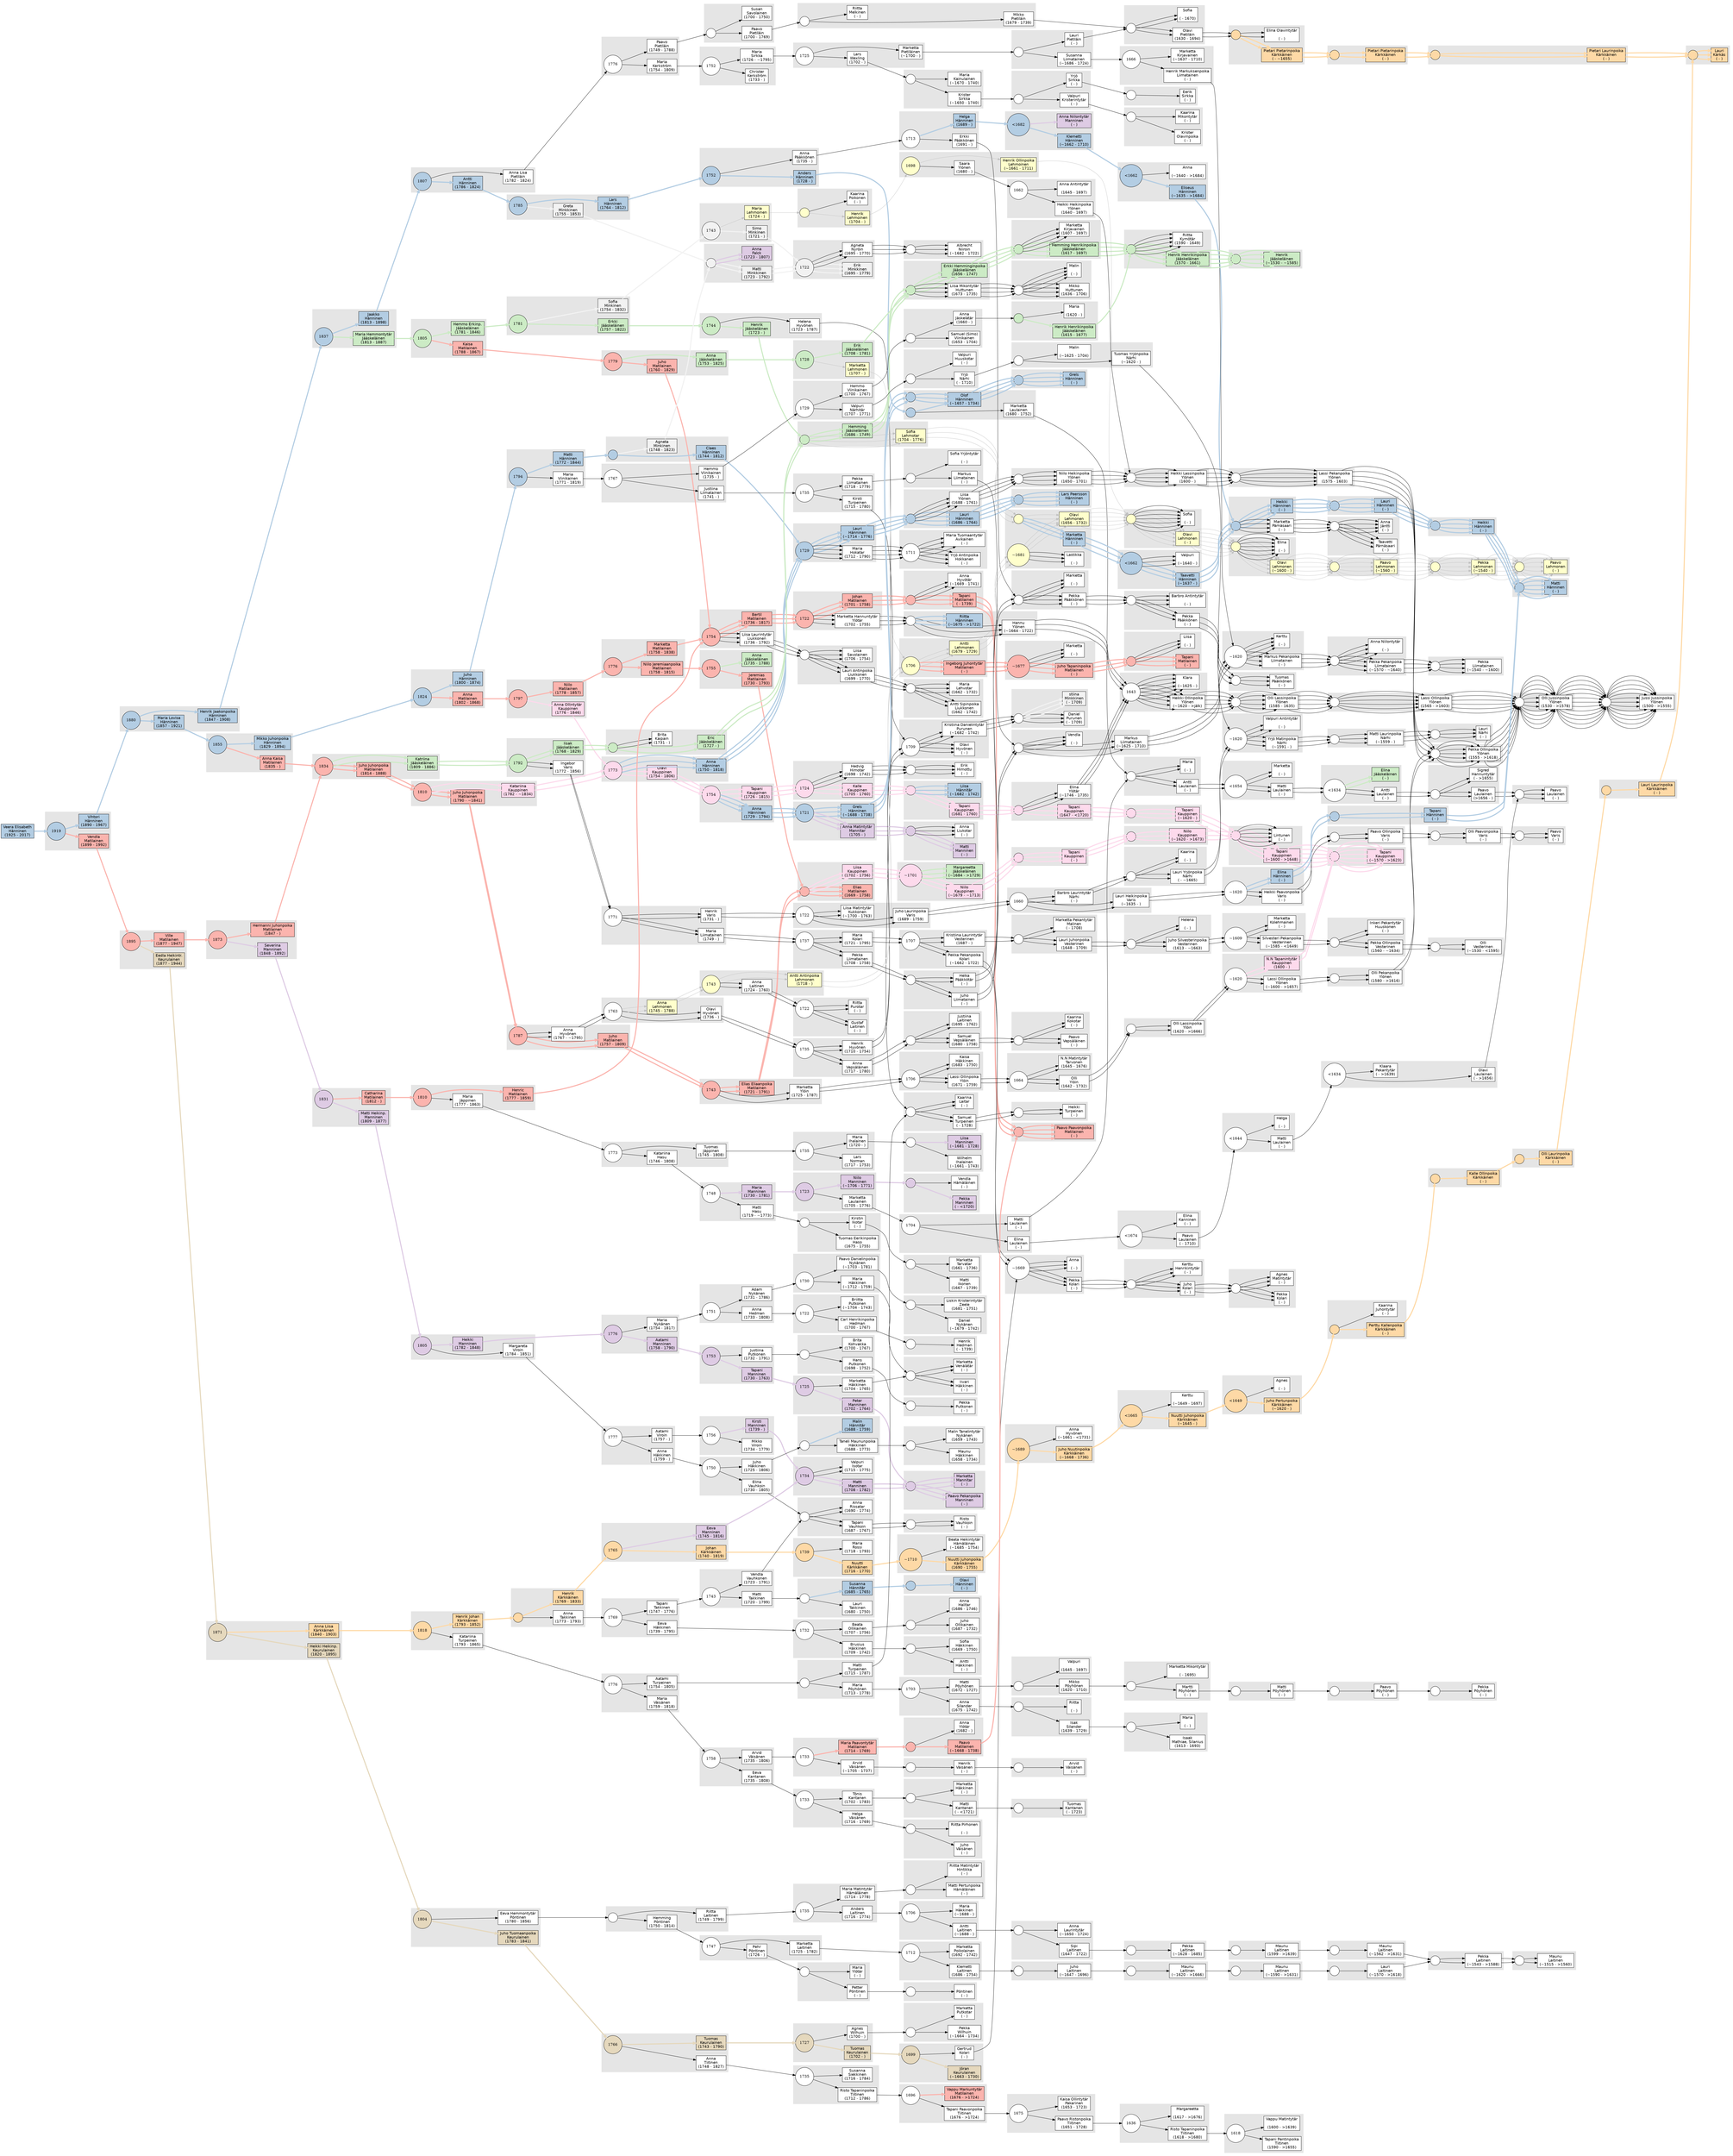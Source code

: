 digraph G {rankdir=LR;
graph [nodesep=0.3, ranksep=0.7; newrank=true];
subgraph "cluster@I7@" {
color=gray90;style=filled
"@F4@" -> "@I7@" [colorscheme=pastel19 color=2 penwidth=4.0  weight=1 constraint=true];
"@F4@" -> "@I8@" [colorscheme=pastel19 color=1 penwidth=4.0  weight=1 constraint=true];
}
subgraph "cluster@I49@" {
color=gray90;style=filled
"@F6@" -> "@I49@" [colorscheme=pastel19 color=2 penwidth=4.0  weight=1 constraint=true];
"@F6@" -> "@I48@" [colorscheme=pastel19 color=2 penwidth=4.0  weight=1 constraint=true];
}
subgraph "cluster@I56@" {
color=gray90;style=filled
"@F26@" -> "@I56@" [colorscheme=pastel19 color=2 penwidth=4.0  weight=1 constraint=true];
"@F26@" -> "@I57@" [colorscheme=pastel19 color=3 penwidth=4.0  weight=1 constraint=true];
}
subgraph "cluster@I168@" {
color=gray90;style=filled
"@F55@" -> "@I168@" [colorscheme=pastel19 color=2 penwidth=4.0  weight=1 constraint=true];
"@F55@" -> "@I169@" [ color=black  weight=1 constraint=true];
}
subgraph "cluster@I356@" {
color=gray90;style=filled
"@F108@" -> "@I356@" [colorscheme=pastel19 color=2 penwidth=4.0  weight=1 constraint=true];
"@F108@" -> "@I357@" [colorscheme=pastel19 color=9 penwidth=4.0  weight=1 constraint=true];
}
subgraph "cluster@I1674@" {
color=gray90;style=filled
"@F530@" -> "@I1674@" [colorscheme=pastel19 color=2 penwidth=4.0  weight=1 constraint=true];
"@F530@" -> "@I1675@" [ color=black  weight=1 constraint=true];
}
subgraph "cluster@I1688@" {
color=gray90;style=filled
"@F470@" -> "@I1688@" [colorscheme=pastel19 color=2 penwidth=4.0  weight=1 constraint=true];
"@F470@" -> "@I1689@" [ color=black  weight=1 constraint=true];
}
subgraph "cluster@I960@" {
color=gray90;style=filled
"@F308@" -> "@I960@" [colorscheme=pastel19 color=2 penwidth=4.0  weight=1 constraint=true];
}
"@I1688@" -> "@F308@" [weight=1 colorscheme=pastel19 color=2 penwidth=4.0  ];
"@I1674@" -> "@F470@" [weight=1 colorscheme=pastel19 color=2 penwidth=4.0  ];
subgraph "cluster@I1363@" {
color=gray90;style=filled
"@F0364@" -> "@I1363@" [ color=black  weight=1 constraint=true];
"@F0364@" -> "@I1378@" [ color=black  weight=1 constraint=true];
}
subgraph "cluster@I1379@" {
color=gray90;style=filled
"@F0365@" -> "@I1379@" [ color=black  weight=1 constraint=true];
"@F0365@" -> "@I1380@" [ color=black  weight=1 constraint=true];
}
subgraph "cluster@I1381@" {
color=gray90;style=filled
"@F0366@" -> "@I1381@" [ color=black  weight=1 constraint=true];
"@F0366@" -> "@I1384@" [colorscheme=pastel19 color=3 penwidth=4.0  weight=1 constraint=true];
}
subgraph "cluster@I1385@" {
color=gray90;style=filled
"@F0367@" -> "@I1385@" [ color=black  weight=1 constraint=true];
"@F0367@" -> "@I1386@" [ color=black  weight=1 constraint=true];
}
subgraph "cluster@I1387@" {
color=gray90;style=filled
"@F0368@" -> "@I1387@" [ color=black  weight=1 constraint=true];
}
"@I1385@" -> "@F0368@" [weight=1  color=black  ];
"@I1381@" -> "@F0367@" [weight=1  color=black  ];
"@I1379@" -> "@F0366@" [weight=1  color=black  ];
"@I1363@" -> "@F0365@" [weight=1  color=black  ];
"@I1689@" -> "@F0364@" [weight=1  color=black  ];
"@I356@" -> "@F530@" [weight=1 colorscheme=pastel19 color=2 penwidth=4.0  ];
subgraph "cluster@I389@" {
color=gray90;style=filled
"@F896@" -> "@I389@" [ color=black  weight=1 constraint=true];
"@F896@" -> "@I2871@" [colorscheme=pastel19 color=2 penwidth=4.0  weight=1 constraint=true];
}
subgraph "cluster@I1999@" {
color=gray90;style=filled
"@F0474@" -> "@I1999@" [ color=black  weight=1 constraint=true];
"@F0474@" -> "@I2000@" [ color=black  weight=1 constraint=true];
}
subgraph "cluster@I2002@" {
color=gray90;style=filled
"@F0476@" -> "@I2002@" [ color=black  weight=1 constraint=true];
"@F0476@" -> "@I2003@" [ color=black  weight=1 constraint=true];
}
subgraph "cluster@I2004@" {
color=gray90;style=filled
"@F0477@" -> "@I2004@" [ color=black  weight=1 constraint=true];
}
"@I2002@" -> "@F0477@" [weight=1  color=black  ];
"@I1999@" -> "@F0476@" [weight=1  color=black  ];
"@I389@" -> "@F0474@" [weight=1  color=black  ];
"@I1675@" -> "@F896@" [weight=1  color=black  ];
subgraph "cluster@I1399@" {
color=gray90;style=filled
"@F0371@" -> "@I1399@" [colorscheme=pastel19 color=2 penwidth=4.0  weight=1 constraint=true];
"@F0371@" -> "@I1400@" [colorscheme=pastel19 color=4 penwidth=4.0  weight=1 constraint=true];
}
subgraph "cluster@I1402@" {
color=gray90;style=filled
"@F0372@" -> "@I1402@" [colorscheme=pastel19 color=2 penwidth=4.0  weight=1 constraint=true];
"@F0372@" -> "@I1405@" [ color=black  weight=1 constraint=true];
}
subgraph "cluster@I1412@" {
color=gray90;style=filled
"@F0373@" -> "@I1412@" [colorscheme=pastel19 color=2 penwidth=4.0  weight=1 constraint=true];
"@F0373@" -> "@I1414@" [ color=black  weight=1 constraint=true];
}
subgraph "cluster@I1422@" {
color=gray90;style=filled
"@F0375@" -> "@I1422@" [colorscheme=pastel19 color=2 penwidth=4.0  weight=1 constraint=true];
}
subgraph "cluster@I1424@" {
color=gray90;style=filled
"@F0376@" -> "@I1424@" [colorscheme=pastel19 color=2 penwidth=4.0  weight=1 constraint=true];
}
subgraph "cluster@I1425@" {
color=gray90;style=filled
"@F0377@" -> "@I1425@" [colorscheme=pastel19 color=2 penwidth=4.0  weight=1 constraint=true];
}
"@I1424@" -> "@F0377@" [weight=1 colorscheme=pastel19 color=2 penwidth=4.0  ];
"@I1422@" -> "@F0376@" [weight=1 colorscheme=pastel19 color=2 penwidth=4.0  ];
"@I1412@" -> "@F0375@" [weight=1 colorscheme=pastel19 color=2 penwidth=4.0  ];
"@I1402@" -> "@F0373@" [weight=1 colorscheme=pastel19 color=2 penwidth=4.0  ];
subgraph "cluster@I1419@" {
color=gray90;style=filled
"@F0374@" -> "@I1419@" [ color=black  weight=1 constraint=true];
"@F0374@" -> "@I1420@" [ color=black  weight=1 constraint=true];
}
"@I1414@" -> "@F0374@" [weight=1  color=black  ];
"@I1399@" -> "@F0372@" [weight=1 colorscheme=pastel19 color=2 penwidth=4.0  ];
"@I2871@" -> "@F0371@" [weight=1 colorscheme=pastel19 color=2 penwidth=4.0  ];
"@I168@" -> "@F108@" [weight=1 colorscheme=pastel19 color=2 penwidth=4.0  ];
subgraph "cluster@I1808@" {
color=gray90;style=filled
"@F577@" -> "@I1808@" [colorscheme=pastel19 color=9 penwidth=4.0  weight=1 constraint=true];
"@F577@" -> "@I1976@" [colorscheme=pastel19 color=4 penwidth=4.0  weight=1 constraint=true];
}
subgraph "cluster@I1977@" {
color=gray90;style=filled
"@F629@" -> "@I1977@" [colorscheme=pastel19 color=9 penwidth=4.0  weight=1 constraint=true];
"@F629@" -> "@I1978@" [ color=black  weight=1 constraint=true];
}
"@I1808@" -> "@F629@" [weight=1 colorscheme=pastel19 color=9 penwidth=4.0  ];
subgraph "cluster@I1987@" {
color=gray90;style=filled
"@F0463@" -> "@I1987@" [ color=black  weight=1 constraint=true];
}
"@I1978@" -> "@F0463@" [weight=1  color=black  ];
"@I357@" -> "@F577@" [weight=1 colorscheme=pastel19 color=9 penwidth=4.0  ];
"@I56@" -> "@F55@" [weight=1 colorscheme=pastel19 color=2 penwidth=4.0  ];
subgraph "cluster@I263@" {
color=gray90;style=filled
"@F79@" -> "@I263@" [ color=black  weight=1 constraint=true];
"@F79@" -> "@I264@" [ color=black  weight=1 constraint=true];
}
subgraph "cluster@I453@" {
color=gray90;style=filled
"@F147@" -> "@I453@" [ color=black  weight=1 constraint=true];
"@F147@" -> "@I454@" [ color=black  weight=1 constraint=true];
}
subgraph "cluster@I455@" {
color=gray90;style=filled
"@F148@" -> "@I455@" [ color=black  weight=1 constraint=true];
"@F148@" -> "@I456@" [ color=black  weight=1 constraint=true];
}
subgraph "cluster@I457@" {
color=gray90;style=filled
"@F0393@" -> "@I457@" [ color=black  weight=1 constraint=true];
"@F0393@" -> "@I1482@" [ color=black  weight=1 constraint=true];
}
subgraph "cluster@I1484@" {
color=gray90;style=filled
"@F0394@" -> "@I1484@" [colorscheme=pastel19 color=5 penwidth=4.0  weight=1 constraint=true];
"@F0394@" -> "@I1490@" [ color=black  weight=1 constraint=true];
}
subgraph "cluster@I1501@" {
color=gray90;style=filled
"@F0395@" -> "@I1501@" [colorscheme=pastel19 color=5 penwidth=4.0  weight=1 constraint=true];
}
subgraph "cluster@I1503@" {
color=gray90;style=filled
"@F0396@" -> "@I1503@" [colorscheme=pastel19 color=5 penwidth=4.0  weight=1 constraint=true];
}
subgraph "cluster@I1507@" {
color=gray90;style=filled
"@F0399@" -> "@I1507@" [colorscheme=pastel19 color=5 penwidth=4.0  weight=1 constraint=true];
}
"@I1503@" -> "@F0399@" [weight=1 colorscheme=pastel19 color=5 penwidth=4.0  ];
"@I1501@" -> "@F0396@" [weight=1 colorscheme=pastel19 color=5 penwidth=4.0  ];
"@I1484@" -> "@F0395@" [weight=1 colorscheme=pastel19 color=5 penwidth=4.0  ];
"@I457@" -> "@F0394@" [weight=1  color=black  ];
"@I455@" -> "@F0393@" [weight=1  color=black  ];
"@I453@" -> "@F148@" [weight=1  color=black  ];
"@I263@" -> "@F147@" [weight=1  color=black  ];
"@I169@" -> "@F79@" [weight=1  color=black  ];
subgraph "cluster@I265@" {
color=gray90;style=filled
"@F80@" -> "@I265@" [ color=black  weight=1 constraint=true];
"@F80@" -> "@I266@" [ color=black  weight=1 constraint=true];
}
"@I264@" -> "@F80@" [weight=1  color=black  ];
subgraph "cluster@I2329@" {
color=gray90;style=filled
"@F0560@" -> "@I2329@" [ color=black  weight=1 constraint=true];
"@F0560@" -> "@I2330@" [ color=black  weight=1 constraint=true];
}
subgraph "cluster@I2336@" {
color=gray90;style=filled
"@F0562@" -> "@I2336@" [ color=black  weight=1 constraint=true];
"@F0562@" -> "@I2338@" [ color=black  weight=1 constraint=true];
}
subgraph "cluster@I2349@" {
color=gray90;style=filled
"@F0565@" -> "@I2349@" [ color=black  weight=1 constraint=true];
"@F0565@" -> "@I2350@" [ color=black  weight=1 constraint=true];
}
subgraph "cluster@I2354@" {
color=gray90;style=filled
"@F0567@" -> "@I2354@" [ color=black  weight=1 constraint=true];
}
"@I2349@" -> "@F0567@" [weight=1  color=black  ];
"@I2336@" -> "@F0565@" [weight=1  color=black  ];
subgraph "cluster@I2351@" {
color=gray90;style=filled
"@F0566@" -> "@I2351@" [ color=black  weight=1 constraint=true];
"@F0566@" -> "@I2352@" [ color=black  weight=1 constraint=true];
}
"@I2350@" -> "@F0566@" [weight=1  color=black  ];
"@I2329@" -> "@F0562@" [weight=1  color=black  ];
"@I266@" -> "@F0560@" [weight=1  color=black  ];
subgraph "cluster@I2314@" {
color=gray90;style=filled
"@F0561@" -> "@I2314@" [ color=black  weight=1 constraint=true];
"@F0561@" -> "@I2337@" [ color=black  weight=1 constraint=true];
}
subgraph "cluster@I457@" {
color=gray90;style=filled
"@F0393@" -> "@I457@" [ color=black  weight=1 constraint=true];
"@F0393@" -> "@I1482@" [ color=black  weight=1 constraint=true];
}
subgraph "cluster@I1484@" {
color=gray90;style=filled
"@F0394@" -> "@I1484@" [colorscheme=pastel19 color=5 penwidth=4.0  weight=1 constraint=true];
"@F0394@" -> "@I1490@" [ color=black  weight=1 constraint=true];
}
subgraph "cluster@I1501@" {
color=gray90;style=filled
"@F0395@" -> "@I1501@" [colorscheme=pastel19 color=5 penwidth=4.0  weight=1 constraint=true];
}
subgraph "cluster@I1503@" {
color=gray90;style=filled
"@F0396@" -> "@I1503@" [colorscheme=pastel19 color=5 penwidth=4.0  weight=1 constraint=true];
}
subgraph "cluster@I1507@" {
color=gray90;style=filled
"@F0399@" -> "@I1507@" [colorscheme=pastel19 color=5 penwidth=4.0  weight=1 constraint=true];
}
"@I1503@" -> "@F0399@" [weight=1 colorscheme=pastel19 color=5 penwidth=4.0  ];
"@I1501@" -> "@F0396@" [weight=1 colorscheme=pastel19 color=5 penwidth=4.0  ];
"@I1484@" -> "@F0395@" [weight=1 colorscheme=pastel19 color=5 penwidth=4.0  ];
"@I457@" -> "@F0394@" [weight=1  color=black  ];
"@I2314@" -> "@F0393@" [weight=1  color=black  ];
"@I2330@" -> "@F0561@" [weight=1  color=black  ];
subgraph "cluster@I2247@" {
color=gray90;style=filled
"@F0563@" -> "@I2247@" [ color=black  weight=1 constraint=true];
"@F0563@" -> "@I2345@" [ color=black  weight=1 constraint=true];
}
subgraph "cluster@I1470@" {
color=gray90;style=filled
"@F0390@" -> "@I1470@" [ color=black  weight=1 constraint=true];
"@F0390@" -> "@I1471@" [ color=black  weight=1 constraint=true];
}
subgraph "cluster@I1476@" {
color=gray90;style=filled
"@F0391@" -> "@I1476@" [ color=black  weight=1 constraint=true];
"@F0391@" -> "@I1477@" [ color=black  weight=1 constraint=true];
}
subgraph "cluster@I1478@" {
color=gray90;style=filled
"@F0392@" -> "@I1478@" [ color=black  weight=1 constraint=true];
}
"@I1476@" -> "@F0392@" [weight=1  color=black  ];
"@I1470@" -> "@F0391@" [weight=1  color=black  ];
"@I2247@" -> "@F0390@" [weight=1  color=black  ];
"@I2337@" -> "@F0563@" [weight=1  color=black  ];
"@I49@" -> "@F26@" [weight=1 colorscheme=pastel19 color=2 penwidth=4.0  ];
subgraph "cluster@I170@" {
color=gray90;style=filled
"@F56@" -> "@I170@" [colorscheme=pastel19 color=3 penwidth=4.0  weight=1 constraint=true];
"@F56@" -> "@I171@" [colorscheme=pastel19 color=1 penwidth=4.0  weight=1 constraint=true];
}
subgraph "cluster@I354@" {
color=gray90;style=filled
"@F107@" -> "@I354@" [colorscheme=pastel19 color=3 penwidth=4.0  weight=1 constraint=true];
"@F107@" -> "@I353@" [colorscheme=pastel19 color=9 penwidth=4.0  weight=1 constraint=true];
}
subgraph "cluster@I1980@" {
color=gray90;style=filled
"@F631@" -> "@I1980@" [colorscheme=pastel19 color=3 penwidth=4.0  weight=1 constraint=true];
"@F631@" -> "@I1981@" [ color=black  weight=1 constraint=true];
}
subgraph "cluster@I1853@" {
color=gray90;style=filled
"@F601@" -> "@I1853@" [colorscheme=pastel19 color=3 penwidth=4.0  weight=1 constraint=true];
"@F601@" -> "@I1854@" [ color=grey  weight=1 constraint=true];
}
subgraph "cluster@I2842@" {
color=gray90;style=filled
"@F886@" -> "@I2842@" [colorscheme=pastel19 color=3 penwidth=4.0  weight=1 constraint=true];
"@F886@" -> "@I2843@" [ color=black  weight=1 constraint=true];
}
subgraph "cluster@I2844@" {
color=gray90;style=filled
"@F887@" -> "@I2844@" [colorscheme=pastel19 color=3 penwidth=4.0  weight=1 constraint=true];
"@F887@" -> "@I2845@" [ color=black  weight=1 constraint=true];
}
subgraph "cluster@I2846@" {
color=gray90;style=filled
"@F888@" -> "@I2846@" [colorscheme=pastel19 color=3 penwidth=4.0  weight=1 constraint=true];
"@F888@" -> "@I2847@" [ color=black  weight=1 constraint=true];
}
subgraph "cluster@I2848@" {
color=gray90;style=filled
"@F889@" -> "@I2848@" [colorscheme=pastel19 color=3 penwidth=4.0  weight=1 constraint=true];
}
"@I2846@" -> "@F889@" [weight=1 colorscheme=pastel19 color=3 penwidth=4.0  ];
"@I2844@" -> "@F888@" [weight=1 colorscheme=pastel19 color=3 penwidth=4.0  ];
"@I2842@" -> "@F887@" [weight=1 colorscheme=pastel19 color=3 penwidth=4.0  ];
"@I1853@" -> "@F886@" [weight=1 colorscheme=pastel19 color=3 penwidth=4.0  ];
subgraph "cluster@I1579@" {
color=gray90;style=filled
"@F0419@" -> "@I1579@" [ color=black  weight=1 constraint=true];
"@F0419@" -> "@I1580@" [ color=black  weight=1 constraint=true];
}
"@I2843@" -> "@F0419@" [weight=1  color=black  ];
"@I1980@" -> "@F601@" [weight=1 colorscheme=pastel19 color=3 penwidth=4.0  ];
subgraph "cluster@I1426@" {
color=gray90;style=filled
"@F0378@" -> "@I1426@" [ color=grey  weight=1 constraint=true];
"@F0378@" -> "@I1428@" [colorscheme=pastel19 color=2 penwidth=4.0  weight=1 constraint=true];
}
subgraph "cluster@I1415@" {
color=gray90;style=filled
"@F0381@" -> "@I1415@" [ color=grey  weight=1 constraint=true];
"@F0381@" -> "@I1438@" [ color=black  weight=1 constraint=true];
}
subgraph "cluster@I1439@" {
color=gray90;style=filled
"@F0382@" -> "@I1439@" [ color=grey  weight=1 constraint=true];
"@F0382@" -> "@I1441@" [ color=black  weight=1 constraint=true];
}
subgraph "cluster@I1443@" {
color=gray90;style=filled
"@F0383@" -> "@I1443@" [ color=grey  weight=1 constraint=true];
}
subgraph "cluster@I1445@" {
color=gray90;style=filled
"@F0384@" -> "@I1445@" [ color=grey  weight=1 constraint=true];
}
subgraph "cluster@I1446@" {
color=gray90;style=filled
"@F0385@" -> "@I1446@" [ color=grey  weight=1 constraint=true];
}
"@I1445@" -> "@F0385@" [weight=1  color=grey  ];
"@I1443@" -> "@F0384@" [weight=1  color=grey  ];
"@I1439@" -> "@F0383@" [weight=1  color=grey  ];
"@I1415@" -> "@F0382@" [weight=1  color=grey  ];
"@I1426@" -> "@F0381@" [weight=1  color=grey  ];
"@I1854@" -> "@F0378@" [weight=1  color=grey  ];
subgraph "cluster@I1429@" {
color=gray90;style=filled
"@F0379@" -> "@I1429@" [colorscheme=pastel19 color=2 penwidth=4.0  weight=1 constraint=true];
"@F0379@" -> "@I1432@" [ color=black  weight=1 constraint=true];
}
subgraph "cluster@I1412@" {
color=gray90;style=filled
"@F0373@" -> "@I1412@" [colorscheme=pastel19 color=2 penwidth=4.0  weight=1 constraint=true];
"@F0373@" -> "@I1414@" [ color=black  weight=1 constraint=true];
}
subgraph "cluster@I1422@" {
color=gray90;style=filled
"@F0375@" -> "@I1422@" [colorscheme=pastel19 color=2 penwidth=4.0  weight=1 constraint=true];
}
subgraph "cluster@I1424@" {
color=gray90;style=filled
"@F0376@" -> "@I1424@" [colorscheme=pastel19 color=2 penwidth=4.0  weight=1 constraint=true];
}
subgraph "cluster@I1425@" {
color=gray90;style=filled
"@F0377@" -> "@I1425@" [colorscheme=pastel19 color=2 penwidth=4.0  weight=1 constraint=true];
}
"@I1424@" -> "@F0377@" [weight=1 colorscheme=pastel19 color=2 penwidth=4.0  ];
"@I1422@" -> "@F0376@" [weight=1 colorscheme=pastel19 color=2 penwidth=4.0  ];
"@I1412@" -> "@F0375@" [weight=1 colorscheme=pastel19 color=2 penwidth=4.0  ];
"@I1429@" -> "@F0373@" [weight=1 colorscheme=pastel19 color=2 penwidth=4.0  ];
subgraph "cluster@I1419@" {
color=gray90;style=filled
"@F0374@" -> "@I1419@" [ color=black  weight=1 constraint=true];
"@F0374@" -> "@I1420@" [ color=black  weight=1 constraint=true];
}
"@I1414@" -> "@F0374@" [weight=1  color=black  ];
"@I1428@" -> "@F0379@" [weight=1 colorscheme=pastel19 color=2 penwidth=4.0  ];
"@I354@" -> "@F631@" [weight=1 colorscheme=pastel19 color=3 penwidth=4.0  ];
subgraph "cluster@I1713@" {
color=gray90;style=filled
"@F0425@" -> "@I1713@" [ color=black  weight=1 constraint=true];
"@F0425@" -> "@I2125@" [ color=black  weight=1 constraint=true];
}
"@I1981@" -> "@F0425@" [weight=1  color=black  ];
subgraph "cluster@I2126@" {
color=gray90;style=filled
"@F0510@" -> "@I2126@" [ color=black  weight=1 constraint=true];
"@F0510@" -> "@I2127@" [colorscheme=pastel19 color=9 penwidth=4.0  weight=1 constraint=true];
}
"@I2125@" -> "@F0510@" [weight=1  color=black  ];
"@I170@" -> "@F107@" [weight=1 colorscheme=pastel19 color=3 penwidth=4.0  ];
subgraph "cluster@I1601@" {
color=gray90;style=filled
"@F567@" -> "@I1601@" [colorscheme=pastel19 color=9 penwidth=4.0  weight=1 constraint=true];
"@F567@" -> "@I1602@" [ color=grey  weight=1 constraint=true];
}
subgraph "cluster@I1977@" {
color=gray90;style=filled
"@F629@" -> "@I1977@" [colorscheme=pastel19 color=9 penwidth=4.0  weight=1 constraint=true];
"@F629@" -> "@I1978@" [ color=black  weight=1 constraint=true];
}
"@I1601@" -> "@F629@" [weight=1 colorscheme=pastel19 color=9 penwidth=4.0  ];
subgraph "cluster@I1987@" {
color=gray90;style=filled
"@F0463@" -> "@I1987@" [ color=black  weight=1 constraint=true];
}
"@I1978@" -> "@F0463@" [weight=1  color=black  ];
"@I353@" -> "@F567@" [weight=1 colorscheme=pastel19 color=9 penwidth=4.0  ];
subgraph "cluster@I1603@" {
color=gray90;style=filled
"@F413@" -> "@I1603@" [ color=grey  weight=1 constraint=true];
"@F413@" -> "@I1604@" [ color=black  weight=1 constraint=true];
}
subgraph "cluster@I1605@" {
color=gray90;style=filled
"@F554@" -> "@I1605@" [ color=grey  weight=1 constraint=true];
"@F554@" -> "@I1606@" [ color=black  weight=1 constraint=true];
}
subgraph "cluster@I1415@" {
color=gray90;style=filled
"@F0381@" -> "@I1415@" [ color=grey  weight=1 constraint=true];
"@F0381@" -> "@I1438@" [ color=black  weight=1 constraint=true];
}
subgraph "cluster@I1439@" {
color=gray90;style=filled
"@F0382@" -> "@I1439@" [ color=grey  weight=1 constraint=true];
"@F0382@" -> "@I1441@" [ color=black  weight=1 constraint=true];
}
subgraph "cluster@I1443@" {
color=gray90;style=filled
"@F0383@" -> "@I1443@" [ color=grey  weight=1 constraint=true];
}
subgraph "cluster@I1445@" {
color=gray90;style=filled
"@F0384@" -> "@I1445@" [ color=grey  weight=1 constraint=true];
}
subgraph "cluster@I1446@" {
color=gray90;style=filled
"@F0385@" -> "@I1446@" [ color=grey  weight=1 constraint=true];
}
"@I1445@" -> "@F0385@" [weight=1  color=grey  ];
"@I1443@" -> "@F0384@" [weight=1  color=grey  ];
"@I1439@" -> "@F0383@" [weight=1  color=grey  ];
"@I1415@" -> "@F0382@" [weight=1  color=grey  ];
"@I1605@" -> "@F0381@" [weight=1  color=grey  ];
"@I1603@" -> "@F554@" [weight=1  color=grey  ];
subgraph "cluster@I1614@" {
color=gray90;style=filled
"@F516@" -> "@I1614@" [ color=black  weight=1 constraint=true];
"@F516@" -> "@I1615@" [ color=black  weight=1 constraint=true];
}
subgraph "cluster@I1616@" {
color=gray90;style=filled
"@F527@" -> "@I1616@" [ color=black  weight=1 constraint=true];
}
subgraph "cluster@I1617@" {
color=gray90;style=filled
"@F538@" -> "@I1617@" [ color=black  weight=1 constraint=true];
}
subgraph "cluster@I1232@" {
color=gray90;style=filled
"@F402@" -> "@I1232@" [ color=black  weight=1 constraint=true];
}
subgraph "cluster@I1167@" {
color=gray90;style=filled
"@F450@" -> "@I1167@" [ color=black  weight=1 constraint=true];
}
subgraph "cluster@I1268@" {
color=gray90;style=filled
"@F475@" -> "@I1268@" [ color=black  weight=1 constraint=true];
}
"@I1167@" -> "@F475@" [weight=1  color=black  ];
"@I1232@" -> "@F450@" [weight=1  color=black  ];
"@I1617@" -> "@F402@" [weight=1  color=black  ];
"@I1616@" -> "@F538@" [weight=1  color=black  ];
"@I1614@" -> "@F527@" [weight=1  color=black  ];
"@I1606@" -> "@F516@" [weight=1  color=black  ];
"@I1602@" -> "@F413@" [weight=1  color=grey  ];
"@I57@" -> "@F56@" [weight=1 colorscheme=pastel19 color=3 penwidth=4.0  ];
subgraph "cluster@I1640@" {
color=gray90;style=filled
"@F453@" -> "@I1640@" [colorscheme=pastel19 color=1 penwidth=4.0  weight=1 constraint=true];
"@F453@" -> "@I1641@" [colorscheme=pastel19 color=3 penwidth=4.0  weight=1 constraint=true];
}
subgraph "cluster@I1087@" {
color=gray90;style=filled
"@F353@" -> "@I1087@" [colorscheme=pastel19 color=1 penwidth=4.0  weight=1 constraint=true];
"@F353@" -> "@I1088@" [ color=black  weight=1 constraint=true];
}
subgraph "cluster@I1089@" {
color=gray90;style=filled
"@F354@" -> "@I1089@" [colorscheme=pastel19 color=1 penwidth=4.0  weight=1 constraint=true];
"@F354@" -> "@I1090@" [ color=black  weight=1 constraint=true];
}
subgraph "cluster@I1311@" {
color=gray90;style=filled
"@F486@" -> "@I1311@" [colorscheme=pastel19 color=1 penwidth=4.0  weight=1 constraint=true];
"@F486@" -> "@I1768@" [ color=black  weight=1 constraint=true];
}
subgraph "cluster@I1449@" {
color=gray90;style=filled
"@F0387@" -> "@I1449@" [colorscheme=pastel19 color=1 penwidth=4.0  weight=1 constraint=true];
}
"@I1311@" -> "@F0387@" [weight=1 colorscheme=pastel19 color=1 penwidth=4.0  ];
"@I1089@" -> "@F486@" [weight=1 colorscheme=pastel19 color=1 penwidth=4.0  ];
"@I1087@" -> "@F354@" [weight=1 colorscheme=pastel19 color=1 penwidth=4.0  ];
subgraph "cluster@I1208@" {
color=gray90;style=filled
"@F404@" -> "@I1208@" [ color=black  weight=1 constraint=true];
"@F404@" -> "@I1227@" [colorscheme=pastel19 color=2 penwidth=4.0  weight=1 constraint=true];
}
subgraph "cluster@I1493@" {
color=gray90;style=filled
"@F570@" -> "@I1493@" [ color=black  weight=1 constraint=true];
"@F570@" -> "@I1269@" [ color=black  weight=1 constraint=true];
}
subgraph "cluster@I1288@" {
color=gray90;style=filled
"@F498@" -> "@I1288@" [ color=black  weight=1 constraint=true];
}
subgraph "cluster@I1434@" {
color=gray90;style=filled
"@F469@" -> "@I1434@" [ color=black  weight=1 constraint=true];
}
subgraph "cluster@I1167@" {
color=gray90;style=filled
"@F450@" -> "@I1167@" [ color=black  weight=1 constraint=true];
}
subgraph "cluster@I1268@" {
color=gray90;style=filled
"@F475@" -> "@I1268@" [ color=black  weight=1 constraint=true];
}
"@I1167@" -> "@F475@" [weight=1  color=black  ];
"@I1434@" -> "@F450@" [weight=1  color=black  ];
"@I1288@" -> "@F469@" [weight=1  color=black  ];
"@I1493@" -> "@F498@" [weight=1  color=black  ];
"@I1208@" -> "@F570@" [weight=1  color=black  ];
"@I1090@" -> "@F404@" [weight=1  color=black  ];
"@I1640@" -> "@F353@" [weight=1 colorscheme=pastel19 color=1 penwidth=4.0  ];
subgraph "cluster@I1892@" {
color=gray90;style=filled
"@F613@" -> "@I1892@" [ color=black  weight=1 constraint=true];
"@F613@" -> "@I1893@" [ color=black  weight=1 constraint=true];
}
subgraph "cluster@I1898@" {
color=gray90;style=filled
"@F614@" -> "@I1898@" [ color=black  weight=1 constraint=true];
"@F614@" -> "@I1899@" [ color=black  weight=1 constraint=true];
}
"@I1892@" -> "@F614@" [weight=1  color=black  ];
"@I1088@" -> "@F613@" [weight=1  color=black  ];
"@I171@" -> "@F453@" [weight=1 colorscheme=pastel19 color=1 penwidth=4.0  ];
subgraph "cluster@I1222@" {
color=gray90;style=filled
"@F0338@" -> "@I1222@" [colorscheme=pastel19 color=3 penwidth=4.0  weight=1 constraint=true];
"@F0338@" -> "@I1223@" [ color=grey  weight=1 constraint=true];
}
subgraph "cluster@I2842@" {
color=gray90;style=filled
"@F886@" -> "@I2842@" [colorscheme=pastel19 color=3 penwidth=4.0  weight=1 constraint=true];
"@F886@" -> "@I2843@" [ color=black  weight=1 constraint=true];
}
subgraph "cluster@I2844@" {
color=gray90;style=filled
"@F887@" -> "@I2844@" [colorscheme=pastel19 color=3 penwidth=4.0  weight=1 constraint=true];
"@F887@" -> "@I2845@" [ color=black  weight=1 constraint=true];
}
subgraph "cluster@I2846@" {
color=gray90;style=filled
"@F888@" -> "@I2846@" [colorscheme=pastel19 color=3 penwidth=4.0  weight=1 constraint=true];
"@F888@" -> "@I2847@" [ color=black  weight=1 constraint=true];
}
subgraph "cluster@I2848@" {
color=gray90;style=filled
"@F889@" -> "@I2848@" [colorscheme=pastel19 color=3 penwidth=4.0  weight=1 constraint=true];
}
"@I2846@" -> "@F889@" [weight=1 colorscheme=pastel19 color=3 penwidth=4.0  ];
"@I2844@" -> "@F888@" [weight=1 colorscheme=pastel19 color=3 penwidth=4.0  ];
"@I2842@" -> "@F887@" [weight=1 colorscheme=pastel19 color=3 penwidth=4.0  ];
"@I1222@" -> "@F886@" [weight=1 colorscheme=pastel19 color=3 penwidth=4.0  ];
subgraph "cluster@I1579@" {
color=gray90;style=filled
"@F0419@" -> "@I1579@" [ color=black  weight=1 constraint=true];
"@F0419@" -> "@I1580@" [ color=black  weight=1 constraint=true];
}
"@I2843@" -> "@F0419@" [weight=1  color=black  ];
"@I1641@" -> "@F0338@" [weight=1 colorscheme=pastel19 color=3 penwidth=4.0  ];
subgraph "cluster@I1243@" {
color=gray90;style=filled
"@F0339@" -> "@I1243@" [ color=grey  weight=1 constraint=true];
"@F0339@" -> "@I1247@" [colorscheme=pastel19 color=1 penwidth=4.0  weight=1 constraint=true];
}
subgraph "cluster@I1426@" {
color=gray90;style=filled
"@F0408@" -> "@I1426@" [ color=grey  weight=1 constraint=true];
"@F0408@" -> "@I1533@" [ color=black  weight=1 constraint=true];
}
subgraph "cluster@I1415@" {
color=gray90;style=filled
"@F0381@" -> "@I1415@" [ color=grey  weight=1 constraint=true];
"@F0381@" -> "@I1438@" [ color=black  weight=1 constraint=true];
}
subgraph "cluster@I1439@" {
color=gray90;style=filled
"@F0382@" -> "@I1439@" [ color=grey  weight=1 constraint=true];
"@F0382@" -> "@I1441@" [ color=black  weight=1 constraint=true];
}
subgraph "cluster@I1443@" {
color=gray90;style=filled
"@F0383@" -> "@I1443@" [ color=grey  weight=1 constraint=true];
}
subgraph "cluster@I1445@" {
color=gray90;style=filled
"@F0384@" -> "@I1445@" [ color=grey  weight=1 constraint=true];
}
subgraph "cluster@I1446@" {
color=gray90;style=filled
"@F0385@" -> "@I1446@" [ color=grey  weight=1 constraint=true];
}
"@I1445@" -> "@F0385@" [weight=1  color=grey  ];
"@I1443@" -> "@F0384@" [weight=1  color=grey  ];
"@I1439@" -> "@F0383@" [weight=1  color=grey  ];
"@I1415@" -> "@F0382@" [weight=1  color=grey  ];
"@I1426@" -> "@F0381@" [weight=1  color=grey  ];
"@I1243@" -> "@F0408@" [weight=1  color=grey  ];
"@I1223@" -> "@F0339@" [weight=1  color=grey  ];
subgraph "cluster@I1551@" {
color=gray90;style=filled
"@F0410@" -> "@I1551@" [colorscheme=pastel19 color=1 penwidth=4.0  weight=1 constraint=true];
"@F0410@" -> "@I1552@" [ color=black  weight=1 constraint=true];
}
subgraph "cluster@I1553@" {
color=gray90;style=filled
"@F0411@" -> "@I1553@" [colorscheme=pastel19 color=1 penwidth=4.0  weight=1 constraint=true];
"@F0411@" -> "@I1554@" [ color=black  weight=1 constraint=true];
}
"@I1551@" -> "@F0411@" [weight=1 colorscheme=pastel19 color=1 penwidth=4.0  ];
"@I1247@" -> "@F0410@" [weight=1 colorscheme=pastel19 color=1 penwidth=4.0  ];
"@I7@" -> "@F6@" [weight=1 colorscheme=pastel19 color=2 penwidth=4.0  ];
subgraph "cluster@I89@" {
color=gray90;style=filled
"@F25@" -> "@I89@" [colorscheme=pastel19 color=2 penwidth=4.0  weight=1 constraint=true];
"@F25@" -> "@I90@" [colorscheme=pastel19 color=1 penwidth=4.0  weight=1 constraint=true];
}
subgraph "cluster@I91@" {
color=gray90;style=filled
"@F41@" -> "@I91@" [colorscheme=pastel19 color=2 penwidth=4.0  weight=1 constraint=true];
"@F41@" -> "@I92@" [colorscheme=pastel19 color=1 penwidth=4.0  weight=1 constraint=true];
}
subgraph "cluster@I93@" {
color=gray90;style=filled
"@F63@" -> "@I93@" [colorscheme=pastel19 color=2 penwidth=4.0  weight=1 constraint=true];
"@F63@" -> "@I189@" [ color=black  weight=1 constraint=true];
}
subgraph "cluster@I194@" {
color=gray90;style=filled
"@F65@" -> "@I194@" [colorscheme=pastel19 color=2 penwidth=4.0  weight=1 constraint=true];
"@F65@" -> "@I383@" [colorscheme=pastel19 color=9 penwidth=4.0  weight=1 constraint=true];
}
subgraph "cluster@I388@" {
color=gray90;style=filled
"@F119@" -> "@I388@" [colorscheme=pastel19 color=2 penwidth=4.0  weight=1 constraint=true];
"@F119@" -> "@I416@" [ color=black  weight=1 constraint=true];
}
subgraph "cluster@I1582@" {
color=gray90;style=filled
"@F129@" -> "@I1582@" [colorscheme=pastel19 color=2 penwidth=4.0  weight=1 constraint=true];
"@F129@" -> "@I1581@" [ color=black  weight=1 constraint=true];
}
subgraph "cluster@I1448@" {
color=gray90;style=filled
"@F0386@" -> "@I1448@" [colorscheme=pastel19 color=2 penwidth=4.0  weight=1 constraint=true];
}
"@I1582@" -> "@F0386@" [weight=1 colorscheme=pastel19 color=2 penwidth=4.0  ];
"@I388@" -> "@F129@" [weight=1 colorscheme=pastel19 color=2 penwidth=4.0  ];
subgraph "cluster@I1665@" {
color=gray90;style=filled
"@F520@" -> "@I1665@" [ color=black  weight=1 constraint=true];
}
subgraph "cluster@I1616@" {
color=gray90;style=filled
"@F527@" -> "@I1616@" [ color=black  weight=1 constraint=true];
}
subgraph "cluster@I1617@" {
color=gray90;style=filled
"@F538@" -> "@I1617@" [ color=black  weight=1 constraint=true];
}
subgraph "cluster@I1232@" {
color=gray90;style=filled
"@F402@" -> "@I1232@" [ color=black  weight=1 constraint=true];
}
subgraph "cluster@I1167@" {
color=gray90;style=filled
"@F450@" -> "@I1167@" [ color=black  weight=1 constraint=true];
}
subgraph "cluster@I1268@" {
color=gray90;style=filled
"@F475@" -> "@I1268@" [ color=black  weight=1 constraint=true];
}
"@I1167@" -> "@F475@" [weight=1  color=black  ];
"@I1232@" -> "@F450@" [weight=1  color=black  ];
"@I1617@" -> "@F402@" [weight=1  color=black  ];
"@I1616@" -> "@F538@" [weight=1  color=black  ];
"@I1665@" -> "@F527@" [weight=1  color=black  ];
"@I1581@" -> "@F520@" [weight=1  color=black  ];
"@I194@" -> "@F119@" [weight=1 colorscheme=pastel19 color=2 penwidth=4.0  ];
subgraph "cluster@I2063@" {
color=gray90;style=filled
"@F0508@" -> "@I2063@" [ color=black  weight=1 constraint=true];
"@F0508@" -> "@I2075@" [ color=black  weight=1 constraint=true];
}
"@I416@" -> "@F0508@" [weight=1  color=black  ];
"@I93@" -> "@F65@" [weight=1 colorscheme=pastel19 color=2 penwidth=4.0  ];
subgraph "cluster@I1808@" {
color=gray90;style=filled
"@F577@" -> "@I1808@" [colorscheme=pastel19 color=9 penwidth=4.0  weight=1 constraint=true];
"@F577@" -> "@I1976@" [colorscheme=pastel19 color=4 penwidth=4.0  weight=1 constraint=true];
}
subgraph "cluster@I1977@" {
color=gray90;style=filled
"@F629@" -> "@I1977@" [colorscheme=pastel19 color=9 penwidth=4.0  weight=1 constraint=true];
"@F629@" -> "@I1978@" [ color=black  weight=1 constraint=true];
}
"@I1808@" -> "@F629@" [weight=1 colorscheme=pastel19 color=9 penwidth=4.0  ];
subgraph "cluster@I1987@" {
color=gray90;style=filled
"@F0463@" -> "@I1987@" [ color=black  weight=1 constraint=true];
}
"@I1978@" -> "@F0463@" [weight=1  color=black  ];
"@I383@" -> "@F577@" [weight=1 colorscheme=pastel19 color=9 penwidth=4.0  ];
"@I91@" -> "@F63@" [weight=1 colorscheme=pastel19 color=2 penwidth=4.0  ];
subgraph "cluster@I213@" {
color=gray90;style=filled
"@F71@" -> "@I213@" [ color=black  weight=1 constraint=true];
"@F71@" -> "@I214@" [ color=black  weight=1 constraint=true];
}
subgraph "cluster@I221@" {
color=gray90;style=filled
"@F72@" -> "@I221@" [ color=black  weight=1 constraint=true];
"@F72@" -> "@I222@" [ color=black  weight=1 constraint=true];
}
subgraph "cluster@I235@" {
color=gray90;style=filled
"@F74@" -> "@I235@" [ color=black  weight=1 constraint=true];
"@F74@" -> "@I236@" [ color=black  weight=1 constraint=true];
}
"@I221@" -> "@F74@" [weight=1  color=black  ];
subgraph "cluster@I2849@" {
color=gray90;style=filled
"@F890@" -> "@I2849@" [colorscheme=pastel19 color=3 penwidth=4.0  weight=1 constraint=true];
"@F890@" -> "@I2850@" [ color=black  weight=1 constraint=true];
}
subgraph "cluster@I2846@" {
color=gray90;style=filled
"@F888@" -> "@I2846@" [colorscheme=pastel19 color=3 penwidth=4.0  weight=1 constraint=true];
"@F888@" -> "@I2847@" [ color=black  weight=1 constraint=true];
}
subgraph "cluster@I2848@" {
color=gray90;style=filled
"@F889@" -> "@I2848@" [colorscheme=pastel19 color=3 penwidth=4.0  weight=1 constraint=true];
}
"@I2846@" -> "@F889@" [weight=1 colorscheme=pastel19 color=3 penwidth=4.0  ];
"@I2849@" -> "@F888@" [weight=1 colorscheme=pastel19 color=3 penwidth=4.0  ];
"@I236@" -> "@F890@" [weight=1  color=black  ];
"@I213@" -> "@F72@" [weight=1  color=black  ];
subgraph "cluster@I232@" {
color=gray90;style=filled
"@F73@" -> "@I232@" [ color=black  weight=1 constraint=true];
"@F73@" -> "@I233@" [ color=black  weight=1 constraint=true];
}
subgraph "cluster@I1332@" {
color=gray90;style=filled
"@F0358@" -> "@I1332@" [ color=black  weight=1 constraint=true];
"@F0358@" -> "@I1333@" [ color=black  weight=1 constraint=true];
}
subgraph "cluster@I1326@" {
color=gray90;style=filled
"@F0357@" -> "@I1326@" [ color=black  weight=1 constraint=true];
"@F0357@" -> "@I1327@" [ color=black  weight=1 constraint=true];
}
subgraph "cluster@I1504@" {
color=gray90;style=filled
"@F0397@" -> "@I1504@" [ color=black  weight=1 constraint=true];
}
subgraph "cluster@I1506@" {
color=gray90;style=filled
"@F0398@" -> "@I1506@" [ color=black  weight=1 constraint=true];
}
"@I1504@" -> "@F0398@" [weight=1  color=black  ];
"@I1326@" -> "@F0397@" [weight=1  color=black  ];
"@I1332@" -> "@F0357@" [weight=1  color=black  ];
"@I232@" -> "@F0358@" [weight=1  color=black  ];
"@I222@" -> "@F73@" [weight=1  color=black  ];
"@I189@" -> "@F71@" [weight=1  color=black  ];
subgraph "cluster@I237@" {
color=gray90;style=filled
"@F75@" -> "@I237@" [ color=black  weight=1 constraint=true];
"@F75@" -> "@I1104@" [ color=black  weight=1 constraint=true];
}
subgraph "cluster@I255@" {
color=gray90;style=filled
"@F0355@" -> "@I255@" [ color=black  weight=1 constraint=true];
"@F0355@" -> "@I1300@" [ color=black  weight=1 constraint=true];
}
subgraph "cluster@I251@" {
color=gray90;style=filled
"@F77@" -> "@I251@" [ color=black  weight=1 constraint=true];
"@F77@" -> "@I252@" [ color=black  weight=1 constraint=true];
}
subgraph "cluster@I1470@" {
color=gray90;style=filled
"@F0390@" -> "@I1470@" [ color=black  weight=1 constraint=true];
"@F0390@" -> "@I1471@" [ color=black  weight=1 constraint=true];
}
subgraph "cluster@I1476@" {
color=gray90;style=filled
"@F0391@" -> "@I1476@" [ color=black  weight=1 constraint=true];
"@F0391@" -> "@I1477@" [ color=black  weight=1 constraint=true];
}
subgraph "cluster@I1478@" {
color=gray90;style=filled
"@F0392@" -> "@I1478@" [ color=black  weight=1 constraint=true];
}
"@I1476@" -> "@F0392@" [weight=1  color=black  ];
"@I1470@" -> "@F0391@" [weight=1  color=black  ];
"@I251@" -> "@F0390@" [weight=1  color=black  ];
"@I255@" -> "@F77@" [weight=1  color=black  ];
"@I237@" -> "@F0355@" [weight=1  color=black  ];
"@I214@" -> "@F75@" [weight=1  color=black  ];
subgraph "cluster@I1100@" {
color=gray90;style=filled
"@F0314@" -> "@I1100@" [ color=black  weight=1 constraint=true];
"@F0314@" -> "@I1101@" [ color=black  weight=1 constraint=true];
}
subgraph "cluster@I1108@" {
color=gray90;style=filled
"@F0317@" -> "@I1108@" [ color=black  weight=1 constraint=true];
}
"@I1100@" -> "@F0317@" [weight=1  color=black  ];
"@I1104@" -> "@F0314@" [weight=1  color=black  ];
"@I89@" -> "@F41@" [weight=1 colorscheme=pastel19 color=2 penwidth=4.0  ];
subgraph "cluster@I203@" {
color=gray90;style=filled
"@F67@" -> "@I203@" [colorscheme=pastel19 color=1 penwidth=4.0  weight=1 constraint=true];
"@F67@" -> "@I204@" [colorscheme=pastel19 color=8 penwidth=4.0  weight=1 constraint=true];
}
subgraph "cluster@I1632@" {
color=gray90;style=filled
"@F427@" -> "@I1632@" [colorscheme=pastel19 color=1 penwidth=4.0  weight=1 constraint=true];
"@F427@" -> "@I417@" [colorscheme=pastel19 color=1 penwidth=4.0  weight=1 constraint=true];
}
subgraph "cluster@I450@" {
color=gray90;style=filled
"@F146@" -> "@I450@" [colorscheme=pastel19 color=1 penwidth=4.0  weight=1 constraint=true];
"@F146@" -> "@I451@" [colorscheme=pastel19 color=3 penwidth=4.0  weight=1 constraint=true];
}
subgraph "cluster@I1620@" {
color=gray90;style=filled
"@F396@" -> "@I1620@" [colorscheme=pastel19 color=1 penwidth=4.0  weight=1 constraint=true];
"@F396@" -> "@I1621@" [colorscheme=pastel19 color=8 penwidth=4.0  weight=1 constraint=true];
}
"@I450@" -> "@F396@" [weight=1 colorscheme=pastel19 color=1 penwidth=4.0  ];
subgraph "cluster@I1193@" {
color=gray90;style=filled
"@F817@" -> "@I1193@" [colorscheme=pastel19 color=8 penwidth=4.0  weight=1 constraint=true];
"@F817@" -> "@I2562@" [colorscheme=pastel19 color=3 penwidth=4.0  weight=1 constraint=true];
}
subgraph "cluster@I2654@" {
color=gray90;style=filled
"@F0648@" -> "@I2654@" [colorscheme=pastel19 color=8 penwidth=4.0  weight=1 constraint=true];
}
subgraph "cluster@I1229@" {
color=gray90;style=filled
"@F485@" -> "@I1229@" [colorscheme=pastel19 color=8 penwidth=4.0  weight=1 constraint=true];
}
subgraph "cluster@I1282@" {
color=gray90;style=filled
"@F445@" -> "@I1282@" [colorscheme=pastel19 color=8 penwidth=4.0  weight=1 constraint=true];
"@F445@" -> "@I2657@" [ color=black  weight=1 constraint=true];
}
subgraph "cluster@I2659@" {
color=gray90;style=filled
"@F0649@" -> "@I2659@" [colorscheme=pastel19 color=8 penwidth=4.0  weight=1 constraint=true];
}
"@I1282@" -> "@F0649@" [weight=1 colorscheme=pastel19 color=8 penwidth=4.0  ];
"@I1229@" -> "@F445@" [weight=1 colorscheme=pastel19 color=8 penwidth=4.0  ];
"@I2654@" -> "@F485@" [weight=1 colorscheme=pastel19 color=8 penwidth=4.0  ];
"@I1193@" -> "@F0648@" [weight=1 colorscheme=pastel19 color=8 penwidth=4.0  ];
"@I1621@" -> "@F817@" [weight=1 colorscheme=pastel19 color=8 penwidth=4.0  ];
"@I1632@" -> "@F146@" [weight=1 colorscheme=pastel19 color=1 penwidth=4.0  ];
"@I203@" -> "@F427@" [weight=1 colorscheme=pastel19 color=1 penwidth=4.0  ];
subgraph "cluster@I1087@" {
color=gray90;style=filled
"@F353@" -> "@I1087@" [colorscheme=pastel19 color=1 penwidth=4.0  weight=1 constraint=true];
"@F353@" -> "@I1088@" [ color=black  weight=1 constraint=true];
}
subgraph "cluster@I1089@" {
color=gray90;style=filled
"@F354@" -> "@I1089@" [colorscheme=pastel19 color=1 penwidth=4.0  weight=1 constraint=true];
"@F354@" -> "@I1090@" [ color=black  weight=1 constraint=true];
}
subgraph "cluster@I1311@" {
color=gray90;style=filled
"@F486@" -> "@I1311@" [colorscheme=pastel19 color=1 penwidth=4.0  weight=1 constraint=true];
"@F486@" -> "@I1768@" [ color=black  weight=1 constraint=true];
}
subgraph "cluster@I1449@" {
color=gray90;style=filled
"@F0387@" -> "@I1449@" [colorscheme=pastel19 color=1 penwidth=4.0  weight=1 constraint=true];
}
"@I1311@" -> "@F0387@" [weight=1 colorscheme=pastel19 color=1 penwidth=4.0  ];
"@I1089@" -> "@F486@" [weight=1 colorscheme=pastel19 color=1 penwidth=4.0  ];
"@I1087@" -> "@F354@" [weight=1 colorscheme=pastel19 color=1 penwidth=4.0  ];
subgraph "cluster@I1208@" {
color=gray90;style=filled
"@F404@" -> "@I1208@" [ color=black  weight=1 constraint=true];
"@F404@" -> "@I1227@" [colorscheme=pastel19 color=2 penwidth=4.0  weight=1 constraint=true];
}
subgraph "cluster@I1493@" {
color=gray90;style=filled
"@F570@" -> "@I1493@" [ color=black  weight=1 constraint=true];
"@F570@" -> "@I1269@" [ color=black  weight=1 constraint=true];
}
subgraph "cluster@I1288@" {
color=gray90;style=filled
"@F498@" -> "@I1288@" [ color=black  weight=1 constraint=true];
}
subgraph "cluster@I1434@" {
color=gray90;style=filled
"@F469@" -> "@I1434@" [ color=black  weight=1 constraint=true];
}
subgraph "cluster@I1167@" {
color=gray90;style=filled
"@F450@" -> "@I1167@" [ color=black  weight=1 constraint=true];
}
subgraph "cluster@I1268@" {
color=gray90;style=filled
"@F475@" -> "@I1268@" [ color=black  weight=1 constraint=true];
}
"@I1167@" -> "@F475@" [weight=1  color=black  ];
"@I1434@" -> "@F450@" [weight=1  color=black  ];
"@I1288@" -> "@F469@" [weight=1  color=black  ];
"@I1493@" -> "@F498@" [weight=1  color=black  ];
"@I1208@" -> "@F570@" [weight=1  color=black  ];
"@I1090@" -> "@F404@" [weight=1  color=black  ];
"@I417@" -> "@F353@" [weight=1 colorscheme=pastel19 color=1 penwidth=4.0  ];
subgraph "cluster@I1892@" {
color=gray90;style=filled
"@F613@" -> "@I1892@" [ color=black  weight=1 constraint=true];
"@F613@" -> "@I1893@" [ color=black  weight=1 constraint=true];
}
subgraph "cluster@I1898@" {
color=gray90;style=filled
"@F614@" -> "@I1898@" [ color=black  weight=1 constraint=true];
"@F614@" -> "@I1899@" [ color=black  weight=1 constraint=true];
}
"@I1892@" -> "@F614@" [weight=1  color=black  ];
"@I1088@" -> "@F613@" [weight=1  color=black  ];
"@I92@" -> "@F67@" [weight=1 colorscheme=pastel19 color=1 penwidth=4.0  ];
subgraph "cluster@I432@" {
color=gray90;style=filled
"@F136@" -> "@I432@" [colorscheme=pastel19 color=8 penwidth=4.0  weight=1 constraint=true];
"@F136@" -> "@I2087@" [colorscheme=pastel19 color=2 penwidth=4.0  weight=1 constraint=true];
}
subgraph "cluster@I435@" {
color=gray90;style=filled
"@F137@" -> "@I435@" [colorscheme=pastel19 color=8 penwidth=4.0  weight=1 constraint=true];
"@F137@" -> "@I437@" [colorscheme=pastel19 color=2 penwidth=4.0  weight=1 constraint=true];
}
subgraph "cluster@I1245@" {
color=gray90;style=filled
"@F506@" -> "@I1245@" [colorscheme=pastel19 color=8 penwidth=4.0  weight=1 constraint=true];
"@F506@" -> "@I1189@" [ color=black  weight=1 constraint=true];
}
subgraph "cluster@I1465@" {
color=gray90;style=filled
"@F514@" -> "@I1465@" [colorscheme=pastel19 color=8 penwidth=4.0  weight=1 constraint=true];
"@F514@" -> "@I1684@" [colorscheme=pastel19 color=2 penwidth=4.0  weight=1 constraint=true];
}
subgraph "cluster@I1201@" {
color=gray90;style=filled
"@F529@" -> "@I1201@" [colorscheme=pastel19 color=8 penwidth=4.0  weight=1 constraint=true];
"@F529@" -> "@I1751@" [ color=black  weight=1 constraint=true];
}
subgraph "cluster@I1281@" {
color=gray90;style=filled
"@F389@" -> "@I1281@" [colorscheme=pastel19 color=8 penwidth=4.0  weight=1 constraint=true];
}
subgraph "cluster@I1282@" {
color=gray90;style=filled
"@F445@" -> "@I1282@" [colorscheme=pastel19 color=8 penwidth=4.0  weight=1 constraint=true];
"@F445@" -> "@I2657@" [ color=black  weight=1 constraint=true];
}
subgraph "cluster@I2659@" {
color=gray90;style=filled
"@F0649@" -> "@I2659@" [colorscheme=pastel19 color=8 penwidth=4.0  weight=1 constraint=true];
}
"@I1282@" -> "@F0649@" [weight=1 colorscheme=pastel19 color=8 penwidth=4.0  ];
"@I1281@" -> "@F445@" [weight=1 colorscheme=pastel19 color=8 penwidth=4.0  ];
"@I1201@" -> "@F389@" [weight=1 colorscheme=pastel19 color=8 penwidth=4.0  ];
"@I1465@" -> "@F529@" [weight=1 colorscheme=pastel19 color=8 penwidth=4.0  ];
subgraph "cluster@I1493@" {
color=gray90;style=filled
"@F570@" -> "@I1493@" [ color=black  weight=1 constraint=true];
"@F570@" -> "@I1269@" [ color=black  weight=1 constraint=true];
}
subgraph "cluster@I1288@" {
color=gray90;style=filled
"@F498@" -> "@I1288@" [ color=black  weight=1 constraint=true];
}
subgraph "cluster@I1434@" {
color=gray90;style=filled
"@F469@" -> "@I1434@" [ color=black  weight=1 constraint=true];
}
subgraph "cluster@I1167@" {
color=gray90;style=filled
"@F450@" -> "@I1167@" [ color=black  weight=1 constraint=true];
}
subgraph "cluster@I1268@" {
color=gray90;style=filled
"@F475@" -> "@I1268@" [ color=black  weight=1 constraint=true];
}
"@I1167@" -> "@F475@" [weight=1  color=black  ];
"@I1434@" -> "@F450@" [weight=1  color=black  ];
"@I1288@" -> "@F469@" [weight=1  color=black  ];
"@I1493@" -> "@F498@" [weight=1  color=black  ];
"@I1751@" -> "@F570@" [weight=1  color=black  ];
"@I1245@" -> "@F514@" [weight=1 colorscheme=pastel19 color=8 penwidth=4.0  ];
"@I435@" -> "@F506@" [weight=1 colorscheme=pastel19 color=8 penwidth=4.0  ];
subgraph "cluster@I1845@" {
color=gray90;style=filled
"@F593@" -> "@I1845@" [ color=black  weight=1 constraint=true];
}
"@I1189@" -> "@F593@" [weight=1  color=black  ];
"@I432@" -> "@F137@" [weight=1 colorscheme=pastel19 color=8 penwidth=4.0  ];
subgraph "cluster@I957@" {
color=gray90;style=filled
"@F307@" -> "@I957@" [colorscheme=pastel19 color=2 penwidth=4.0  weight=1 constraint=true];
"@F307@" -> "@I958@" [colorscheme=pastel19 color=4 penwidth=4.0  weight=1 constraint=true];
}
subgraph "cluster@I1688@" {
color=gray90;style=filled
"@F0466@" -> "@I1688@" [colorscheme=pastel19 color=2 penwidth=4.0  weight=1 constraint=true];
}
subgraph "cluster@I960@" {
color=gray90;style=filled
"@F308@" -> "@I960@" [colorscheme=pastel19 color=2 penwidth=4.0  weight=1 constraint=true];
}
"@I1688@" -> "@F308@" [weight=1 colorscheme=pastel19 color=2 penwidth=4.0  ];
"@I957@" -> "@F0466@" [weight=1 colorscheme=pastel19 color=2 penwidth=4.0  ];
"@I437@" -> "@F307@" [weight=1 colorscheme=pastel19 color=2 penwidth=4.0  ];
subgraph "cluster@I1774@" {
color=gray90;style=filled
"@F0435@" -> "@I1774@" [colorscheme=pastel19 color=4 penwidth=4.0  weight=1 constraint=true];
"@F0435@" -> "@I1775@" [ color=black  weight=1 constraint=true];
}
"@I958@" -> "@F0435@" [weight=1 colorscheme=pastel19 color=4 penwidth=4.0  ];
"@I204@" -> "@F136@" [weight=1 colorscheme=pastel19 color=8 penwidth=4.0  ];
subgraph "cluster@I388@" {
color=gray90;style=filled
"@F119@" -> "@I388@" [colorscheme=pastel19 color=2 penwidth=4.0  weight=1 constraint=true];
"@F119@" -> "@I416@" [ color=black  weight=1 constraint=true];
}
subgraph "cluster@I1582@" {
color=gray90;style=filled
"@F129@" -> "@I1582@" [colorscheme=pastel19 color=2 penwidth=4.0  weight=1 constraint=true];
"@F129@" -> "@I1581@" [ color=black  weight=1 constraint=true];
}
subgraph "cluster@I1448@" {
color=gray90;style=filled
"@F0386@" -> "@I1448@" [colorscheme=pastel19 color=2 penwidth=4.0  weight=1 constraint=true];
}
"@I1582@" -> "@F0386@" [weight=1 colorscheme=pastel19 color=2 penwidth=4.0  ];
"@I388@" -> "@F129@" [weight=1 colorscheme=pastel19 color=2 penwidth=4.0  ];
subgraph "cluster@I1665@" {
color=gray90;style=filled
"@F520@" -> "@I1665@" [ color=black  weight=1 constraint=true];
}
subgraph "cluster@I1616@" {
color=gray90;style=filled
"@F527@" -> "@I1616@" [ color=black  weight=1 constraint=true];
}
subgraph "cluster@I1617@" {
color=gray90;style=filled
"@F538@" -> "@I1617@" [ color=black  weight=1 constraint=true];
}
subgraph "cluster@I1232@" {
color=gray90;style=filled
"@F402@" -> "@I1232@" [ color=black  weight=1 constraint=true];
}
subgraph "cluster@I1167@" {
color=gray90;style=filled
"@F450@" -> "@I1167@" [ color=black  weight=1 constraint=true];
}
subgraph "cluster@I1268@" {
color=gray90;style=filled
"@F475@" -> "@I1268@" [ color=black  weight=1 constraint=true];
}
"@I1167@" -> "@F475@" [weight=1  color=black  ];
"@I1232@" -> "@F450@" [weight=1  color=black  ];
"@I1617@" -> "@F402@" [weight=1  color=black  ];
"@I1616@" -> "@F538@" [weight=1  color=black  ];
"@I1665@" -> "@F527@" [weight=1  color=black  ];
"@I1581@" -> "@F520@" [weight=1  color=black  ];
"@I2087@" -> "@F119@" [weight=1 colorscheme=pastel19 color=2 penwidth=4.0  ];
subgraph "cluster@I2063@" {
color=gray90;style=filled
"@F0508@" -> "@I2063@" [ color=black  weight=1 constraint=true];
"@F0508@" -> "@I2075@" [ color=black  weight=1 constraint=true];
}
"@I416@" -> "@F0508@" [weight=1  color=black  ];
"@I48@" -> "@F25@" [weight=1 colorscheme=pastel19 color=2 penwidth=4.0  ];
subgraph "cluster@I77@" {
color=gray90;style=filled
"@F31@" -> "@I77@" [colorscheme=pastel19 color=1 penwidth=4.0  weight=1 constraint=true];
"@F31@" -> "@I78@" [colorscheme=pastel19 color=3 penwidth=4.0  weight=1 constraint=true];
}
subgraph "cluster@I79@" {
color=gray90;style=filled
"@F35@" -> "@I79@" [colorscheme=pastel19 color=1 penwidth=4.0  weight=1 constraint=true];
"@F35@" -> "@I80@" [colorscheme=pastel19 color=8 penwidth=4.0  weight=1 constraint=true];
}
subgraph "cluster@I81@" {
color=gray90;style=filled
"@F38@" -> "@I81@" [colorscheme=pastel19 color=1 penwidth=4.0  weight=1 constraint=true];
"@F38@" -> "@I82@" [ color=black  weight=1 constraint=true];
}
subgraph "cluster@I430@" {
color=gray90;style=filled
"@F135@" -> "@I430@" [colorscheme=pastel19 color=1 penwidth=4.0  weight=1 constraint=true];
"@F135@" -> "@I403@" [ color=black  weight=1 constraint=true];
}
subgraph "cluster@I1620@" {
color=gray90;style=filled
"@F396@" -> "@I1620@" [colorscheme=pastel19 color=1 penwidth=4.0  weight=1 constraint=true];
"@F396@" -> "@I1621@" [colorscheme=pastel19 color=8 penwidth=4.0  weight=1 constraint=true];
}
"@I430@" -> "@F396@" [weight=1 colorscheme=pastel19 color=1 penwidth=4.0  ];
subgraph "cluster@I1193@" {
color=gray90;style=filled
"@F817@" -> "@I1193@" [colorscheme=pastel19 color=8 penwidth=4.0  weight=1 constraint=true];
"@F817@" -> "@I2562@" [colorscheme=pastel19 color=3 penwidth=4.0  weight=1 constraint=true];
}
subgraph "cluster@I2654@" {
color=gray90;style=filled
"@F0648@" -> "@I2654@" [colorscheme=pastel19 color=8 penwidth=4.0  weight=1 constraint=true];
}
subgraph "cluster@I1229@" {
color=gray90;style=filled
"@F485@" -> "@I1229@" [colorscheme=pastel19 color=8 penwidth=4.0  weight=1 constraint=true];
}
subgraph "cluster@I1282@" {
color=gray90;style=filled
"@F445@" -> "@I1282@" [colorscheme=pastel19 color=8 penwidth=4.0  weight=1 constraint=true];
"@F445@" -> "@I2657@" [ color=black  weight=1 constraint=true];
}
subgraph "cluster@I2659@" {
color=gray90;style=filled
"@F0649@" -> "@I2659@" [colorscheme=pastel19 color=8 penwidth=4.0  weight=1 constraint=true];
}
"@I1282@" -> "@F0649@" [weight=1 colorscheme=pastel19 color=8 penwidth=4.0  ];
"@I1229@" -> "@F445@" [weight=1 colorscheme=pastel19 color=8 penwidth=4.0  ];
"@I2654@" -> "@F485@" [weight=1 colorscheme=pastel19 color=8 penwidth=4.0  ];
"@I1193@" -> "@F0648@" [weight=1 colorscheme=pastel19 color=8 penwidth=4.0  ];
"@I1621@" -> "@F817@" [weight=1 colorscheme=pastel19 color=8 penwidth=4.0  ];
"@I81@" -> "@F135@" [weight=1 colorscheme=pastel19 color=1 penwidth=4.0  ];
subgraph "cluster@I1421@" {
color=gray90;style=filled
"@F477@" -> "@I1421@" [ color=black  weight=1 constraint=true];
"@F477@" -> "@I1276@" [ color=black  weight=1 constraint=true];
}
subgraph "cluster@I1237@" {
color=gray90;style=filled
"@F473@" -> "@I1237@" [ color=black  weight=1 constraint=true];
"@F473@" -> "@I1265@" [ color=black  weight=1 constraint=true];
}
subgraph "cluster@I1187@" {
color=gray90;style=filled
"@F518@" -> "@I1187@" [ color=black  weight=1 constraint=true];
}
subgraph "cluster@I1306@" {
color=gray90;style=filled
"@F502@" -> "@I1306@" [ color=black  weight=1 constraint=true];
"@F502@" -> "@I1342@" [colorscheme=pastel19 color=8 penwidth=4.0  weight=1 constraint=true];
}
subgraph "cluster@I1294@" {
color=gray90;style=filled
"@F487@" -> "@I1294@" [ color=black  weight=1 constraint=true];
}
subgraph "cluster@I1232@" {
color=gray90;style=filled
"@F402@" -> "@I1232@" [ color=black  weight=1 constraint=true];
}
subgraph "cluster@I1167@" {
color=gray90;style=filled
"@F450@" -> "@I1167@" [ color=black  weight=1 constraint=true];
}
subgraph "cluster@I1268@" {
color=gray90;style=filled
"@F475@" -> "@I1268@" [ color=black  weight=1 constraint=true];
}
"@I1167@" -> "@F475@" [weight=1  color=black  ];
"@I1232@" -> "@F450@" [weight=1  color=black  ];
"@I1294@" -> "@F402@" [weight=1  color=black  ];
"@I1306@" -> "@F487@" [weight=1  color=black  ];
"@I1187@" -> "@F502@" [weight=1  color=black  ];
subgraph "cluster@I2659@" {
color=gray90;style=filled
"@F0649@" -> "@I2659@" [colorscheme=pastel19 color=8 penwidth=4.0  weight=1 constraint=true];
}
"@I1342@" -> "@F0649@" [weight=1 colorscheme=pastel19 color=8 penwidth=4.0  ];
"@I1237@" -> "@F518@" [weight=1  color=black  ];
"@I1421@" -> "@F473@" [weight=1  color=black  ];
"@I403@" -> "@F477@" [weight=1  color=black  ];
"@I79@" -> "@F38@" [weight=1 colorscheme=pastel19 color=1 penwidth=4.0  ];
subgraph "cluster@I1937@" {
color=gray90;style=filled
"@F0454@" -> "@I1937@" [ color=black  weight=1 constraint=true];
"@F0454@" -> "@I1938@" [ color=grey  weight=1 constraint=true];
}
subgraph "cluster@I1944@" {
color=gray90;style=filled
"@F0455@" -> "@I1944@" [ color=black  weight=1 constraint=true];
"@F0455@" -> "@I1945@" [ color=black  weight=1 constraint=true];
}
subgraph "cluster@I1713@" {
color=gray90;style=filled
"@F0425@" -> "@I1713@" [ color=black  weight=1 constraint=true];
"@F0425@" -> "@I2125@" [ color=black  weight=1 constraint=true];
}
"@I1944@" -> "@F0425@" [weight=1  color=black  ];
subgraph "cluster@I2126@" {
color=gray90;style=filled
"@F0510@" -> "@I2126@" [ color=black  weight=1 constraint=true];
"@F0510@" -> "@I2127@" [colorscheme=pastel19 color=9 penwidth=4.0  weight=1 constraint=true];
}
"@I2125@" -> "@F0510@" [weight=1  color=black  ];
"@I1937@" -> "@F0455@" [weight=1  color=black  ];
subgraph "cluster@I2128@" {
color=gray90;style=filled
"@F0511@" -> "@I2128@" [ color=black  weight=1 constraint=true];
"@F0511@" -> "@I2129@" [ color=black  weight=1 constraint=true];
}
subgraph "cluster@I2134@" {
color=gray90;style=filled
"@F0512@" -> "@I2134@" [ color=black  weight=1 constraint=true];
"@F0512@" -> "@I2135@" [ color=black  weight=1 constraint=true];
}
"@I2128@" -> "@F0512@" [weight=1  color=black  ];
"@I1945@" -> "@F0511@" [weight=1  color=black  ];
"@I82@" -> "@F0454@" [weight=1  color=black  ];
subgraph "cluster@I1542@" {
color=gray90;style=filled
"@F0456@" -> "@I1542@" [ color=grey  weight=1 constraint=true];
"@F0456@" -> "@I1946@" [ color=black  weight=1 constraint=true];
}
subgraph "cluster@I1243@" {
color=gray90;style=filled
"@F0339@" -> "@I1243@" [ color=grey  weight=1 constraint=true];
"@F0339@" -> "@I1247@" [colorscheme=pastel19 color=1 penwidth=4.0  weight=1 constraint=true];
}
subgraph "cluster@I1426@" {
color=gray90;style=filled
"@F0408@" -> "@I1426@" [ color=grey  weight=1 constraint=true];
"@F0408@" -> "@I1533@" [ color=black  weight=1 constraint=true];
}
subgraph "cluster@I1415@" {
color=gray90;style=filled
"@F0381@" -> "@I1415@" [ color=grey  weight=1 constraint=true];
"@F0381@" -> "@I1438@" [ color=black  weight=1 constraint=true];
}
subgraph "cluster@I1439@" {
color=gray90;style=filled
"@F0382@" -> "@I1439@" [ color=grey  weight=1 constraint=true];
"@F0382@" -> "@I1441@" [ color=black  weight=1 constraint=true];
}
subgraph "cluster@I1443@" {
color=gray90;style=filled
"@F0383@" -> "@I1443@" [ color=grey  weight=1 constraint=true];
}
subgraph "cluster@I1445@" {
color=gray90;style=filled
"@F0384@" -> "@I1445@" [ color=grey  weight=1 constraint=true];
}
subgraph "cluster@I1446@" {
color=gray90;style=filled
"@F0385@" -> "@I1446@" [ color=grey  weight=1 constraint=true];
}
"@I1445@" -> "@F0385@" [weight=1  color=grey  ];
"@I1443@" -> "@F0384@" [weight=1  color=grey  ];
"@I1439@" -> "@F0383@" [weight=1  color=grey  ];
"@I1415@" -> "@F0382@" [weight=1  color=grey  ];
"@I1426@" -> "@F0381@" [weight=1  color=grey  ];
"@I1243@" -> "@F0408@" [weight=1  color=grey  ];
"@I1542@" -> "@F0339@" [weight=1  color=grey  ];
subgraph "cluster@I1551@" {
color=gray90;style=filled
"@F0410@" -> "@I1551@" [colorscheme=pastel19 color=1 penwidth=4.0  weight=1 constraint=true];
"@F0410@" -> "@I1552@" [ color=black  weight=1 constraint=true];
}
subgraph "cluster@I1553@" {
color=gray90;style=filled
"@F0411@" -> "@I1553@" [colorscheme=pastel19 color=1 penwidth=4.0  weight=1 constraint=true];
"@F0411@" -> "@I1554@" [ color=black  weight=1 constraint=true];
}
"@I1551@" -> "@F0411@" [weight=1 colorscheme=pastel19 color=1 penwidth=4.0  ];
"@I1247@" -> "@F0410@" [weight=1 colorscheme=pastel19 color=1 penwidth=4.0  ];
"@I1938@" -> "@F0456@" [weight=1  color=grey  ];
subgraph "cluster@I2511@" {
color=gray90;style=filled
"@F0631@" -> "@I2511@" [ color=black  weight=1 constraint=true];
"@F0631@" -> "@I2512@" [ color=black  weight=1 constraint=true];
}
"@I1946@" -> "@F0631@" [weight=1  color=black  ];
"@I77@" -> "@F35@" [weight=1 colorscheme=pastel19 color=1 penwidth=4.0  ];
subgraph "cluster@I432@" {
color=gray90;style=filled
"@F136@" -> "@I432@" [colorscheme=pastel19 color=8 penwidth=4.0  weight=1 constraint=true];
"@F136@" -> "@I2087@" [colorscheme=pastel19 color=2 penwidth=4.0  weight=1 constraint=true];
}
subgraph "cluster@I435@" {
color=gray90;style=filled
"@F137@" -> "@I435@" [colorscheme=pastel19 color=8 penwidth=4.0  weight=1 constraint=true];
"@F137@" -> "@I437@" [colorscheme=pastel19 color=2 penwidth=4.0  weight=1 constraint=true];
}
subgraph "cluster@I1245@" {
color=gray90;style=filled
"@F506@" -> "@I1245@" [colorscheme=pastel19 color=8 penwidth=4.0  weight=1 constraint=true];
"@F506@" -> "@I1189@" [ color=black  weight=1 constraint=true];
}
subgraph "cluster@I1465@" {
color=gray90;style=filled
"@F514@" -> "@I1465@" [colorscheme=pastel19 color=8 penwidth=4.0  weight=1 constraint=true];
"@F514@" -> "@I1684@" [colorscheme=pastel19 color=2 penwidth=4.0  weight=1 constraint=true];
}
subgraph "cluster@I1201@" {
color=gray90;style=filled
"@F529@" -> "@I1201@" [colorscheme=pastel19 color=8 penwidth=4.0  weight=1 constraint=true];
"@F529@" -> "@I1751@" [ color=black  weight=1 constraint=true];
}
subgraph "cluster@I1281@" {
color=gray90;style=filled
"@F389@" -> "@I1281@" [colorscheme=pastel19 color=8 penwidth=4.0  weight=1 constraint=true];
}
subgraph "cluster@I1282@" {
color=gray90;style=filled
"@F445@" -> "@I1282@" [colorscheme=pastel19 color=8 penwidth=4.0  weight=1 constraint=true];
"@F445@" -> "@I2657@" [ color=black  weight=1 constraint=true];
}
subgraph "cluster@I2659@" {
color=gray90;style=filled
"@F0649@" -> "@I2659@" [colorscheme=pastel19 color=8 penwidth=4.0  weight=1 constraint=true];
}
"@I1282@" -> "@F0649@" [weight=1 colorscheme=pastel19 color=8 penwidth=4.0  ];
"@I1281@" -> "@F445@" [weight=1 colorscheme=pastel19 color=8 penwidth=4.0  ];
"@I1201@" -> "@F389@" [weight=1 colorscheme=pastel19 color=8 penwidth=4.0  ];
"@I1465@" -> "@F529@" [weight=1 colorscheme=pastel19 color=8 penwidth=4.0  ];
subgraph "cluster@I1493@" {
color=gray90;style=filled
"@F570@" -> "@I1493@" [ color=black  weight=1 constraint=true];
"@F570@" -> "@I1269@" [ color=black  weight=1 constraint=true];
}
subgraph "cluster@I1288@" {
color=gray90;style=filled
"@F498@" -> "@I1288@" [ color=black  weight=1 constraint=true];
}
subgraph "cluster@I1434@" {
color=gray90;style=filled
"@F469@" -> "@I1434@" [ color=black  weight=1 constraint=true];
}
subgraph "cluster@I1167@" {
color=gray90;style=filled
"@F450@" -> "@I1167@" [ color=black  weight=1 constraint=true];
}
subgraph "cluster@I1268@" {
color=gray90;style=filled
"@F475@" -> "@I1268@" [ color=black  weight=1 constraint=true];
}
"@I1167@" -> "@F475@" [weight=1  color=black  ];
"@I1434@" -> "@F450@" [weight=1  color=black  ];
"@I1288@" -> "@F469@" [weight=1  color=black  ];
"@I1493@" -> "@F498@" [weight=1  color=black  ];
"@I1751@" -> "@F570@" [weight=1  color=black  ];
"@I1245@" -> "@F514@" [weight=1 colorscheme=pastel19 color=8 penwidth=4.0  ];
"@I435@" -> "@F506@" [weight=1 colorscheme=pastel19 color=8 penwidth=4.0  ];
subgraph "cluster@I1845@" {
color=gray90;style=filled
"@F593@" -> "@I1845@" [ color=black  weight=1 constraint=true];
}
"@I1189@" -> "@F593@" [weight=1  color=black  ];
"@I432@" -> "@F137@" [weight=1 colorscheme=pastel19 color=8 penwidth=4.0  ];
subgraph "cluster@I957@" {
color=gray90;style=filled
"@F307@" -> "@I957@" [colorscheme=pastel19 color=2 penwidth=4.0  weight=1 constraint=true];
"@F307@" -> "@I958@" [colorscheme=pastel19 color=4 penwidth=4.0  weight=1 constraint=true];
}
subgraph "cluster@I1688@" {
color=gray90;style=filled
"@F0466@" -> "@I1688@" [colorscheme=pastel19 color=2 penwidth=4.0  weight=1 constraint=true];
}
subgraph "cluster@I960@" {
color=gray90;style=filled
"@F308@" -> "@I960@" [colorscheme=pastel19 color=2 penwidth=4.0  weight=1 constraint=true];
}
"@I1688@" -> "@F308@" [weight=1 colorscheme=pastel19 color=2 penwidth=4.0  ];
"@I957@" -> "@F0466@" [weight=1 colorscheme=pastel19 color=2 penwidth=4.0  ];
"@I437@" -> "@F307@" [weight=1 colorscheme=pastel19 color=2 penwidth=4.0  ];
subgraph "cluster@I1774@" {
color=gray90;style=filled
"@F0435@" -> "@I1774@" [colorscheme=pastel19 color=4 penwidth=4.0  weight=1 constraint=true];
"@F0435@" -> "@I1775@" [ color=black  weight=1 constraint=true];
}
"@I958@" -> "@F0435@" [weight=1 colorscheme=pastel19 color=4 penwidth=4.0  ];
"@I80@" -> "@F136@" [weight=1 colorscheme=pastel19 color=8 penwidth=4.0  ];
subgraph "cluster@I388@" {
color=gray90;style=filled
"@F119@" -> "@I388@" [colorscheme=pastel19 color=2 penwidth=4.0  weight=1 constraint=true];
"@F119@" -> "@I416@" [ color=black  weight=1 constraint=true];
}
subgraph "cluster@I1582@" {
color=gray90;style=filled
"@F129@" -> "@I1582@" [colorscheme=pastel19 color=2 penwidth=4.0  weight=1 constraint=true];
"@F129@" -> "@I1581@" [ color=black  weight=1 constraint=true];
}
subgraph "cluster@I1448@" {
color=gray90;style=filled
"@F0386@" -> "@I1448@" [colorscheme=pastel19 color=2 penwidth=4.0  weight=1 constraint=true];
}
"@I1582@" -> "@F0386@" [weight=1 colorscheme=pastel19 color=2 penwidth=4.0  ];
"@I388@" -> "@F129@" [weight=1 colorscheme=pastel19 color=2 penwidth=4.0  ];
subgraph "cluster@I1665@" {
color=gray90;style=filled
"@F520@" -> "@I1665@" [ color=black  weight=1 constraint=true];
}
subgraph "cluster@I1616@" {
color=gray90;style=filled
"@F527@" -> "@I1616@" [ color=black  weight=1 constraint=true];
}
subgraph "cluster@I1617@" {
color=gray90;style=filled
"@F538@" -> "@I1617@" [ color=black  weight=1 constraint=true];
}
subgraph "cluster@I1232@" {
color=gray90;style=filled
"@F402@" -> "@I1232@" [ color=black  weight=1 constraint=true];
}
subgraph "cluster@I1167@" {
color=gray90;style=filled
"@F450@" -> "@I1167@" [ color=black  weight=1 constraint=true];
}
subgraph "cluster@I1268@" {
color=gray90;style=filled
"@F475@" -> "@I1268@" [ color=black  weight=1 constraint=true];
}
"@I1167@" -> "@F475@" [weight=1  color=black  ];
"@I1232@" -> "@F450@" [weight=1  color=black  ];
"@I1617@" -> "@F402@" [weight=1  color=black  ];
"@I1616@" -> "@F538@" [weight=1  color=black  ];
"@I1665@" -> "@F527@" [weight=1  color=black  ];
"@I1581@" -> "@F520@" [weight=1  color=black  ];
"@I2087@" -> "@F119@" [weight=1 colorscheme=pastel19 color=2 penwidth=4.0  ];
subgraph "cluster@I2063@" {
color=gray90;style=filled
"@F0508@" -> "@I2063@" [ color=black  weight=1 constraint=true];
"@F0508@" -> "@I2075@" [ color=black  weight=1 constraint=true];
}
"@I416@" -> "@F0508@" [weight=1  color=black  ];
"@I90@" -> "@F31@" [weight=1 colorscheme=pastel19 color=1 penwidth=4.0  ];
subgraph "cluster@I83@" {
color=gray90;style=filled
"@F36@" -> "@I83@" [colorscheme=pastel19 color=3 penwidth=4.0  weight=1 constraint=true];
"@F36@" -> "@I84@" [ color=black  weight=1 constraint=true];
}
subgraph "cluster@I85@" {
color=gray90;style=filled
"@F39@" -> "@I85@" [colorscheme=pastel19 color=3 penwidth=4.0  weight=1 constraint=true];
"@F39@" -> "@I86@" [ color=black  weight=1 constraint=true];
}
subgraph "cluster@I1853@" {
color=gray90;style=filled
"@F601@" -> "@I1853@" [colorscheme=pastel19 color=3 penwidth=4.0  weight=1 constraint=true];
"@F601@" -> "@I1854@" [ color=grey  weight=1 constraint=true];
}
subgraph "cluster@I2842@" {
color=gray90;style=filled
"@F886@" -> "@I2842@" [colorscheme=pastel19 color=3 penwidth=4.0  weight=1 constraint=true];
"@F886@" -> "@I2843@" [ color=black  weight=1 constraint=true];
}
subgraph "cluster@I2844@" {
color=gray90;style=filled
"@F887@" -> "@I2844@" [colorscheme=pastel19 color=3 penwidth=4.0  weight=1 constraint=true];
"@F887@" -> "@I2845@" [ color=black  weight=1 constraint=true];
}
subgraph "cluster@I2846@" {
color=gray90;style=filled
"@F888@" -> "@I2846@" [colorscheme=pastel19 color=3 penwidth=4.0  weight=1 constraint=true];
"@F888@" -> "@I2847@" [ color=black  weight=1 constraint=true];
}
subgraph "cluster@I2848@" {
color=gray90;style=filled
"@F889@" -> "@I2848@" [colorscheme=pastel19 color=3 penwidth=4.0  weight=1 constraint=true];
}
"@I2846@" -> "@F889@" [weight=1 colorscheme=pastel19 color=3 penwidth=4.0  ];
"@I2844@" -> "@F888@" [weight=1 colorscheme=pastel19 color=3 penwidth=4.0  ];
"@I2842@" -> "@F887@" [weight=1 colorscheme=pastel19 color=3 penwidth=4.0  ];
"@I1853@" -> "@F886@" [weight=1 colorscheme=pastel19 color=3 penwidth=4.0  ];
subgraph "cluster@I1579@" {
color=gray90;style=filled
"@F0419@" -> "@I1579@" [ color=black  weight=1 constraint=true];
"@F0419@" -> "@I1580@" [ color=black  weight=1 constraint=true];
}
"@I2843@" -> "@F0419@" [weight=1  color=black  ];
"@I85@" -> "@F601@" [weight=1 colorscheme=pastel19 color=3 penwidth=4.0  ];
subgraph "cluster@I1426@" {
color=gray90;style=filled
"@F0378@" -> "@I1426@" [ color=grey  weight=1 constraint=true];
"@F0378@" -> "@I1428@" [colorscheme=pastel19 color=2 penwidth=4.0  weight=1 constraint=true];
}
subgraph "cluster@I1415@" {
color=gray90;style=filled
"@F0381@" -> "@I1415@" [ color=grey  weight=1 constraint=true];
"@F0381@" -> "@I1438@" [ color=black  weight=1 constraint=true];
}
subgraph "cluster@I1439@" {
color=gray90;style=filled
"@F0382@" -> "@I1439@" [ color=grey  weight=1 constraint=true];
"@F0382@" -> "@I1441@" [ color=black  weight=1 constraint=true];
}
subgraph "cluster@I1443@" {
color=gray90;style=filled
"@F0383@" -> "@I1443@" [ color=grey  weight=1 constraint=true];
}
subgraph "cluster@I1445@" {
color=gray90;style=filled
"@F0384@" -> "@I1445@" [ color=grey  weight=1 constraint=true];
}
subgraph "cluster@I1446@" {
color=gray90;style=filled
"@F0385@" -> "@I1446@" [ color=grey  weight=1 constraint=true];
}
"@I1445@" -> "@F0385@" [weight=1  color=grey  ];
"@I1443@" -> "@F0384@" [weight=1  color=grey  ];
"@I1439@" -> "@F0383@" [weight=1  color=grey  ];
"@I1415@" -> "@F0382@" [weight=1  color=grey  ];
"@I1426@" -> "@F0381@" [weight=1  color=grey  ];
"@I1854@" -> "@F0378@" [weight=1  color=grey  ];
subgraph "cluster@I1429@" {
color=gray90;style=filled
"@F0379@" -> "@I1429@" [colorscheme=pastel19 color=2 penwidth=4.0  weight=1 constraint=true];
"@F0379@" -> "@I1432@" [ color=black  weight=1 constraint=true];
}
subgraph "cluster@I1412@" {
color=gray90;style=filled
"@F0373@" -> "@I1412@" [colorscheme=pastel19 color=2 penwidth=4.0  weight=1 constraint=true];
"@F0373@" -> "@I1414@" [ color=black  weight=1 constraint=true];
}
subgraph "cluster@I1422@" {
color=gray90;style=filled
"@F0375@" -> "@I1422@" [colorscheme=pastel19 color=2 penwidth=4.0  weight=1 constraint=true];
}
subgraph "cluster@I1424@" {
color=gray90;style=filled
"@F0376@" -> "@I1424@" [colorscheme=pastel19 color=2 penwidth=4.0  weight=1 constraint=true];
}
subgraph "cluster@I1425@" {
color=gray90;style=filled
"@F0377@" -> "@I1425@" [colorscheme=pastel19 color=2 penwidth=4.0  weight=1 constraint=true];
}
"@I1424@" -> "@F0377@" [weight=1 colorscheme=pastel19 color=2 penwidth=4.0  ];
"@I1422@" -> "@F0376@" [weight=1 colorscheme=pastel19 color=2 penwidth=4.0  ];
"@I1412@" -> "@F0375@" [weight=1 colorscheme=pastel19 color=2 penwidth=4.0  ];
"@I1429@" -> "@F0373@" [weight=1 colorscheme=pastel19 color=2 penwidth=4.0  ];
subgraph "cluster@I1419@" {
color=gray90;style=filled
"@F0374@" -> "@I1419@" [ color=black  weight=1 constraint=true];
"@F0374@" -> "@I1420@" [ color=black  weight=1 constraint=true];
}
"@I1414@" -> "@F0374@" [weight=1  color=black  ];
"@I1428@" -> "@F0379@" [weight=1 colorscheme=pastel19 color=2 penwidth=4.0  ];
"@I83@" -> "@F39@" [weight=1 colorscheme=pastel19 color=3 penwidth=4.0  ];
"@I78@" -> "@F36@" [weight=1 colorscheme=pastel19 color=3 penwidth=4.0  ];
subgraph "cluster@I87@" {
color=gray90;style=filled
"@F40@" -> "@I87@" [ color=black  weight=1 constraint=true];
"@F40@" -> "@I88@" [ color=black  weight=1 constraint=true];
}
subgraph "cluster@I1266@" {
color=gray90;style=filled
"@F0342@" -> "@I1266@" [ color=black  weight=1 constraint=true];
"@F0342@" -> "@I1267@" [ color=black  weight=1 constraint=true];
}
subgraph "cluster@I1270@" {
color=gray90;style=filled
"@F0343@" -> "@I1270@" [ color=black  weight=1 constraint=true];
"@F0343@" -> "@I1271@" [ color=black  weight=1 constraint=true];
}
subgraph "cluster@I1272@" {
color=gray90;style=filled
"@F0344@" -> "@I1272@" [ color=black  weight=1 constraint=true];
"@F0344@" -> "@I1273@" [colorscheme=pastel19 color=2 penwidth=4.0  weight=1 constraint=true];
}
subgraph "cluster@I1274@" {
color=gray90;style=filled
"@F0345@" -> "@I1274@" [ color=black  weight=1 constraint=true];
}
subgraph "cluster@I1275@" {
color=gray90;style=filled
"@F0346@" -> "@I1275@" [ color=black  weight=1 constraint=true];
}
subgraph "cluster@I1277@" {
color=gray90;style=filled
"@F0347@" -> "@I1277@" [ color=black  weight=1 constraint=true];
}
"@I1275@" -> "@F0347@" [weight=1  color=black  ];
"@I1274@" -> "@F0346@" [weight=1  color=black  ];
"@I1272@" -> "@F0345@" [weight=1  color=black  ];
"@I1270@" -> "@F0344@" [weight=1  color=black  ];
subgraph "cluster@I2378@" {
color=gray90;style=filled
"@F0580@" -> "@I2378@" [colorscheme=pastel19 color=2 penwidth=4.0  weight=1 constraint=true];
}
subgraph "cluster@I1425@" {
color=gray90;style=filled
"@F0377@" -> "@I1425@" [colorscheme=pastel19 color=2 penwidth=4.0  weight=1 constraint=true];
}
"@I2378@" -> "@F0377@" [weight=1 colorscheme=pastel19 color=2 penwidth=4.0  ];
"@I1273@" -> "@F0580@" [weight=1 colorscheme=pastel19 color=2 penwidth=4.0  ];
"@I1266@" -> "@F0343@" [weight=1  color=black  ];
subgraph "cluster@I1324@" {
color=gray90;style=filled
"@F0356@" -> "@I1324@" [ color=black  weight=1 constraint=true];
"@F0356@" -> "@I1325@" [ color=black  weight=1 constraint=true];
}
subgraph "cluster@I1326@" {
color=gray90;style=filled
"@F0357@" -> "@I1326@" [ color=black  weight=1 constraint=true];
"@F0357@" -> "@I1327@" [ color=black  weight=1 constraint=true];
}
subgraph "cluster@I1504@" {
color=gray90;style=filled
"@F0397@" -> "@I1504@" [ color=black  weight=1 constraint=true];
}
subgraph "cluster@I1506@" {
color=gray90;style=filled
"@F0398@" -> "@I1506@" [ color=black  weight=1 constraint=true];
}
"@I1504@" -> "@F0398@" [weight=1  color=black  ];
"@I1326@" -> "@F0397@" [weight=1  color=black  ];
"@I1324@" -> "@F0357@" [weight=1  color=black  ];
"@I1271@" -> "@F0356@" [weight=1  color=black  ];
"@I87@" -> "@F0342@" [weight=1  color=black  ];
"@I84@" -> "@F40@" [weight=1  color=black  ];
subgraph "cluster@I1262@" {
color=gray90;style=filled
"@F0341@" -> "@I1262@" [ color=black  weight=1 constraint=true];
"@F0341@" -> "@I1264@" [ color=black  weight=1 constraint=true];
}
subgraph "cluster@I243@" {
color=gray90;style=filled
"@F76@" -> "@I243@" [ color=black  weight=1 constraint=true];
"@F76@" -> "@I244@" [ color=black  weight=1 constraint=true];
}
subgraph "cluster@I251@" {
color=gray90;style=filled
"@F77@" -> "@I251@" [ color=black  weight=1 constraint=true];
"@F77@" -> "@I252@" [ color=black  weight=1 constraint=true];
}
subgraph "cluster@I1470@" {
color=gray90;style=filled
"@F0390@" -> "@I1470@" [ color=black  weight=1 constraint=true];
"@F0390@" -> "@I1471@" [ color=black  weight=1 constraint=true];
}
subgraph "cluster@I1476@" {
color=gray90;style=filled
"@F0391@" -> "@I1476@" [ color=black  weight=1 constraint=true];
"@F0391@" -> "@I1477@" [ color=black  weight=1 constraint=true];
}
subgraph "cluster@I1478@" {
color=gray90;style=filled
"@F0392@" -> "@I1478@" [ color=black  weight=1 constraint=true];
}
"@I1476@" -> "@F0392@" [weight=1  color=black  ];
"@I1470@" -> "@F0391@" [weight=1  color=black  ];
"@I251@" -> "@F0390@" [weight=1  color=black  ];
"@I243@" -> "@F77@" [weight=1  color=black  ];
"@I1262@" -> "@F76@" [weight=1  color=black  ];
subgraph "cluster@I1999@" {
color=gray90;style=filled
"@F0474@" -> "@I1999@" [ color=black  weight=1 constraint=true];
"@F0474@" -> "@I2000@" [ color=black  weight=1 constraint=true];
}
subgraph "cluster@I2002@" {
color=gray90;style=filled
"@F0476@" -> "@I2002@" [ color=black  weight=1 constraint=true];
"@F0476@" -> "@I2003@" [ color=black  weight=1 constraint=true];
}
subgraph "cluster@I2004@" {
color=gray90;style=filled
"@F0477@" -> "@I2004@" [ color=black  weight=1 constraint=true];
}
"@I2002@" -> "@F0477@" [weight=1  color=black  ];
"@I1999@" -> "@F0476@" [weight=1  color=black  ];
"@I244@" -> "@F0474@" [weight=1  color=black  ];
"@I88@" -> "@F0341@" [weight=1  color=black  ];
subgraph "cluster@I1279@" {
color=gray90;style=filled
"@F0348@" -> "@I1279@" [ color=black  weight=1 constraint=true];
"@F0348@" -> "@I1284@" [ color=black  weight=1 constraint=true];
}
subgraph "cluster@I1116@" {
color=gray90;style=filled
"@F0321@" -> "@I1116@" [ color=black  weight=1 constraint=true];
"@F0321@" -> "@I1117@" [ color=black  weight=1 constraint=true];
}
subgraph "cluster@I2356@" {
color=gray90;style=filled
"@F0569@" -> "@I2356@" [ color=black  weight=1 constraint=true];
"@F0569@" -> "@I2357@" [ color=black  weight=1 constraint=true];
}
subgraph "cluster@I2362@" {
color=gray90;style=filled
"@F0572@" -> "@I2362@" [ color=black  weight=1 constraint=true];
"@F0572@" -> "@I2363@" [ color=black  weight=1 constraint=true];
}
"@I2356@" -> "@F0572@" [weight=1  color=black  ];
"@I1116@" -> "@F0569@" [weight=1  color=black  ];
"@I1279@" -> "@F0321@" [weight=1  color=black  ];
"@I1264@" -> "@F0348@" [weight=1  color=black  ];
subgraph "cluster@I1285@" {
color=gray90;style=filled
"@F0349@" -> "@I1285@" [ color=black  weight=1 constraint=true];
"@F0349@" -> "@I1287@" [ color=black  weight=1 constraint=true];
}
subgraph "cluster@I1290@" {
color=gray90;style=filled
"@F0350@" -> "@I1290@" [ color=black  weight=1 constraint=true];
"@F0350@" -> "@I1289@" [ color=black  weight=1 constraint=true];
}
subgraph "cluster@I1293@" {
color=gray90;style=filled
"@F0351@" -> "@I1293@" [ color=black  weight=1 constraint=true];
"@F0351@" -> "@I1292@" [ color=black  weight=1 constraint=true];
}
subgraph "cluster@I1297@" {
color=gray90;style=filled
"@F0352@" -> "@I1297@" [ color=black  weight=1 constraint=true];
"@F0352@" -> "@I1296@" [ color=black  weight=1 constraint=true];
}
subgraph "cluster@I1298@" {
color=gray90;style=filled
"@F0353@" -> "@I1298@" [ color=black  weight=1 constraint=true];
}
"@I1297@" -> "@F0353@" [weight=1  color=black  ];
"@I1293@" -> "@F0352@" [weight=1  color=black  ];
"@I1290@" -> "@F0351@" [weight=1  color=black  ];
"@I1285@" -> "@F0350@" [weight=1  color=black  ];
"@I1284@" -> "@F0349@" [weight=1  color=black  ];
"@I15@" -> "@F4@" [weight=1 colorscheme=pastel19 color=2 penwidth=4.0  ];
subgraph "cluster@I51@" {
color=gray90;style=filled
"@F7@" -> "@I51@" [colorscheme=pastel19 color=1 penwidth=4.0  weight=1 constraint=true];
"@F7@" -> "@I50@" [colorscheme=pastel19 color=7 penwidth=4.0  weight=1 constraint=true];
}
subgraph "cluster@I54@" {
color=gray90;style=filled
"@F97@" -> "@I54@" [colorscheme=pastel19 color=1 penwidth=4.0  weight=1 constraint=true];
"@F97@" -> "@I331@" [colorscheme=pastel19 color=4 penwidth=4.0  weight=1 constraint=true];
}
subgraph "cluster@I77@" {
color=gray90;style=filled
"@F31@" -> "@I77@" [colorscheme=pastel19 color=1 penwidth=4.0  weight=1 constraint=true];
"@F31@" -> "@I78@" [colorscheme=pastel19 color=3 penwidth=4.0  weight=1 constraint=true];
}
subgraph "cluster@I79@" {
color=gray90;style=filled
"@F35@" -> "@I79@" [colorscheme=pastel19 color=1 penwidth=4.0  weight=1 constraint=true];
"@F35@" -> "@I80@" [colorscheme=pastel19 color=8 penwidth=4.0  weight=1 constraint=true];
}
subgraph "cluster@I81@" {
color=gray90;style=filled
"@F38@" -> "@I81@" [colorscheme=pastel19 color=1 penwidth=4.0  weight=1 constraint=true];
"@F38@" -> "@I82@" [ color=black  weight=1 constraint=true];
}
subgraph "cluster@I430@" {
color=gray90;style=filled
"@F135@" -> "@I430@" [colorscheme=pastel19 color=1 penwidth=4.0  weight=1 constraint=true];
"@F135@" -> "@I403@" [ color=black  weight=1 constraint=true];
}
subgraph "cluster@I1620@" {
color=gray90;style=filled
"@F396@" -> "@I1620@" [colorscheme=pastel19 color=1 penwidth=4.0  weight=1 constraint=true];
"@F396@" -> "@I1621@" [colorscheme=pastel19 color=8 penwidth=4.0  weight=1 constraint=true];
}
"@I430@" -> "@F396@" [weight=1 colorscheme=pastel19 color=1 penwidth=4.0  ];
subgraph "cluster@I1193@" {
color=gray90;style=filled
"@F817@" -> "@I1193@" [colorscheme=pastel19 color=8 penwidth=4.0  weight=1 constraint=true];
"@F817@" -> "@I2562@" [colorscheme=pastel19 color=3 penwidth=4.0  weight=1 constraint=true];
}
subgraph "cluster@I2654@" {
color=gray90;style=filled
"@F0648@" -> "@I2654@" [colorscheme=pastel19 color=8 penwidth=4.0  weight=1 constraint=true];
}
subgraph "cluster@I1229@" {
color=gray90;style=filled
"@F485@" -> "@I1229@" [colorscheme=pastel19 color=8 penwidth=4.0  weight=1 constraint=true];
}
subgraph "cluster@I1282@" {
color=gray90;style=filled
"@F445@" -> "@I1282@" [colorscheme=pastel19 color=8 penwidth=4.0  weight=1 constraint=true];
"@F445@" -> "@I2657@" [ color=black  weight=1 constraint=true];
}
subgraph "cluster@I2659@" {
color=gray90;style=filled
"@F0649@" -> "@I2659@" [colorscheme=pastel19 color=8 penwidth=4.0  weight=1 constraint=true];
}
"@I1282@" -> "@F0649@" [weight=1 colorscheme=pastel19 color=8 penwidth=4.0  ];
"@I1229@" -> "@F445@" [weight=1 colorscheme=pastel19 color=8 penwidth=4.0  ];
"@I2654@" -> "@F485@" [weight=1 colorscheme=pastel19 color=8 penwidth=4.0  ];
"@I1193@" -> "@F0648@" [weight=1 colorscheme=pastel19 color=8 penwidth=4.0  ];
"@I1621@" -> "@F817@" [weight=1 colorscheme=pastel19 color=8 penwidth=4.0  ];
"@I81@" -> "@F135@" [weight=1 colorscheme=pastel19 color=1 penwidth=4.0  ];
subgraph "cluster@I1421@" {
color=gray90;style=filled
"@F477@" -> "@I1421@" [ color=black  weight=1 constraint=true];
"@F477@" -> "@I1276@" [ color=black  weight=1 constraint=true];
}
subgraph "cluster@I1237@" {
color=gray90;style=filled
"@F473@" -> "@I1237@" [ color=black  weight=1 constraint=true];
"@F473@" -> "@I1265@" [ color=black  weight=1 constraint=true];
}
subgraph "cluster@I1187@" {
color=gray90;style=filled
"@F518@" -> "@I1187@" [ color=black  weight=1 constraint=true];
}
subgraph "cluster@I1306@" {
color=gray90;style=filled
"@F502@" -> "@I1306@" [ color=black  weight=1 constraint=true];
"@F502@" -> "@I1342@" [colorscheme=pastel19 color=8 penwidth=4.0  weight=1 constraint=true];
}
subgraph "cluster@I1294@" {
color=gray90;style=filled
"@F487@" -> "@I1294@" [ color=black  weight=1 constraint=true];
}
subgraph "cluster@I1232@" {
color=gray90;style=filled
"@F402@" -> "@I1232@" [ color=black  weight=1 constraint=true];
}
subgraph "cluster@I1167@" {
color=gray90;style=filled
"@F450@" -> "@I1167@" [ color=black  weight=1 constraint=true];
}
subgraph "cluster@I1268@" {
color=gray90;style=filled
"@F475@" -> "@I1268@" [ color=black  weight=1 constraint=true];
}
"@I1167@" -> "@F475@" [weight=1  color=black  ];
"@I1232@" -> "@F450@" [weight=1  color=black  ];
"@I1294@" -> "@F402@" [weight=1  color=black  ];
"@I1306@" -> "@F487@" [weight=1  color=black  ];
"@I1187@" -> "@F502@" [weight=1  color=black  ];
subgraph "cluster@I2659@" {
color=gray90;style=filled
"@F0649@" -> "@I2659@" [colorscheme=pastel19 color=8 penwidth=4.0  weight=1 constraint=true];
}
"@I1342@" -> "@F0649@" [weight=1 colorscheme=pastel19 color=8 penwidth=4.0  ];
"@I1237@" -> "@F518@" [weight=1  color=black  ];
"@I1421@" -> "@F473@" [weight=1  color=black  ];
"@I403@" -> "@F477@" [weight=1  color=black  ];
"@I79@" -> "@F38@" [weight=1 colorscheme=pastel19 color=1 penwidth=4.0  ];
subgraph "cluster@I1937@" {
color=gray90;style=filled
"@F0454@" -> "@I1937@" [ color=black  weight=1 constraint=true];
"@F0454@" -> "@I1938@" [ color=grey  weight=1 constraint=true];
}
subgraph "cluster@I1944@" {
color=gray90;style=filled
"@F0455@" -> "@I1944@" [ color=black  weight=1 constraint=true];
"@F0455@" -> "@I1945@" [ color=black  weight=1 constraint=true];
}
subgraph "cluster@I1713@" {
color=gray90;style=filled
"@F0425@" -> "@I1713@" [ color=black  weight=1 constraint=true];
"@F0425@" -> "@I2125@" [ color=black  weight=1 constraint=true];
}
"@I1944@" -> "@F0425@" [weight=1  color=black  ];
subgraph "cluster@I2126@" {
color=gray90;style=filled
"@F0510@" -> "@I2126@" [ color=black  weight=1 constraint=true];
"@F0510@" -> "@I2127@" [colorscheme=pastel19 color=9 penwidth=4.0  weight=1 constraint=true];
}
"@I2125@" -> "@F0510@" [weight=1  color=black  ];
"@I1937@" -> "@F0455@" [weight=1  color=black  ];
subgraph "cluster@I2128@" {
color=gray90;style=filled
"@F0511@" -> "@I2128@" [ color=black  weight=1 constraint=true];
"@F0511@" -> "@I2129@" [ color=black  weight=1 constraint=true];
}
subgraph "cluster@I2134@" {
color=gray90;style=filled
"@F0512@" -> "@I2134@" [ color=black  weight=1 constraint=true];
"@F0512@" -> "@I2135@" [ color=black  weight=1 constraint=true];
}
"@I2128@" -> "@F0512@" [weight=1  color=black  ];
"@I1945@" -> "@F0511@" [weight=1  color=black  ];
"@I82@" -> "@F0454@" [weight=1  color=black  ];
subgraph "cluster@I1542@" {
color=gray90;style=filled
"@F0456@" -> "@I1542@" [ color=grey  weight=1 constraint=true];
"@F0456@" -> "@I1946@" [ color=black  weight=1 constraint=true];
}
subgraph "cluster@I1243@" {
color=gray90;style=filled
"@F0339@" -> "@I1243@" [ color=grey  weight=1 constraint=true];
"@F0339@" -> "@I1247@" [colorscheme=pastel19 color=1 penwidth=4.0  weight=1 constraint=true];
}
subgraph "cluster@I1426@" {
color=gray90;style=filled
"@F0408@" -> "@I1426@" [ color=grey  weight=1 constraint=true];
"@F0408@" -> "@I1533@" [ color=black  weight=1 constraint=true];
}
subgraph "cluster@I1415@" {
color=gray90;style=filled
"@F0381@" -> "@I1415@" [ color=grey  weight=1 constraint=true];
"@F0381@" -> "@I1438@" [ color=black  weight=1 constraint=true];
}
subgraph "cluster@I1439@" {
color=gray90;style=filled
"@F0382@" -> "@I1439@" [ color=grey  weight=1 constraint=true];
"@F0382@" -> "@I1441@" [ color=black  weight=1 constraint=true];
}
subgraph "cluster@I1443@" {
color=gray90;style=filled
"@F0383@" -> "@I1443@" [ color=grey  weight=1 constraint=true];
}
subgraph "cluster@I1445@" {
color=gray90;style=filled
"@F0384@" -> "@I1445@" [ color=grey  weight=1 constraint=true];
}
subgraph "cluster@I1446@" {
color=gray90;style=filled
"@F0385@" -> "@I1446@" [ color=grey  weight=1 constraint=true];
}
"@I1445@" -> "@F0385@" [weight=1  color=grey  ];
"@I1443@" -> "@F0384@" [weight=1  color=grey  ];
"@I1439@" -> "@F0383@" [weight=1  color=grey  ];
"@I1415@" -> "@F0382@" [weight=1  color=grey  ];
"@I1426@" -> "@F0381@" [weight=1  color=grey  ];
"@I1243@" -> "@F0408@" [weight=1  color=grey  ];
"@I1542@" -> "@F0339@" [weight=1  color=grey  ];
subgraph "cluster@I1551@" {
color=gray90;style=filled
"@F0410@" -> "@I1551@" [colorscheme=pastel19 color=1 penwidth=4.0  weight=1 constraint=true];
"@F0410@" -> "@I1552@" [ color=black  weight=1 constraint=true];
}
subgraph "cluster@I1553@" {
color=gray90;style=filled
"@F0411@" -> "@I1553@" [colorscheme=pastel19 color=1 penwidth=4.0  weight=1 constraint=true];
"@F0411@" -> "@I1554@" [ color=black  weight=1 constraint=true];
}
"@I1551@" -> "@F0411@" [weight=1 colorscheme=pastel19 color=1 penwidth=4.0  ];
"@I1247@" -> "@F0410@" [weight=1 colorscheme=pastel19 color=1 penwidth=4.0  ];
"@I1938@" -> "@F0456@" [weight=1  color=grey  ];
subgraph "cluster@I2511@" {
color=gray90;style=filled
"@F0631@" -> "@I2511@" [ color=black  weight=1 constraint=true];
"@F0631@" -> "@I2512@" [ color=black  weight=1 constraint=true];
}
"@I1946@" -> "@F0631@" [weight=1  color=black  ];
"@I77@" -> "@F35@" [weight=1 colorscheme=pastel19 color=1 penwidth=4.0  ];
subgraph "cluster@I432@" {
color=gray90;style=filled
"@F136@" -> "@I432@" [colorscheme=pastel19 color=8 penwidth=4.0  weight=1 constraint=true];
"@F136@" -> "@I2087@" [colorscheme=pastel19 color=2 penwidth=4.0  weight=1 constraint=true];
}
subgraph "cluster@I435@" {
color=gray90;style=filled
"@F137@" -> "@I435@" [colorscheme=pastel19 color=8 penwidth=4.0  weight=1 constraint=true];
"@F137@" -> "@I437@" [colorscheme=pastel19 color=2 penwidth=4.0  weight=1 constraint=true];
}
subgraph "cluster@I1245@" {
color=gray90;style=filled
"@F506@" -> "@I1245@" [colorscheme=pastel19 color=8 penwidth=4.0  weight=1 constraint=true];
"@F506@" -> "@I1189@" [ color=black  weight=1 constraint=true];
}
subgraph "cluster@I1465@" {
color=gray90;style=filled
"@F514@" -> "@I1465@" [colorscheme=pastel19 color=8 penwidth=4.0  weight=1 constraint=true];
"@F514@" -> "@I1684@" [colorscheme=pastel19 color=2 penwidth=4.0  weight=1 constraint=true];
}
subgraph "cluster@I1201@" {
color=gray90;style=filled
"@F529@" -> "@I1201@" [colorscheme=pastel19 color=8 penwidth=4.0  weight=1 constraint=true];
"@F529@" -> "@I1751@" [ color=black  weight=1 constraint=true];
}
subgraph "cluster@I1281@" {
color=gray90;style=filled
"@F389@" -> "@I1281@" [colorscheme=pastel19 color=8 penwidth=4.0  weight=1 constraint=true];
}
subgraph "cluster@I1282@" {
color=gray90;style=filled
"@F445@" -> "@I1282@" [colorscheme=pastel19 color=8 penwidth=4.0  weight=1 constraint=true];
"@F445@" -> "@I2657@" [ color=black  weight=1 constraint=true];
}
subgraph "cluster@I2659@" {
color=gray90;style=filled
"@F0649@" -> "@I2659@" [colorscheme=pastel19 color=8 penwidth=4.0  weight=1 constraint=true];
}
"@I1282@" -> "@F0649@" [weight=1 colorscheme=pastel19 color=8 penwidth=4.0  ];
"@I1281@" -> "@F445@" [weight=1 colorscheme=pastel19 color=8 penwidth=4.0  ];
"@I1201@" -> "@F389@" [weight=1 colorscheme=pastel19 color=8 penwidth=4.0  ];
"@I1465@" -> "@F529@" [weight=1 colorscheme=pastel19 color=8 penwidth=4.0  ];
subgraph "cluster@I1493@" {
color=gray90;style=filled
"@F570@" -> "@I1493@" [ color=black  weight=1 constraint=true];
"@F570@" -> "@I1269@" [ color=black  weight=1 constraint=true];
}
subgraph "cluster@I1288@" {
color=gray90;style=filled
"@F498@" -> "@I1288@" [ color=black  weight=1 constraint=true];
}
subgraph "cluster@I1434@" {
color=gray90;style=filled
"@F469@" -> "@I1434@" [ color=black  weight=1 constraint=true];
}
subgraph "cluster@I1167@" {
color=gray90;style=filled
"@F450@" -> "@I1167@" [ color=black  weight=1 constraint=true];
}
subgraph "cluster@I1268@" {
color=gray90;style=filled
"@F475@" -> "@I1268@" [ color=black  weight=1 constraint=true];
}
"@I1167@" -> "@F475@" [weight=1  color=black  ];
"@I1434@" -> "@F450@" [weight=1  color=black  ];
"@I1288@" -> "@F469@" [weight=1  color=black  ];
"@I1493@" -> "@F498@" [weight=1  color=black  ];
"@I1751@" -> "@F570@" [weight=1  color=black  ];
"@I1245@" -> "@F514@" [weight=1 colorscheme=pastel19 color=8 penwidth=4.0  ];
"@I435@" -> "@F506@" [weight=1 colorscheme=pastel19 color=8 penwidth=4.0  ];
subgraph "cluster@I1845@" {
color=gray90;style=filled
"@F593@" -> "@I1845@" [ color=black  weight=1 constraint=true];
}
"@I1189@" -> "@F593@" [weight=1  color=black  ];
"@I432@" -> "@F137@" [weight=1 colorscheme=pastel19 color=8 penwidth=4.0  ];
subgraph "cluster@I957@" {
color=gray90;style=filled
"@F307@" -> "@I957@" [colorscheme=pastel19 color=2 penwidth=4.0  weight=1 constraint=true];
"@F307@" -> "@I958@" [colorscheme=pastel19 color=4 penwidth=4.0  weight=1 constraint=true];
}
subgraph "cluster@I1688@" {
color=gray90;style=filled
"@F0466@" -> "@I1688@" [colorscheme=pastel19 color=2 penwidth=4.0  weight=1 constraint=true];
}
subgraph "cluster@I960@" {
color=gray90;style=filled
"@F308@" -> "@I960@" [colorscheme=pastel19 color=2 penwidth=4.0  weight=1 constraint=true];
}
"@I1688@" -> "@F308@" [weight=1 colorscheme=pastel19 color=2 penwidth=4.0  ];
"@I957@" -> "@F0466@" [weight=1 colorscheme=pastel19 color=2 penwidth=4.0  ];
"@I437@" -> "@F307@" [weight=1 colorscheme=pastel19 color=2 penwidth=4.0  ];
subgraph "cluster@I1774@" {
color=gray90;style=filled
"@F0435@" -> "@I1774@" [colorscheme=pastel19 color=4 penwidth=4.0  weight=1 constraint=true];
"@F0435@" -> "@I1775@" [ color=black  weight=1 constraint=true];
}
"@I958@" -> "@F0435@" [weight=1 colorscheme=pastel19 color=4 penwidth=4.0  ];
"@I80@" -> "@F136@" [weight=1 colorscheme=pastel19 color=8 penwidth=4.0  ];
subgraph "cluster@I388@" {
color=gray90;style=filled
"@F119@" -> "@I388@" [colorscheme=pastel19 color=2 penwidth=4.0  weight=1 constraint=true];
"@F119@" -> "@I416@" [ color=black  weight=1 constraint=true];
}
subgraph "cluster@I1582@" {
color=gray90;style=filled
"@F129@" -> "@I1582@" [colorscheme=pastel19 color=2 penwidth=4.0  weight=1 constraint=true];
"@F129@" -> "@I1581@" [ color=black  weight=1 constraint=true];
}
subgraph "cluster@I1448@" {
color=gray90;style=filled
"@F0386@" -> "@I1448@" [colorscheme=pastel19 color=2 penwidth=4.0  weight=1 constraint=true];
}
"@I1582@" -> "@F0386@" [weight=1 colorscheme=pastel19 color=2 penwidth=4.0  ];
"@I388@" -> "@F129@" [weight=1 colorscheme=pastel19 color=2 penwidth=4.0  ];
subgraph "cluster@I1665@" {
color=gray90;style=filled
"@F520@" -> "@I1665@" [ color=black  weight=1 constraint=true];
}
subgraph "cluster@I1616@" {
color=gray90;style=filled
"@F527@" -> "@I1616@" [ color=black  weight=1 constraint=true];
}
subgraph "cluster@I1617@" {
color=gray90;style=filled
"@F538@" -> "@I1617@" [ color=black  weight=1 constraint=true];
}
subgraph "cluster@I1232@" {
color=gray90;style=filled
"@F402@" -> "@I1232@" [ color=black  weight=1 constraint=true];
}
subgraph "cluster@I1167@" {
color=gray90;style=filled
"@F450@" -> "@I1167@" [ color=black  weight=1 constraint=true];
}
subgraph "cluster@I1268@" {
color=gray90;style=filled
"@F475@" -> "@I1268@" [ color=black  weight=1 constraint=true];
}
"@I1167@" -> "@F475@" [weight=1  color=black  ];
"@I1232@" -> "@F450@" [weight=1  color=black  ];
"@I1617@" -> "@F402@" [weight=1  color=black  ];
"@I1616@" -> "@F538@" [weight=1  color=black  ];
"@I1665@" -> "@F527@" [weight=1  color=black  ];
"@I1581@" -> "@F520@" [weight=1  color=black  ];
"@I2087@" -> "@F119@" [weight=1 colorscheme=pastel19 color=2 penwidth=4.0  ];
subgraph "cluster@I2063@" {
color=gray90;style=filled
"@F0508@" -> "@I2063@" [ color=black  weight=1 constraint=true];
"@F0508@" -> "@I2075@" [ color=black  weight=1 constraint=true];
}
"@I416@" -> "@F0508@" [weight=1  color=black  ];
"@I54@" -> "@F31@" [weight=1 colorscheme=pastel19 color=1 penwidth=4.0  ];
subgraph "cluster@I83@" {
color=gray90;style=filled
"@F36@" -> "@I83@" [colorscheme=pastel19 color=3 penwidth=4.0  weight=1 constraint=true];
"@F36@" -> "@I84@" [ color=black  weight=1 constraint=true];
}
subgraph "cluster@I85@" {
color=gray90;style=filled
"@F39@" -> "@I85@" [colorscheme=pastel19 color=3 penwidth=4.0  weight=1 constraint=true];
"@F39@" -> "@I86@" [ color=black  weight=1 constraint=true];
}
subgraph "cluster@I1853@" {
color=gray90;style=filled
"@F601@" -> "@I1853@" [colorscheme=pastel19 color=3 penwidth=4.0  weight=1 constraint=true];
"@F601@" -> "@I1854@" [ color=grey  weight=1 constraint=true];
}
subgraph "cluster@I2842@" {
color=gray90;style=filled
"@F886@" -> "@I2842@" [colorscheme=pastel19 color=3 penwidth=4.0  weight=1 constraint=true];
"@F886@" -> "@I2843@" [ color=black  weight=1 constraint=true];
}
subgraph "cluster@I2844@" {
color=gray90;style=filled
"@F887@" -> "@I2844@" [colorscheme=pastel19 color=3 penwidth=4.0  weight=1 constraint=true];
"@F887@" -> "@I2845@" [ color=black  weight=1 constraint=true];
}
subgraph "cluster@I2846@" {
color=gray90;style=filled
"@F888@" -> "@I2846@" [colorscheme=pastel19 color=3 penwidth=4.0  weight=1 constraint=true];
"@F888@" -> "@I2847@" [ color=black  weight=1 constraint=true];
}
subgraph "cluster@I2848@" {
color=gray90;style=filled
"@F889@" -> "@I2848@" [colorscheme=pastel19 color=3 penwidth=4.0  weight=1 constraint=true];
}
"@I2846@" -> "@F889@" [weight=1 colorscheme=pastel19 color=3 penwidth=4.0  ];
"@I2844@" -> "@F888@" [weight=1 colorscheme=pastel19 color=3 penwidth=4.0  ];
"@I2842@" -> "@F887@" [weight=1 colorscheme=pastel19 color=3 penwidth=4.0  ];
"@I1853@" -> "@F886@" [weight=1 colorscheme=pastel19 color=3 penwidth=4.0  ];
subgraph "cluster@I1579@" {
color=gray90;style=filled
"@F0419@" -> "@I1579@" [ color=black  weight=1 constraint=true];
"@F0419@" -> "@I1580@" [ color=black  weight=1 constraint=true];
}
"@I2843@" -> "@F0419@" [weight=1  color=black  ];
"@I85@" -> "@F601@" [weight=1 colorscheme=pastel19 color=3 penwidth=4.0  ];
subgraph "cluster@I1426@" {
color=gray90;style=filled
"@F0378@" -> "@I1426@" [ color=grey  weight=1 constraint=true];
"@F0378@" -> "@I1428@" [colorscheme=pastel19 color=2 penwidth=4.0  weight=1 constraint=true];
}
subgraph "cluster@I1415@" {
color=gray90;style=filled
"@F0381@" -> "@I1415@" [ color=grey  weight=1 constraint=true];
"@F0381@" -> "@I1438@" [ color=black  weight=1 constraint=true];
}
subgraph "cluster@I1439@" {
color=gray90;style=filled
"@F0382@" -> "@I1439@" [ color=grey  weight=1 constraint=true];
"@F0382@" -> "@I1441@" [ color=black  weight=1 constraint=true];
}
subgraph "cluster@I1443@" {
color=gray90;style=filled
"@F0383@" -> "@I1443@" [ color=grey  weight=1 constraint=true];
}
subgraph "cluster@I1445@" {
color=gray90;style=filled
"@F0384@" -> "@I1445@" [ color=grey  weight=1 constraint=true];
}
subgraph "cluster@I1446@" {
color=gray90;style=filled
"@F0385@" -> "@I1446@" [ color=grey  weight=1 constraint=true];
}
"@I1445@" -> "@F0385@" [weight=1  color=grey  ];
"@I1443@" -> "@F0384@" [weight=1  color=grey  ];
"@I1439@" -> "@F0383@" [weight=1  color=grey  ];
"@I1415@" -> "@F0382@" [weight=1  color=grey  ];
"@I1426@" -> "@F0381@" [weight=1  color=grey  ];
"@I1854@" -> "@F0378@" [weight=1  color=grey  ];
subgraph "cluster@I1429@" {
color=gray90;style=filled
"@F0379@" -> "@I1429@" [colorscheme=pastel19 color=2 penwidth=4.0  weight=1 constraint=true];
"@F0379@" -> "@I1432@" [ color=black  weight=1 constraint=true];
}
subgraph "cluster@I1412@" {
color=gray90;style=filled
"@F0373@" -> "@I1412@" [colorscheme=pastel19 color=2 penwidth=4.0  weight=1 constraint=true];
"@F0373@" -> "@I1414@" [ color=black  weight=1 constraint=true];
}
subgraph "cluster@I1422@" {
color=gray90;style=filled
"@F0375@" -> "@I1422@" [colorscheme=pastel19 color=2 penwidth=4.0  weight=1 constraint=true];
}
subgraph "cluster@I1424@" {
color=gray90;style=filled
"@F0376@" -> "@I1424@" [colorscheme=pastel19 color=2 penwidth=4.0  weight=1 constraint=true];
}
subgraph "cluster@I1425@" {
color=gray90;style=filled
"@F0377@" -> "@I1425@" [colorscheme=pastel19 color=2 penwidth=4.0  weight=1 constraint=true];
}
"@I1424@" -> "@F0377@" [weight=1 colorscheme=pastel19 color=2 penwidth=4.0  ];
"@I1422@" -> "@F0376@" [weight=1 colorscheme=pastel19 color=2 penwidth=4.0  ];
"@I1412@" -> "@F0375@" [weight=1 colorscheme=pastel19 color=2 penwidth=4.0  ];
"@I1429@" -> "@F0373@" [weight=1 colorscheme=pastel19 color=2 penwidth=4.0  ];
subgraph "cluster@I1419@" {
color=gray90;style=filled
"@F0374@" -> "@I1419@" [ color=black  weight=1 constraint=true];
"@F0374@" -> "@I1420@" [ color=black  weight=1 constraint=true];
}
"@I1414@" -> "@F0374@" [weight=1  color=black  ];
"@I1428@" -> "@F0379@" [weight=1 colorscheme=pastel19 color=2 penwidth=4.0  ];
"@I83@" -> "@F39@" [weight=1 colorscheme=pastel19 color=3 penwidth=4.0  ];
"@I78@" -> "@F36@" [weight=1 colorscheme=pastel19 color=3 penwidth=4.0  ];
subgraph "cluster@I87@" {
color=gray90;style=filled
"@F40@" -> "@I87@" [ color=black  weight=1 constraint=true];
"@F40@" -> "@I88@" [ color=black  weight=1 constraint=true];
}
subgraph "cluster@I1266@" {
color=gray90;style=filled
"@F0342@" -> "@I1266@" [ color=black  weight=1 constraint=true];
"@F0342@" -> "@I1267@" [ color=black  weight=1 constraint=true];
}
subgraph "cluster@I1270@" {
color=gray90;style=filled
"@F0343@" -> "@I1270@" [ color=black  weight=1 constraint=true];
"@F0343@" -> "@I1271@" [ color=black  weight=1 constraint=true];
}
subgraph "cluster@I1272@" {
color=gray90;style=filled
"@F0344@" -> "@I1272@" [ color=black  weight=1 constraint=true];
"@F0344@" -> "@I1273@" [colorscheme=pastel19 color=2 penwidth=4.0  weight=1 constraint=true];
}
subgraph "cluster@I1274@" {
color=gray90;style=filled
"@F0345@" -> "@I1274@" [ color=black  weight=1 constraint=true];
}
subgraph "cluster@I1275@" {
color=gray90;style=filled
"@F0346@" -> "@I1275@" [ color=black  weight=1 constraint=true];
}
subgraph "cluster@I1277@" {
color=gray90;style=filled
"@F0347@" -> "@I1277@" [ color=black  weight=1 constraint=true];
}
"@I1275@" -> "@F0347@" [weight=1  color=black  ];
"@I1274@" -> "@F0346@" [weight=1  color=black  ];
"@I1272@" -> "@F0345@" [weight=1  color=black  ];
"@I1270@" -> "@F0344@" [weight=1  color=black  ];
subgraph "cluster@I2378@" {
color=gray90;style=filled
"@F0580@" -> "@I2378@" [colorscheme=pastel19 color=2 penwidth=4.0  weight=1 constraint=true];
}
subgraph "cluster@I1425@" {
color=gray90;style=filled
"@F0377@" -> "@I1425@" [colorscheme=pastel19 color=2 penwidth=4.0  weight=1 constraint=true];
}
"@I2378@" -> "@F0377@" [weight=1 colorscheme=pastel19 color=2 penwidth=4.0  ];
"@I1273@" -> "@F0580@" [weight=1 colorscheme=pastel19 color=2 penwidth=4.0  ];
"@I1266@" -> "@F0343@" [weight=1  color=black  ];
subgraph "cluster@I1324@" {
color=gray90;style=filled
"@F0356@" -> "@I1324@" [ color=black  weight=1 constraint=true];
"@F0356@" -> "@I1325@" [ color=black  weight=1 constraint=true];
}
subgraph "cluster@I1326@" {
color=gray90;style=filled
"@F0357@" -> "@I1326@" [ color=black  weight=1 constraint=true];
"@F0357@" -> "@I1327@" [ color=black  weight=1 constraint=true];
}
subgraph "cluster@I1504@" {
color=gray90;style=filled
"@F0397@" -> "@I1504@" [ color=black  weight=1 constraint=true];
}
subgraph "cluster@I1506@" {
color=gray90;style=filled
"@F0398@" -> "@I1506@" [ color=black  weight=1 constraint=true];
}
"@I1504@" -> "@F0398@" [weight=1  color=black  ];
"@I1326@" -> "@F0397@" [weight=1  color=black  ];
"@I1324@" -> "@F0357@" [weight=1  color=black  ];
"@I1271@" -> "@F0356@" [weight=1  color=black  ];
"@I87@" -> "@F0342@" [weight=1  color=black  ];
"@I84@" -> "@F40@" [weight=1  color=black  ];
subgraph "cluster@I1262@" {
color=gray90;style=filled
"@F0341@" -> "@I1262@" [ color=black  weight=1 constraint=true];
"@F0341@" -> "@I1264@" [ color=black  weight=1 constraint=true];
}
subgraph "cluster@I243@" {
color=gray90;style=filled
"@F76@" -> "@I243@" [ color=black  weight=1 constraint=true];
"@F76@" -> "@I244@" [ color=black  weight=1 constraint=true];
}
subgraph "cluster@I251@" {
color=gray90;style=filled
"@F77@" -> "@I251@" [ color=black  weight=1 constraint=true];
"@F77@" -> "@I252@" [ color=black  weight=1 constraint=true];
}
subgraph "cluster@I1470@" {
color=gray90;style=filled
"@F0390@" -> "@I1470@" [ color=black  weight=1 constraint=true];
"@F0390@" -> "@I1471@" [ color=black  weight=1 constraint=true];
}
subgraph "cluster@I1476@" {
color=gray90;style=filled
"@F0391@" -> "@I1476@" [ color=black  weight=1 constraint=true];
"@F0391@" -> "@I1477@" [ color=black  weight=1 constraint=true];
}
subgraph "cluster@I1478@" {
color=gray90;style=filled
"@F0392@" -> "@I1478@" [ color=black  weight=1 constraint=true];
}
"@I1476@" -> "@F0392@" [weight=1  color=black  ];
"@I1470@" -> "@F0391@" [weight=1  color=black  ];
"@I251@" -> "@F0390@" [weight=1  color=black  ];
"@I243@" -> "@F77@" [weight=1  color=black  ];
"@I1262@" -> "@F76@" [weight=1  color=black  ];
subgraph "cluster@I1999@" {
color=gray90;style=filled
"@F0474@" -> "@I1999@" [ color=black  weight=1 constraint=true];
"@F0474@" -> "@I2000@" [ color=black  weight=1 constraint=true];
}
subgraph "cluster@I2002@" {
color=gray90;style=filled
"@F0476@" -> "@I2002@" [ color=black  weight=1 constraint=true];
"@F0476@" -> "@I2003@" [ color=black  weight=1 constraint=true];
}
subgraph "cluster@I2004@" {
color=gray90;style=filled
"@F0477@" -> "@I2004@" [ color=black  weight=1 constraint=true];
}
"@I2002@" -> "@F0477@" [weight=1  color=black  ];
"@I1999@" -> "@F0476@" [weight=1  color=black  ];
"@I244@" -> "@F0474@" [weight=1  color=black  ];
"@I88@" -> "@F0341@" [weight=1  color=black  ];
subgraph "cluster@I1279@" {
color=gray90;style=filled
"@F0348@" -> "@I1279@" [ color=black  weight=1 constraint=true];
"@F0348@" -> "@I1284@" [ color=black  weight=1 constraint=true];
}
subgraph "cluster@I1116@" {
color=gray90;style=filled
"@F0321@" -> "@I1116@" [ color=black  weight=1 constraint=true];
"@F0321@" -> "@I1117@" [ color=black  weight=1 constraint=true];
}
subgraph "cluster@I2356@" {
color=gray90;style=filled
"@F0569@" -> "@I2356@" [ color=black  weight=1 constraint=true];
"@F0569@" -> "@I2357@" [ color=black  weight=1 constraint=true];
}
subgraph "cluster@I2362@" {
color=gray90;style=filled
"@F0572@" -> "@I2362@" [ color=black  weight=1 constraint=true];
"@F0572@" -> "@I2363@" [ color=black  weight=1 constraint=true];
}
"@I2356@" -> "@F0572@" [weight=1  color=black  ];
"@I1116@" -> "@F0569@" [weight=1  color=black  ];
"@I1279@" -> "@F0321@" [weight=1  color=black  ];
"@I1264@" -> "@F0348@" [weight=1  color=black  ];
subgraph "cluster@I1285@" {
color=gray90;style=filled
"@F0349@" -> "@I1285@" [ color=black  weight=1 constraint=true];
"@F0349@" -> "@I1287@" [ color=black  weight=1 constraint=true];
}
subgraph "cluster@I1290@" {
color=gray90;style=filled
"@F0350@" -> "@I1290@" [ color=black  weight=1 constraint=true];
"@F0350@" -> "@I1289@" [ color=black  weight=1 constraint=true];
}
subgraph "cluster@I1293@" {
color=gray90;style=filled
"@F0351@" -> "@I1293@" [ color=black  weight=1 constraint=true];
"@F0351@" -> "@I1292@" [ color=black  weight=1 constraint=true];
}
subgraph "cluster@I1297@" {
color=gray90;style=filled
"@F0352@" -> "@I1297@" [ color=black  weight=1 constraint=true];
"@F0352@" -> "@I1296@" [ color=black  weight=1 constraint=true];
}
subgraph "cluster@I1298@" {
color=gray90;style=filled
"@F0353@" -> "@I1298@" [ color=black  weight=1 constraint=true];
}
"@I1297@" -> "@F0353@" [weight=1  color=black  ];
"@I1293@" -> "@F0352@" [weight=1  color=black  ];
"@I1290@" -> "@F0351@" [weight=1  color=black  ];
"@I1285@" -> "@F0350@" [weight=1  color=black  ];
"@I1284@" -> "@F0349@" [weight=1  color=black  ];
"@I51@" -> "@F97@" [weight=1 colorscheme=pastel19 color=1 penwidth=4.0  ];
subgraph "cluster@I334@" {
color=gray90;style=filled
"@F100@" -> "@I334@" [colorscheme=pastel19 color=4 penwidth=4.0  weight=1 constraint=true];
"@F100@" -> "@I335@" [colorscheme=pastel19 color=1 penwidth=4.0  weight=1 constraint=true];
}
subgraph "cluster@I363@" {
color=gray90;style=filled
"@F109@" -> "@I363@" [colorscheme=pastel19 color=4 penwidth=4.0  weight=1 constraint=true];
"@F109@" -> "@I364@" [ color=black  weight=1 constraint=true];
}
subgraph "cluster@I1672@" {
color=gray90;style=filled
"@F594@" -> "@I1672@" [colorscheme=pastel19 color=4 penwidth=4.0  weight=1 constraint=true];
"@F594@" -> "@I1673@" [ color=black  weight=1 constraint=true];
}
subgraph "cluster@I1676@" {
color=gray90;style=filled
"@F509@" -> "@I1676@" [colorscheme=pastel19 color=4 penwidth=4.0  weight=1 constraint=true];
"@F509@" -> "@I1677@" [ color=black  weight=1 constraint=true];
}
subgraph "cluster@I1679@" {
color=gray90;style=filled
"@F544@" -> "@I1679@" [colorscheme=pastel19 color=4 penwidth=4.0  weight=1 constraint=true];
"@F544@" -> "@I1680@" [ color=black  weight=1 constraint=true];
}
subgraph "cluster@I1832@" {
color=gray90;style=filled
"@F499@" -> "@I1832@" [colorscheme=pastel19 color=4 penwidth=4.0  weight=1 constraint=true];
"@F499@" -> "@I1833@" [colorscheme=pastel19 color=4 penwidth=4.0  weight=1 constraint=true];
}
"@I1679@" -> "@F499@" [weight=1 colorscheme=pastel19 color=4 penwidth=4.0  ];
"@I1676@" -> "@F544@" [weight=1 colorscheme=pastel19 color=4 penwidth=4.0  ];
subgraph "cluster@I1855@" {
color=gray90;style=filled
"@F602@" -> "@I1855@" [ color=black  weight=1 constraint=true];
"@F602@" -> "@I2575@" [ color=black  weight=1 constraint=true];
}
"@I1680@" -> "@F602@" [weight=1  color=black  ];
"@I1672@" -> "@F509@" [weight=1 colorscheme=pastel19 color=4 penwidth=4.0  ];
subgraph "cluster@I1681@" {
color=gray90;style=filled
"@F465@" -> "@I1681@" [ color=black  weight=1 constraint=true];
"@F465@" -> "@I1682@" [ color=black  weight=1 constraint=true];
}
subgraph "cluster@I2572@" {
color=gray90;style=filled
"@F819@" -> "@I2572@" [ color=black  weight=1 constraint=true];
}
"@I1681@" -> "@F819@" [weight=1  color=black  ];
"@I1677@" -> "@F465@" [weight=1  color=black  ];
"@I363@" -> "@F594@" [weight=1 colorscheme=pastel19 color=4 penwidth=4.0  ];
subgraph "cluster@I1900@" {
color=gray90;style=filled
"@F615@" -> "@I1900@" [ color=black  weight=1 constraint=true];
"@F615@" -> "@I1901@" [ color=black  weight=1 constraint=true];
}
subgraph "cluster@I2582@" {
color=gray90;style=filled
"@F820@" -> "@I2582@" [ color=black  weight=1 constraint=true];
"@F820@" -> "@I2579@" [ color=black  weight=1 constraint=true];
}
subgraph "cluster@I2604@" {
color=gray90;style=filled
"@F821@" -> "@I2604@" [ color=black  weight=1 constraint=true];
"@F821@" -> "@I2605@" [ color=black  weight=1 constraint=true];
}
"@I2582@" -> "@F821@" [weight=1  color=black  ];
"@I1900@" -> "@F820@" [weight=1  color=black  ];
subgraph "cluster@I1855@" {
color=gray90;style=filled
"@F602@" -> "@I1855@" [ color=black  weight=1 constraint=true];
"@F602@" -> "@I2575@" [ color=black  weight=1 constraint=true];
}
"@I2579@" -> "@F602@" [weight=1  color=black  ];
"@I1673@" -> "@F615@" [weight=1  color=black  ];
subgraph "cluster@I2612@" {
color=gray90;style=filled
"@F822@" -> "@I2612@" [ color=black  weight=1 constraint=true];
"@F822@" -> "@I2613@" [ color=black  weight=1 constraint=true];
}
subgraph "cluster@I1111@" {
color=gray90;style=filled
"@F0318@" -> "@I1111@" [ color=black  weight=1 constraint=true];
}
"@I2612@" -> "@F0318@" [weight=1  color=black  ];
"@I1901@" -> "@F822@" [weight=1  color=black  ];
"@I334@" -> "@F109@" [weight=1 colorscheme=pastel19 color=4 penwidth=4.0  ];
subgraph "cluster@I1609@" {
color=gray90;style=filled
"@F399@" -> "@I1609@" [ color=black  weight=1 constraint=true];
"@F399@" -> "@I1610@" [ color=black  weight=1 constraint=true];
}
subgraph "cluster@I1611@" {
color=gray90;style=filled
"@F429@" -> "@I1611@" [ color=black  weight=1 constraint=true];
"@F429@" -> "@I1612@" [colorscheme=pastel19 color=4 penwidth=4.0  weight=1 constraint=true];
}
"@I1609@" -> "@F429@" [weight=1  color=black  ];
subgraph "cluster@I1638@" {
color=gray90;style=filled
"@F468@" -> "@I1638@" [colorscheme=pastel19 color=4 penwidth=4.0  weight=1 constraint=true];
"@F468@" -> "@I1639@" [ color=black  weight=1 constraint=true];
}
subgraph "cluster@I1832@" {
color=gray90;style=filled
"@F499@" -> "@I1832@" [colorscheme=pastel19 color=4 penwidth=4.0  weight=1 constraint=true];
"@F499@" -> "@I1833@" [colorscheme=pastel19 color=4 penwidth=4.0  weight=1 constraint=true];
}
"@I1638@" -> "@F499@" [weight=1 colorscheme=pastel19 color=4 penwidth=4.0  ];
"@I1612@" -> "@F468@" [weight=1 colorscheme=pastel19 color=4 penwidth=4.0  ];
"@I364@" -> "@F399@" [weight=1  color=black  ];
subgraph "cluster@I1646@" {
color=gray90;style=filled
"@F456@" -> "@I1646@" [ color=black  weight=1 constraint=true];
"@F456@" -> "@I1647@" [ color=black  weight=1 constraint=true];
}
subgraph "cluster@I1737@" {
color=gray90;style=filled
"@F0433@" -> "@I1737@" [ color=black  weight=1 constraint=true];
"@F0433@" -> "@I1738@" [colorscheme=pastel19 color=2 penwidth=4.0  weight=1 constraint=true];
}
subgraph "cluster@I1746@" {
color=gray90;style=filled
"@F0434@" -> "@I1746@" [ color=black  weight=1 constraint=true];
"@F0434@" -> "@I1747@" [ color=black  weight=1 constraint=true];
}
"@I1737@" -> "@F0434@" [weight=1  color=black  ];
"@I1646@" -> "@F0433@" [weight=1  color=black  ];
"@I1610@" -> "@F456@" [weight=1  color=black  ];
subgraph "cluster@I1649@" {
color=gray90;style=filled
"@F535@" -> "@I1649@" [ color=black  weight=1 constraint=true];
"@F535@" -> "@I1650@" [ color=black  weight=1 constraint=true];
}
subgraph "cluster@I1733@" {
color=gray90;style=filled
"@F0430@" -> "@I1733@" [ color=black  weight=1 constraint=true];
}
"@I1649@" -> "@F0430@" [weight=1  color=black  ];
"@I1647@" -> "@F535@" [weight=1  color=black  ];
"@I331@" -> "@F100@" [weight=1 colorscheme=pastel19 color=4 penwidth=4.0  ];
subgraph "cluster@I1094@" {
color=gray90;style=filled
"@F689@" -> "@I1094@" [colorscheme=pastel19 color=1 penwidth=4.0  weight=1 constraint=true];
"@F689@" -> "@I2114@" [ color=black  weight=1 constraint=true];
}
subgraph "cluster@I1087@" {
color=gray90;style=filled
"@F353@" -> "@I1087@" [colorscheme=pastel19 color=1 penwidth=4.0  weight=1 constraint=true];
"@F353@" -> "@I1088@" [ color=black  weight=1 constraint=true];
}
subgraph "cluster@I1089@" {
color=gray90;style=filled
"@F354@" -> "@I1089@" [colorscheme=pastel19 color=1 penwidth=4.0  weight=1 constraint=true];
"@F354@" -> "@I1090@" [ color=black  weight=1 constraint=true];
}
subgraph "cluster@I1311@" {
color=gray90;style=filled
"@F486@" -> "@I1311@" [colorscheme=pastel19 color=1 penwidth=4.0  weight=1 constraint=true];
"@F486@" -> "@I1768@" [ color=black  weight=1 constraint=true];
}
subgraph "cluster@I1449@" {
color=gray90;style=filled
"@F0387@" -> "@I1449@" [colorscheme=pastel19 color=1 penwidth=4.0  weight=1 constraint=true];
}
"@I1311@" -> "@F0387@" [weight=1 colorscheme=pastel19 color=1 penwidth=4.0  ];
"@I1089@" -> "@F486@" [weight=1 colorscheme=pastel19 color=1 penwidth=4.0  ];
"@I1087@" -> "@F354@" [weight=1 colorscheme=pastel19 color=1 penwidth=4.0  ];
subgraph "cluster@I1208@" {
color=gray90;style=filled
"@F404@" -> "@I1208@" [ color=black  weight=1 constraint=true];
"@F404@" -> "@I1227@" [colorscheme=pastel19 color=2 penwidth=4.0  weight=1 constraint=true];
}
subgraph "cluster@I1493@" {
color=gray90;style=filled
"@F570@" -> "@I1493@" [ color=black  weight=1 constraint=true];
"@F570@" -> "@I1269@" [ color=black  weight=1 constraint=true];
}
subgraph "cluster@I1288@" {
color=gray90;style=filled
"@F498@" -> "@I1288@" [ color=black  weight=1 constraint=true];
}
subgraph "cluster@I1434@" {
color=gray90;style=filled
"@F469@" -> "@I1434@" [ color=black  weight=1 constraint=true];
}
subgraph "cluster@I1167@" {
color=gray90;style=filled
"@F450@" -> "@I1167@" [ color=black  weight=1 constraint=true];
}
subgraph "cluster@I1268@" {
color=gray90;style=filled
"@F475@" -> "@I1268@" [ color=black  weight=1 constraint=true];
}
"@I1167@" -> "@F475@" [weight=1  color=black  ];
"@I1434@" -> "@F450@" [weight=1  color=black  ];
"@I1288@" -> "@F469@" [weight=1  color=black  ];
"@I1493@" -> "@F498@" [weight=1  color=black  ];
"@I1208@" -> "@F570@" [weight=1  color=black  ];
"@I1090@" -> "@F404@" [weight=1  color=black  ];
"@I1094@" -> "@F353@" [weight=1 colorscheme=pastel19 color=1 penwidth=4.0  ];
subgraph "cluster@I1892@" {
color=gray90;style=filled
"@F613@" -> "@I1892@" [ color=black  weight=1 constraint=true];
"@F613@" -> "@I1893@" [ color=black  weight=1 constraint=true];
}
subgraph "cluster@I1898@" {
color=gray90;style=filled
"@F614@" -> "@I1898@" [ color=black  weight=1 constraint=true];
"@F614@" -> "@I1899@" [ color=black  weight=1 constraint=true];
}
"@I1892@" -> "@F614@" [weight=1  color=black  ];
"@I1088@" -> "@F613@" [weight=1  color=black  ];
"@I335@" -> "@F689@" [weight=1 colorscheme=pastel19 color=1 penwidth=4.0  ];
subgraph "cluster@I2115@" {
color=gray90;style=filled
"@F690@" -> "@I2115@" [ color=black  weight=1 constraint=true];
"@F690@" -> "@I2116@" [ color=black  weight=1 constraint=true];
}
subgraph "cluster@I1925@" {
color=gray90;style=filled
"@F0452@" -> "@I1925@" [ color=black  weight=1 constraint=true];
"@F0452@" -> "@I1841@" [ color=black  weight=1 constraint=true];
}
"@I2115@" -> "@F0452@" [weight=1  color=black  ];
subgraph "cluster@I1928@" {
color=gray90;style=filled
"@F0453@" -> "@I1928@" [ color=black  weight=1 constraint=true];
"@F0453@" -> "@I2670@" [colorscheme=pastel19 color=4 penwidth=4.0  weight=1 constraint=true];
}
"@I1841@" -> "@F0453@" [weight=1  color=black  ];
"@I2114@" -> "@F690@" [weight=1  color=black  ];
subgraph "cluster@I1183@" {
color=gray90;style=filled
"@F0335@" -> "@I1183@" [ color=black  weight=1 constraint=true];
"@F0335@" -> "@I1184@" [colorscheme=pastel19 color=4 penwidth=4.0  weight=1 constraint=true];
}
subgraph "cluster@I1776@" {
color=gray90;style=filled
"@F0436@" -> "@I1776@" [ color=black  weight=1 constraint=true];
"@F0436@" -> "@I1777@" [ color=black  weight=1 constraint=true];
}
"@I1183@" -> "@F0436@" [weight=1  color=black  ];
subgraph "cluster@I1784@" {
color=gray90;style=filled
"@F0438@" -> "@I1784@" [ color=black  weight=1 constraint=true];
"@F0438@" -> "@I1785@" [ color=black  weight=1 constraint=true];
}
"@I1777@" -> "@F0438@" [weight=1  color=black  ];
"@I2116@" -> "@F0335@" [weight=1  color=black  ];
subgraph "cluster@I1204@" {
color=gray90;style=filled
"@F0336@" -> "@I1204@" [colorscheme=pastel19 color=4 penwidth=4.0  weight=1 constraint=true];
"@F0336@" -> "@I1207@" [ color=black  weight=1 constraint=true];
}
subgraph "cluster@I1826@" {
color=gray90;style=filled
"@F0445@" -> "@I1826@" [colorscheme=pastel19 color=4 penwidth=4.0  weight=1 constraint=true];
"@F0445@" -> "@I1827@" [ color=black  weight=1 constraint=true];
}
"@I1204@" -> "@F0445@" [weight=1 colorscheme=pastel19 color=4 penwidth=4.0  ];
"@I1184@" -> "@F0336@" [weight=1 colorscheme=pastel19 color=4 penwidth=4.0  ];
subgraph "cluster@I1347@" {
color=gray90;style=filled
"@F0362@" -> "@I1347@" [ color=black  weight=1 constraint=true];
"@F0362@" -> "@I1349@" [ color=black  weight=1 constraint=true];
}
subgraph "cluster@I1363@" {
color=gray90;style=filled
"@F0364@" -> "@I1363@" [ color=black  weight=1 constraint=true];
"@F0364@" -> "@I1378@" [ color=black  weight=1 constraint=true];
}
subgraph "cluster@I1379@" {
color=gray90;style=filled
"@F0365@" -> "@I1379@" [ color=black  weight=1 constraint=true];
"@F0365@" -> "@I1380@" [ color=black  weight=1 constraint=true];
}
subgraph "cluster@I1381@" {
color=gray90;style=filled
"@F0366@" -> "@I1381@" [ color=black  weight=1 constraint=true];
"@F0366@" -> "@I1384@" [colorscheme=pastel19 color=3 penwidth=4.0  weight=1 constraint=true];
}
subgraph "cluster@I1385@" {
color=gray90;style=filled
"@F0367@" -> "@I1385@" [ color=black  weight=1 constraint=true];
"@F0367@" -> "@I1386@" [ color=black  weight=1 constraint=true];
}
subgraph "cluster@I1387@" {
color=gray90;style=filled
"@F0368@" -> "@I1387@" [ color=black  weight=1 constraint=true];
}
"@I1385@" -> "@F0368@" [weight=1  color=black  ];
"@I1381@" -> "@F0367@" [weight=1  color=black  ];
"@I1379@" -> "@F0366@" [weight=1  color=black  ];
"@I1363@" -> "@F0365@" [weight=1  color=black  ];
"@I1347@" -> "@F0364@" [weight=1  color=black  ];
"@I1207@" -> "@F0362@" [weight=1  color=black  ];
subgraph "cluster@I1351@" {
color=gray90;style=filled
"@F0363@" -> "@I1351@" [ color=black  weight=1 constraint=true];
"@F0363@" -> "@I1352@" [ color=black  weight=1 constraint=true];
}
subgraph "cluster@I1390@" {
color=gray90;style=filled
"@F0370@" -> "@I1390@" [ color=black  weight=1 constraint=true];
"@F0370@" -> "@I1392@" [ color=black  weight=1 constraint=true];
}
subgraph "cluster@I1388@" {
color=gray90;style=filled
"@F0369@" -> "@I1388@" [ color=black  weight=1 constraint=true];
"@F0369@" -> "@I1389@" [ color=black  weight=1 constraint=true];
}
subgraph "cluster@I1387@" {
color=gray90;style=filled
"@F0368@" -> "@I1387@" [ color=black  weight=1 constraint=true];
}
"@I1388@" -> "@F0368@" [weight=1  color=black  ];
"@I1390@" -> "@F0369@" [weight=1  color=black  ];
"@I1351@" -> "@F0370@" [weight=1  color=black  ];
"@I1349@" -> "@F0363@" [weight=1  color=black  ];
"@I8@" -> "@F7@" [weight=1 colorscheme=pastel19 color=1 penwidth=4.0  ];
subgraph "cluster@I55@" {
color=gray90;style=filled
"@F28@" -> "@I55@" [colorscheme=pastel19 color=7 penwidth=4.0  weight=1 constraint=true];
"@F28@" -> "@I329@" [colorscheme=pastel19 color=5 penwidth=4.0  weight=1 constraint=true];
}
subgraph "cluster@I1050@" {
color=gray90;style=filled
"@F344@" -> "@I1050@" [colorscheme=pastel19 color=7 penwidth=4.0  weight=1 constraint=true];
"@F344@" -> "@I1051@" [ color=black  weight=1 constraint=true];
}
subgraph "cluster@I1056@" {
color=gray90;style=filled
"@F345@" -> "@I1056@" [colorscheme=pastel19 color=7 penwidth=4.0  weight=1 constraint=true];
"@F345@" -> "@I1057@" [ color=black  weight=1 constraint=true];
}
subgraph "cluster@I2099@" {
color=gray90;style=filled
"@F683@" -> "@I2099@" [colorscheme=pastel19 color=7 penwidth=4.0  weight=1 constraint=true];
"@F683@" -> "@I2100@" [ color=black  weight=1 constraint=true];
}
subgraph "cluster@I1114@" {
color=gray90;style=filled
"@F0320@" -> "@I1114@" [colorscheme=pastel19 color=7 penwidth=4.0  weight=1 constraint=true];
"@F0320@" -> "@I1115@" [ color=black  weight=1 constraint=true];
}
"@I2099@" -> "@F0320@" [weight=1 colorscheme=pastel19 color=7 penwidth=4.0  ];
subgraph "cluster@I1116@" {
color=gray90;style=filled
"@F0321@" -> "@I1116@" [ color=black  weight=1 constraint=true];
"@F0321@" -> "@I1117@" [ color=black  weight=1 constraint=true];
}
subgraph "cluster@I2356@" {
color=gray90;style=filled
"@F0569@" -> "@I2356@" [ color=black  weight=1 constraint=true];
"@F0569@" -> "@I2357@" [ color=black  weight=1 constraint=true];
}
subgraph "cluster@I2362@" {
color=gray90;style=filled
"@F0572@" -> "@I2362@" [ color=black  weight=1 constraint=true];
"@F0572@" -> "@I2363@" [ color=black  weight=1 constraint=true];
}
"@I2356@" -> "@F0572@" [weight=1  color=black  ];
"@I1116@" -> "@F0569@" [weight=1  color=black  ];
"@I1115@" -> "@F0321@" [weight=1  color=black  ];
"@I1056@" -> "@F683@" [weight=1 colorscheme=pastel19 color=7 penwidth=4.0  ];
subgraph "cluster@I1118@" {
color=gray90;style=filled
"@F0322@" -> "@I1118@" [ color=black  weight=1 constraint=true];
"@F0322@" -> "@I1119@" [ color=black  weight=1 constraint=true];
}
"@I2100@" -> "@F0322@" [weight=1  color=black  ];
"@I1050@" -> "@F345@" [weight=1 colorscheme=pastel19 color=7 penwidth=4.0  ];
subgraph "cluster@I1213@" {
color=gray90;style=filled
"@F528@" -> "@I1213@" [ color=black  weight=1 constraint=true];
"@F528@" -> "@I1173@" [ color=black  weight=1 constraint=true];
}
subgraph "cluster@I1483@" {
color=gray90;style=filled
"@F443@" -> "@I1483@" [ color=black  weight=1 constraint=true];
"@F443@" -> "@I1510@" [colorscheme=pastel19 color=1 penwidth=4.0  weight=1 constraint=true];
}
subgraph "cluster@I1330@" {
color=gray90;style=filled
"@F397@" -> "@I1330@" [ color=black  weight=1 constraint=true];
"@F397@" -> "@I1502@" [ color=black  weight=1 constraint=true];
}
subgraph "cluster@I1350@" {
color=gray90;style=filled
"@F526@" -> "@I1350@" [ color=black  weight=1 constraint=true];
"@F526@" -> "@I1360@" [ color=black  weight=1 constraint=true];
}
subgraph "cluster@I1278@" {
color=gray90;style=filled
"@F400@" -> "@I1278@" [ color=black  weight=1 constraint=true];
"@F400@" -> "@I1260@" [ color=black  weight=1 constraint=true];
}
"@I1350@" -> "@F400@" [weight=1  color=black  ];
"@I1330@" -> "@F526@" [weight=1  color=black  ];
"@I1483@" -> "@F397@" [weight=1  color=black  ];
"@I1213@" -> "@F443@" [weight=1  color=black  ];
"@I1057@" -> "@F528@" [weight=1  color=black  ];
"@I55@" -> "@F344@" [weight=1 colorscheme=pastel19 color=7 penwidth=4.0  ];
subgraph "cluster@I1607@" {
color=gray90;style=filled
"@F547@" -> "@I1607@" [ color=black  weight=1 constraint=true];
"@F547@" -> "@I1608@" [ color=black  weight=1 constraint=true];
}
subgraph "cluster@I1661@" {
color=gray90;style=filled
"@F471@" -> "@I1661@" [ color=black  weight=1 constraint=true];
"@F471@" -> "@I1662@" [ color=black  weight=1 constraint=true];
}
subgraph "cluster@I1663@" {
color=gray90;style=filled
"@F550@" -> "@I1663@" [ color=black  weight=1 constraint=true];
"@F550@" -> "@I1664@" [ color=black  weight=1 constraint=true];
}
subgraph "cluster@I2568@" {
color=gray90;style=filled
"@F818@" -> "@I2568@" [ color=black  weight=1 constraint=true];
}
"@I1663@" -> "@F818@" [weight=1  color=black  ];
"@I1661@" -> "@F550@" [weight=1  color=black  ];
"@I1607@" -> "@F471@" [weight=1  color=black  ];
subgraph "cluster@I2507@" {
color=gray90;style=filled
"@F0630@" -> "@I2507@" [ color=black  weight=1 constraint=true];
"@F0630@" -> "@I2508@" [ color=black  weight=1 constraint=true];
}
subgraph "cluster@I2506@" {
color=gray90;style=filled
"@F0629@" -> "@I2506@" [ color=black  weight=1 constraint=true];
}
subgraph "cluster@I2505@" {
color=gray90;style=filled
"@F0628@" -> "@I2505@" [ color=black  weight=1 constraint=true];
}
subgraph "cluster@I2504@" {
color=gray90;style=filled
"@F0627@" -> "@I2504@" [ color=black  weight=1 constraint=true];
}
subgraph "cluster@I2503@" {
color=gray90;style=filled
"@F0626@" -> "@I2503@" [ color=black  weight=1 constraint=true];
}
subgraph "cluster@I2501@" {
color=gray90;style=filled
"@F0624@" -> "@I2501@" [ color=black  weight=1 constraint=true];
}
subgraph "cluster@I2502@" {
color=gray90;style=filled
"@F0625@" -> "@I2502@" [ color=black  weight=1 constraint=true];
}
"@I2501@" -> "@F0625@" [weight=1  color=black  ];
"@I2503@" -> "@F0624@" [weight=1  color=black  ];
"@I2504@" -> "@F0626@" [weight=1  color=black  ];
"@I2505@" -> "@F0627@" [weight=1  color=black  ];
"@I2506@" -> "@F0628@" [weight=1  color=black  ];
"@I2507@" -> "@F0629@" [weight=1  color=black  ];
"@I1662@" -> "@F0630@" [weight=1  color=black  ];
"@I1051@" -> "@F547@" [weight=1  color=black  ];
subgraph "cluster@I2623@" {
color=gray90;style=filled
"@F824@" -> "@I2623@" [ color=black  weight=1 constraint=true];
"@F824@" -> "@I2624@" [ color=black  weight=1 constraint=true];
}
subgraph "cluster@I2492@" {
color=gray90;style=filled
"@F0618@" -> "@I2492@" [ color=black  weight=1 constraint=true];
"@F0618@" -> "@I2493@" [ color=black  weight=1 constraint=true];
}
subgraph "cluster@I2496@" {
color=gray90;style=filled
"@F0620@" -> "@I2496@" [ color=black  weight=1 constraint=true];
"@F0620@" -> "@I2497@" [ color=black  weight=1 constraint=true];
}
subgraph "cluster@I2498@" {
color=gray90;style=filled
"@F0621@" -> "@I2498@" [ color=black  weight=1 constraint=true];
}
subgraph "cluster@I2499@" {
color=gray90;style=filled
"@F0622@" -> "@I2499@" [ color=black  weight=1 constraint=true];
}
subgraph "cluster@I2500@" {
color=gray90;style=filled
"@F0623@" -> "@I2500@" [ color=black  weight=1 constraint=true];
}
subgraph "cluster@I2501@" {
color=gray90;style=filled
"@F0624@" -> "@I2501@" [ color=black  weight=1 constraint=true];
}
subgraph "cluster@I2502@" {
color=gray90;style=filled
"@F0625@" -> "@I2502@" [ color=black  weight=1 constraint=true];
}
"@I2501@" -> "@F0625@" [weight=1  color=black  ];
"@I2500@" -> "@F0624@" [weight=1  color=black  ];
"@I2499@" -> "@F0623@" [weight=1  color=black  ];
"@I2498@" -> "@F0622@" [weight=1  color=black  ];
"@I2496@" -> "@F0621@" [weight=1  color=black  ];
"@I2492@" -> "@F0620@" [weight=1  color=black  ];
"@I2623@" -> "@F0618@" [weight=1  color=black  ];
"@I1608@" -> "@F824@" [weight=1  color=black  ];
subgraph "cluster@I1824@" {
color=gray90;style=filled
"@F0444@" -> "@I1824@" [ color=black  weight=1 constraint=true];
"@F0444@" -> "@I1825@" [ color=black  weight=1 constraint=true];
}
"@I2624@" -> "@F0444@" [weight=1  color=black  ];
"@I50@" -> "@F28@" [weight=1 colorscheme=pastel19 color=7 penwidth=4.0  ];
subgraph "cluster@I336@" {
color=gray90;style=filled
"@F101@" -> "@I336@" [colorscheme=pastel19 color=5 penwidth=4.0  weight=1 constraint=true];
"@F101@" -> "@I337@" [ color=black  weight=1 constraint=true];
}
subgraph "cluster@I2109@" {
color=gray90;style=filled
"@F686@" -> "@I2109@" [colorscheme=pastel19 color=5 penwidth=4.0  weight=1 constraint=true];
"@F686@" -> "@I2110@" [ color=black  weight=1 constraint=true];
}
subgraph "cluster@I2112@" {
color=gray90;style=filled
"@F688@" -> "@I2112@" [colorscheme=pastel19 color=5 penwidth=4.0  weight=1 constraint=true];
"@F688@" -> "@I2113@" [colorscheme=pastel19 color=4 penwidth=4.0  weight=1 constraint=true];
}
subgraph "cluster@I1150@" {
color=gray90;style=filled
"@F0328@" -> "@I1150@" [colorscheme=pastel19 color=5 penwidth=4.0  weight=1 constraint=true];
"@F0328@" -> "@I1151@" [ color=black  weight=1 constraint=true];
}
subgraph "cluster@I1162@" {
color=gray90;style=filled
"@F0333@" -> "@I1162@" [colorscheme=pastel19 color=5 penwidth=4.0  weight=1 constraint=true];
"@F0333@" -> "@I1163@" [ color=black  weight=1 constraint=true];
}
subgraph "cluster@I1518@" {
color=gray90;style=filled
"@F0402@" -> "@I1518@" [colorscheme=pastel19 color=5 penwidth=4.0  weight=1 constraint=true];
"@F0402@" -> "@I1519@" [ color=black  weight=1 constraint=true];
}
subgraph "cluster@I1520@" {
color=gray90;style=filled
"@F0403@" -> "@I1520@" [colorscheme=pastel19 color=5 penwidth=4.0  weight=1 constraint=true];
"@F0403@" -> "@I1521@" [ color=black  weight=1 constraint=true];
}
subgraph "cluster@I1522@" {
color=gray90;style=filled
"@F0404@" -> "@I1522@" [colorscheme=pastel19 color=5 penwidth=4.0  weight=1 constraint=true];
"@F0404@" -> "@I1523@" [ color=black  weight=1 constraint=true];
}
subgraph "cluster@I1524@" {
color=gray90;style=filled
"@F0405@" -> "@I1524@" [colorscheme=pastel19 color=5 penwidth=4.0  weight=1 constraint=true];
"@F0405@" -> "@I1525@" [ color=black  weight=1 constraint=true];
}
subgraph "cluster@I1526@" {
color=gray90;style=filled
"@F0407@" -> "@I1526@" [colorscheme=pastel19 color=5 penwidth=4.0  weight=1 constraint=true];
}
subgraph "cluster@I1517@" {
color=gray90;style=filled
"@F0406@" -> "@I1517@" [colorscheme=pastel19 color=5 penwidth=4.0  weight=1 constraint=true];
}
subgraph "cluster@I1508@" {
color=gray90;style=filled
"@F0401@" -> "@I1508@" [colorscheme=pastel19 color=5 penwidth=4.0  weight=1 constraint=true];
}
subgraph "cluster@I1507@" {
color=gray90;style=filled
"@F0399@" -> "@I1507@" [colorscheme=pastel19 color=5 penwidth=4.0  weight=1 constraint=true];
}
"@I1508@" -> "@F0399@" [weight=1 colorscheme=pastel19 color=5 penwidth=4.0  ];
"@I1517@" -> "@F0401@" [weight=1 colorscheme=pastel19 color=5 penwidth=4.0  ];
"@I1526@" -> "@F0406@" [weight=1 colorscheme=pastel19 color=5 penwidth=4.0  ];
"@I1524@" -> "@F0407@" [weight=1 colorscheme=pastel19 color=5 penwidth=4.0  ];
"@I1522@" -> "@F0405@" [weight=1 colorscheme=pastel19 color=5 penwidth=4.0  ];
"@I1520@" -> "@F0404@" [weight=1 colorscheme=pastel19 color=5 penwidth=4.0  ];
"@I1518@" -> "@F0403@" [weight=1 colorscheme=pastel19 color=5 penwidth=4.0  ];
"@I1162@" -> "@F0402@" [weight=1 colorscheme=pastel19 color=5 penwidth=4.0  ];
"@I1150@" -> "@F0333@" [weight=1 colorscheme=pastel19 color=5 penwidth=4.0  ];
"@I2112@" -> "@F0328@" [weight=1 colorscheme=pastel19 color=5 penwidth=4.0  ];
"@I2109@" -> "@F688@" [weight=1 colorscheme=pastel19 color=5 penwidth=4.0  ];
subgraph "cluster@I1638@" {
color=gray90;style=filled
"@F468@" -> "@I1638@" [colorscheme=pastel19 color=4 penwidth=4.0  weight=1 constraint=true];
"@F468@" -> "@I1639@" [ color=black  weight=1 constraint=true];
}
subgraph "cluster@I1832@" {
color=gray90;style=filled
"@F499@" -> "@I1832@" [colorscheme=pastel19 color=4 penwidth=4.0  weight=1 constraint=true];
"@F499@" -> "@I1833@" [colorscheme=pastel19 color=4 penwidth=4.0  weight=1 constraint=true];
}
"@I1638@" -> "@F499@" [weight=1 colorscheme=pastel19 color=4 penwidth=4.0  ];
"@I2113@" -> "@F468@" [weight=1 colorscheme=pastel19 color=4 penwidth=4.0  ];
"@I336@" -> "@F686@" [weight=1 colorscheme=pastel19 color=5 penwidth=4.0  ];
subgraph "cluster@I1592@" {
color=gray90;style=filled
"@F0422@" -> "@I1592@" [ color=black  weight=1 constraint=true];
"@F0422@" -> "@I1631@" [ color=black  weight=1 constraint=true];
}
subgraph "cluster@I1700@" {
color=gray90;style=filled
"@F0424@" -> "@I1700@" [ color=black  weight=1 constraint=true];
"@F0424@" -> "@I1701@" [ color=black  weight=1 constraint=true];
}
subgraph "cluster@I1734@" {
color=gray90;style=filled
"@F0431@" -> "@I1734@" [ color=black  weight=1 constraint=true];
"@F0431@" -> "@I1735@" [colorscheme=pastel19 color=2 penwidth=4.0  weight=1 constraint=true];
}
"@I1700@" -> "@F0431@" [weight=1  color=black  ];
subgraph "cluster@I1736@" {
color=gray90;style=filled
"@F0432@" -> "@I1736@" [colorscheme=pastel19 color=2 penwidth=4.0  weight=1 constraint=true];
}
"@I1735@" -> "@F0432@" [weight=1 colorscheme=pastel19 color=2 penwidth=4.0  ];
"@I1592@" -> "@F0424@" [weight=1  color=black  ];
subgraph "cluster@I1649@" {
color=gray90;style=filled
"@F535@" -> "@I1649@" [ color=black  weight=1 constraint=true];
"@F535@" -> "@I1650@" [ color=black  weight=1 constraint=true];
}
subgraph "cluster@I1733@" {
color=gray90;style=filled
"@F0430@" -> "@I1733@" [ color=black  weight=1 constraint=true];
}
"@I1649@" -> "@F0430@" [weight=1  color=black  ];
"@I1701@" -> "@F535@" [weight=1  color=black  ];
"@I2110@" -> "@F0422@" [weight=1  color=black  ];
subgraph "cluster@I1786@" {
color=gray90;style=filled
"@F0439@" -> "@I1786@" [ color=black  weight=1 constraint=true];
"@F0439@" -> "@I1787@" [ color=black  weight=1 constraint=true];
}
subgraph "cluster@I1791@" {
color=gray90;style=filled
"@F0440@" -> "@I1791@" [ color=black  weight=1 constraint=true];
"@F0440@" -> "@I1792@" [ color=black  weight=1 constraint=true];
}
"@I1786@" -> "@F0440@" [weight=1  color=black  ];
"@I1631@" -> "@F0439@" [weight=1  color=black  ];
subgraph "cluster@I1794@" {
color=gray90;style=filled
"@F0441@" -> "@I1794@" [ color=black  weight=1 constraint=true];
"@F0441@" -> "@I1795@" [ color=black  weight=1 constraint=true];
}
"@I1787@" -> "@F0441@" [weight=1  color=black  ];
"@I329@" -> "@F101@" [weight=1 colorscheme=pastel19 color=5 penwidth=4.0  ];
subgraph "cluster@I1766@" {
color=gray90;style=filled
"@F573@" -> "@I1766@" [ color=black  weight=1 constraint=true];
"@F573@" -> "@I1767@" [ color=black  weight=1 constraint=true];
}
subgraph "cluster@I2130@" {
color=gray90;style=filled
"@F700@" -> "@I2130@" [ color=black  weight=1 constraint=true];
"@F700@" -> "@I2131@" [ color=black  weight=1 constraint=true];
}
subgraph "cluster@I1100@" {
color=gray90;style=filled
"@F0314@" -> "@I1100@" [ color=black  weight=1 constraint=true];
"@F0314@" -> "@I1101@" [ color=black  weight=1 constraint=true];
}
subgraph "cluster@I1108@" {
color=gray90;style=filled
"@F0317@" -> "@I1108@" [ color=black  weight=1 constraint=true];
}
"@I1100@" -> "@F0317@" [weight=1  color=black  ];
"@I2130@" -> "@F0314@" [weight=1  color=black  ];
"@I1766@" -> "@F700@" [weight=1  color=black  ];
subgraph "cluster@I2902@" {
color=gray90;style=filled
"@F912@" -> "@I2902@" [ color=black  weight=1 constraint=true];
"@F912@" -> "@I2903@" [ color=black  weight=1 constraint=true];
}
subgraph "cluster@I2904@" {
color=gray90;style=filled
"@F913@" -> "@I2904@" [ color=black  weight=1 constraint=true];
"@F913@" -> "@I2905@" [ color=black  weight=1 constraint=true];
}
subgraph "cluster@I2906@" {
color=gray90;style=filled
"@F914@" -> "@I2906@" [ color=black  weight=1 constraint=true];
"@F914@" -> "@I2907@" [ color=black  weight=1 constraint=true];
}
subgraph "cluster@I2908@" {
color=gray90;style=filled
"@F915@" -> "@I2908@" [ color=black  weight=1 constraint=true];
}
subgraph "cluster@I2909@" {
color=gray90;style=filled
"@F916@" -> "@I2909@" [ color=black  weight=1 constraint=true];
}
subgraph "cluster@I2910@" {
color=gray90;style=filled
"@F917@" -> "@I2910@" [ color=black  weight=1 constraint=true];
}
"@I2909@" -> "@F917@" [weight=1  color=black  ];
"@I2908@" -> "@F916@" [weight=1  color=black  ];
"@I2906@" -> "@F915@" [weight=1  color=black  ];
"@I2904@" -> "@F914@" [weight=1  color=black  ];
"@I2902@" -> "@F913@" [weight=1  color=black  ];
"@I2131@" -> "@F912@" [weight=1  color=black  ];
subgraph "cluster@I2911@" {
color=gray90;style=filled
"@F918@" -> "@I2911@" [ color=black  weight=1 constraint=true];
"@F918@" -> "@I2912@" [ color=black  weight=1 constraint=true];
}
subgraph "cluster@I2913@" {
color=gray90;style=filled
"@F919@" -> "@I2913@" [ color=black  weight=1 constraint=true];
"@F919@" -> "@I2914@" [ color=black  weight=1 constraint=true];
}
"@I2911@" -> "@F919@" [weight=1  color=black  ];
"@I2903@" -> "@F918@" [weight=1  color=black  ];
"@I337@" -> "@F573@" [weight=1  color=black  ];
subgraph "cluster@I2150@" {
color=gray90;style=filled
"@F707@" -> "@I2150@" [ color=black  weight=1 constraint=true];
"@F707@" -> "@I2151@" [ color=black  weight=1 constraint=true];
}
subgraph "cluster@I2160@" {
color=gray90;style=filled
"@F708@" -> "@I2160@" [ color=black  weight=1 constraint=true];
"@F708@" -> "@I2159@" [colorscheme=pastel19 color=1 penwidth=4.0  weight=1 constraint=true];
}
subgraph "cluster@I2177@" {
color=gray90;style=filled
"@F0520@" -> "@I2177@" [ color=black  weight=1 constraint=true];
}
subgraph "cluster@I2180@" {
color=gray90;style=filled
"@F0521@" -> "@I2180@" [ color=black  weight=1 constraint=true];
}
"@I2177@" -> "@F0521@" [weight=1  color=black  ];
"@I2160@" -> "@F0520@" [weight=1  color=black  ];
"@I2150@" -> "@F708@" [weight=1  color=black  ];
subgraph "cluster@I1454@" {
color=gray90;style=filled
"@F0485@" -> "@I1454@" [colorscheme=pastel19 color=1 penwidth=4.0  weight=1 constraint=true];
"@F0485@" -> "@I2029@" [ color=black  weight=1 constraint=true];
}
subgraph "cluster@I1449@" {
color=gray90;style=filled
"@F0387@" -> "@I1449@" [colorscheme=pastel19 color=1 penwidth=4.0  weight=1 constraint=true];
}
"@I1454@" -> "@F0387@" [weight=1 colorscheme=pastel19 color=1 penwidth=4.0  ];
"@I2159@" -> "@F0485@" [weight=1 colorscheme=pastel19 color=1 penwidth=4.0  ];
"@I1767@" -> "@F707@" [weight=1  color=black  ];
subgraph "cluster@I1112@" {
color=gray90;style=filled
"@F0319@" -> "@I1112@" [ color=black  weight=1 constraint=true];
"@F0319@" -> "@I1113@" [ color=black  weight=1 constraint=true];
}
subgraph "cluster@I1724@" {
color=gray90;style=filled
"@F0420@" -> "@I1724@" [ color=black  weight=1 constraint=true];
"@F0420@" -> "@I1583@" [ color=black  weight=1 constraint=true];
}
subgraph "cluster@I1725@" {
color=gray90;style=filled
"@F0429@" -> "@I1725@" [ color=black  weight=1 constraint=true];
}
"@I1724@" -> "@F0429@" [weight=1  color=black  ];
"@I1112@" -> "@F0420@" [weight=1  color=black  ];
"@I2151@" -> "@F0319@" [weight=1  color=black  ];
subgraph "cluster@I2214@" {
color=gray90;style=filled
"@F0526@" -> "@I2214@" [ color=black  weight=1 constraint=true];
"@F0526@" -> "@I2215@" [ color=black  weight=1 constraint=true];
}
"@I1113@" -> "@F0526@" [weight=1  color=black  ];
"@I2352@" [shape=box style=filled fontname=helvetica  color=black fillcolor=white  label="Kaarina
Mikontytär
( - )"];
"@I2582@" [shape=box style=filled fontname=helvetica  color=black fillcolor=white  label="Paavo Danielinpoika
Nykänen
(~1703 - 1781)"];
"@I2110@" [shape=box style=filled fontname=helvetica  color=black fillcolor=white  label="Anna
Takkinen
(1773 - 1793)"];
"@I1938@" [shape=box style=filled fontname=helvetica colorscheme=pastel19 fillcolor=6 label="Anna
Lehmonen
(1745 - 1788)"];
"@I2497@" [shape=box style=filled fontname=helvetica  color=black fillcolor=white  label="Anna
Laurintytär
(~1650 - 1724)"];
"@I2134@" [shape=box style=filled fontname=helvetica  color=black fillcolor=white  label="Paavo
Vepsäläinen
( - )"];
"@I1360@" [shape=box style=filled fontname=helvetica  color=black fillcolor=white  label="Margareetta

(1617 - >1676)"];
"@I1493@" [shape=box style=filled fontname=helvetica  color=black fillcolor=white  label="Heikki Ollinpoika
Ylönen
(~1620 - >jälk)"];
"@I2906@" [shape=box style=filled fontname=helvetica  color=black fillcolor=white  label="Martti
Pöyhönen
( - )"];
"@I1384@" [shape=box style=filled fontname=helvetica colorscheme=pastel19 fillcolor=3 label="Elina
Jääskeläinen
( - )"];
"@I1275@" [shape=box style=filled fontname=helvetica  color=black fillcolor=white  label="Olli Paavonpoika
Varis
( - )"];
"@I81@" [shape=box style=filled fontname=helvetica colorscheme=pastel19 fillcolor=1 label="Juho
Matilainen
(1757 - 1809)"];
"@I93@" [shape=box style=filled fontname=helvetica colorscheme=pastel19 fillcolor=2 label="Matti
Hänninen
(1772 - 1844)"];
"@I1287@" [shape=box style=filled fontname=helvetica  color=black fillcolor=white  label="Marketta Pekantytär
Malinen
( - 1708)"];
"@I329@" [shape=box style=filled fontname=helvetica colorscheme=pastel19 fillcolor=5 label="Anna Liisa
Kärkkäinen
(1840 - 1903)"];
"@I1057@" [shape=box style=filled fontname=helvetica  color=black fillcolor=white  label="Anna
Tiitinen
(1748 - 1827)"];
"@I2363@" [shape=box style=filled fontname=helvetica  color=black fillcolor=white  label="Agnes
Matintytär
( - )"];
"@I403@" [shape=box style=filled fontname=helvetica  color=black fillcolor=white  label="Marketta
Ylöin
(1725 - 1787)"];
"@I1925@" [shape=box style=filled fontname=helvetica  color=black fillcolor=white  label="Lars
Norman
(1717 - 1753)"];
"@I2496@" [shape=box style=filled fontname=helvetica  color=black fillcolor=white  label="Sipi
Laitinen
(1647 - 1722)"];
"@I960@" [shape=box style=filled fontname=helvetica colorscheme=pastel19 fillcolor=2 label="Grels
Hänninen
( - )"];
"@I2351@" [shape=box style=filled fontname=helvetica  color=black fillcolor=white  label="Krister
Olavinpoika
( - )"];
"@I1901@" [shape=box style=filled fontname=helvetica  color=black fillcolor=white  label="Anna
Hedman
(1733 - 1808)"];
"@I1937@" [shape=box style=filled fontname=helvetica  color=black fillcolor=white  label="Olavi
Hyvönen
(1736 - )"];
"@I2000@" [shape=box style=filled fontname=helvetica  color=black fillcolor=white  label="Marketta

( - )"];
"@I1262@" [shape=box style=filled fontname=helvetica  color=black fillcolor=white  label="Pekka
Liimatainen
(1708 - 1758)"];
"@I2905@" [shape=box style=filled fontname=helvetica  color=black fillcolor=white  label="Valpuri

(1645 - 1697)"];
"@I1274@" [shape=box style=filled fontname=helvetica  color=black fillcolor=white  label="Paavo Ollinpoika
Varis
( - )"];
"@I80@" [shape=box style=filled fontname=helvetica colorscheme=pastel19 fillcolor=8 label="Katariina
Kauppinen
(1782 - ~1834)"];
"@I92@" [shape=box style=filled fontname=helvetica colorscheme=pastel19 fillcolor=1 label="Anna
Matilainen
(1802 - 1868)"];
"@I1189@" [shape=box style=filled fontname=helvetica  color=black fillcolor=white  label="Hedvig
Himotar
(1698 - 1742)"];
"@I1298@" [shape=box style=filled fontname=helvetica  color=black fillcolor=white  label="Olli
Vesterinen
(~1530 - <1595)"];
"@I1056@" [shape=box style=filled fontname=helvetica colorscheme=pastel19 fillcolor=7 label="Tuomas
Keurulainen
(1743 - 1790)"];
"@I2350@" [shape=box style=filled fontname=helvetica  color=black fillcolor=white  label="Valpuri
Kristerintytär
( - )"];
"@I1900@" [shape=box style=filled fontname=helvetica  color=black fillcolor=white  label="Adam
Nykänen
(1731 - 1786)"];
"@I2362@" [shape=box style=filled fontname=helvetica  color=black fillcolor=white  label="Pekka
Kolari
( - )"];
"@I1609@" [shape=box style=filled fontname=helvetica  color=black fillcolor=white  label="Aatami
Viroin
(1757 - )"];
"@I1827@" [shape=box style=filled fontname=helvetica  color=black fillcolor=white  label="Vendla
Hämäläinen
( - )"];
"@I1273@" [shape=box style=filled fontname=helvetica colorscheme=pastel19 fillcolor=2 label="Elina
Hänninen
( - )"];
"@I1297@" [shape=box style=filled fontname=helvetica  color=black fillcolor=white  label="Pekka Ollinpoika
Vesterinen
(1560 - ~1634)"];
"@I1285@" [shape=box style=filled fontname=helvetica  color=black fillcolor=white  label="Lauri Juhonpoika
Vesterinen
(1648 - 1709)"];
"@I2904@" [shape=box style=filled fontname=helvetica  color=black fillcolor=white  label="Mikko
Pöyhönen
(1620 - 1710)"];
"@I83@" [shape=box style=filled fontname=helvetica colorscheme=pastel19 fillcolor=3 label="Iisak
Jääskeläinen
(1768 - 1829)"];
"@I1826@" [shape=box style=filled fontname=helvetica colorscheme=pastel19 fillcolor=4 label="Pekka
Manninen
( - <1720)"];
"@I437@" [shape=box style=filled fontname=helvetica colorscheme=pastel19 fillcolor=2 label="Anna
Hänninen
(1729 - 1794)"];
"@I2131@" [shape=box style=filled fontname=helvetica  color=black fillcolor=white  label="Maria
Pöyhönen
(1713 - 1778)"];
"@I1608@" [shape=box style=filled fontname=helvetica  color=black fillcolor=white  label="Riitta
Laitinen
(1749 - 1799)"];
"@I1284@" [shape=box style=filled fontname=helvetica  color=black fillcolor=white  label="Kristiina Laurintytär
Vesterinen
(1687 - )"];
"@I1163@" [shape=box style=filled fontname=helvetica  color=black fillcolor=white  label="Beata Heikintytär
Hämäläinen
(~1685 - 1754)"];
"@I1272@" [shape=box style=filled fontname=helvetica  color=black fillcolor=white  label="Heikki Paavonpoika
Varis
( - )"];
"@I1151@" [shape=box style=filled fontname=helvetica  color=black fillcolor=white  label="Maria
Rossi
(1718 - 1793)"];
"@I1187@" [shape=box style=filled fontname=helvetica  color=black fillcolor=white  label="Olli Lassinpoika
Ylöin
(1620 - >1666)"];
"@I1296@" [shape=box style=filled fontname=helvetica  color=black fillcolor=white  label="Inkeri Pekantytär
Huuskonen
( - )"];
"@I1490@" [shape=box style=filled fontname=helvetica  color=black fillcolor=white  label="Elina Olavintytär

( - )"];
"@I1260@" [shape=box style=filled fontname=helvetica  color=black fillcolor=white  label="Vappu Matintytär

(1600 - >1639)"];
"@I2903@" [shape=box style=filled fontname=helvetica  color=black fillcolor=white  label="Anna
Silander
(1675 - 1742)"];
"@I1381@" [shape=box style=filled fontname=helvetica  color=black fillcolor=white  label="Antti
Laulainen
( - )"];
"@I82@" [shape=box style=filled fontname=helvetica  color=black fillcolor=white  label="Anna
Hyvönen
(1767 - ~1795)"];
"@I1946@" [shape=box style=filled fontname=helvetica  color=black fillcolor=white  label="Anna
Laitinen
(1724 - 1760)"];
"@I1825@" [shape=box style=filled fontname=helvetica  color=black fillcolor=white  label="Riitta Matintytär
Hintikka
( - )"];
"@I2493@" [shape=box style=filled fontname=helvetica  color=black fillcolor=white  label="Maria
Häkkinen
(~1688 - )"];
"@I2130@" [shape=box style=filled fontname=helvetica  color=black fillcolor=white  label="Matti
Turpeinen
(1715 - 1787)"];
"@I1607@" [shape=box style=filled fontname=helvetica  color=black fillcolor=white  label="Hemming
Pöntinen
(1750 - 1814)"];
"@I1162@" [shape=box style=filled fontname=helvetica colorscheme=pastel19 fillcolor=5 label="Nuutti Juhonpoika
Kärkkäinen
(1690 - 1755)"];
"@I2902@" [shape=box style=filled fontname=helvetica  color=black fillcolor=white  label="Matti
Pöyhönen
(1672 - 1727)"];
"@I1380@" [shape=box style=filled fontname=helvetica  color=black fillcolor=white  label="Marketta

( - )"];
"@I1271@" [shape=box style=filled fontname=helvetica  color=black fillcolor=white  label="Barbro Laurintytär
Närhi
( - )"];
"@I1150@" [shape=box style=filled fontname=helvetica colorscheme=pastel19 fillcolor=5 label="Nuutti
Kärkkäinen
(1716 - 1770)"];
"@I2914@" [shape=box style=filled fontname=helvetica  color=black fillcolor=white  label="Maria

( - )"];
"@I1392@" [shape=box style=filled fontname=helvetica  color=black fillcolor=white  label="Helga

( - )"];
"@I1089@" [shape=box style=filled fontname=helvetica colorscheme=pastel19 fillcolor=1 label="Johan
Matilainen
(1701 - 1758)"];
"@I1606@" [shape=box style=filled fontname=helvetica  color=black fillcolor=white  label="Saara
Ylönen
(1680 - )"];
"@I2177@" [shape=box style=filled fontname=helvetica  color=black fillcolor=white  label="Henrik
Väisänen
( - )"];
"@I1945@" [shape=box style=filled fontname=helvetica  color=black fillcolor=white  label="Anna
Vepsäläinen
(1717 - 1780)"];
"@I1824@" [shape=box style=filled fontname=helvetica  color=black fillcolor=white  label="Matti Pertunpoika
Hämäläinen
( - )"];
"@I2492@" [shape=box style=filled fontname=helvetica  color=black fillcolor=white  label="Antti
Laitinen
(~1688 - )"];
"@I7@" [shape=box style=filled fontname=helvetica colorscheme=pastel19 fillcolor=2 label="Vihtori
Hänninen
(1890 - 1967)"];
"@I1088@" [shape=box style=filled fontname=helvetica  color=black fillcolor=white  label="Liisa Laurintytär
Liukkonen
(1736 - 1792)"];
"@I1294@" [shape=box style=filled fontname=helvetica  color=black fillcolor=white  label="Olli Pekanpoika
Ylönen
(1580 - >1616)"];
"@I1173@" [shape=box style=filled fontname=helvetica  color=black fillcolor=white  label="Susanna
Siekkinen
(1716 - 1784)"];
"@I2913@" [shape=box style=filled fontname=helvetica  color=black fillcolor=white  label="Isaak
Mathiae, Silanius
(1613 - 1693)"];
"@I1282@" [shape=box style=filled fontname=helvetica colorscheme=pastel19 fillcolor=8 label="Tapani
Kauppinen
(~1600 - >1648)"];
"@I1270@" [shape=box style=filled fontname=helvetica  color=black fillcolor=white  label="Lauri Heikinpoika
Varis
(~1635 - )"];
"@I1617@" [shape=box style=filled fontname=helvetica  color=black fillcolor=white  label="Lassi Pekanpoika
Ylönen
(1575 - 1603)"];
"@I1738@" [shape=box style=filled fontname=helvetica colorscheme=pastel19 fillcolor=2 label="Malin
Hännitär
(1688 - 1759)"];
"@I1508@" [shape=box style=filled fontname=helvetica colorscheme=pastel19 fillcolor=5 label="Lauri Laurinpoika
Kärkkäinen
( - )"];
"@I1605@" [shape=box style=filled fontname=helvetica colorscheme=pastel19 fillcolor=6 label="Henrik Ollinpoika
Lehmoinen
(~1661 - 1711)"];
"@I1944@" [shape=box style=filled fontname=helvetica  color=black fillcolor=white  label="Henrik
Hyvönen
(1710 - 1754)"];
"@I416@" [shape=box style=filled fontname=helvetica  color=black fillcolor=white  label="Maria
Hokatar
(1712 - 1790)"];
"@I90@" [shape=box style=filled fontname=helvetica colorscheme=pastel19 fillcolor=1 label="Anna Kaisa
Matilainen
(1835 - )"];
"@I8@" [shape=box style=filled fontname=helvetica colorscheme=pastel19 fillcolor=1 label="Vendla
Matilainen
(1899 - 1992)"];
"@I1087@" [shape=box style=filled fontname=helvetica colorscheme=pastel19 fillcolor=1 label="Bertil
Matilainen
(1736 - 1817)"];
"@I1184@" [shape=box style=filled fontname=helvetica colorscheme=pastel19 fillcolor=4 label="Maria
Manninen
(1730 - 1781)"];
"@I2912@" [shape=box style=filled fontname=helvetica  color=black fillcolor=white  label="Riitta

( - )"];
"@I1390@" [shape=box style=filled fontname=helvetica  color=black fillcolor=white  label="Matti
Laulainen
( - )"];
"@I1051@" [shape=box style=filled fontname=helvetica  color=black fillcolor=white  label="Eeva Hemmontytär
Pöntinen
(1780 - 1856)"];
"@I1293@" [shape=box style=filled fontname=helvetica  color=black fillcolor=white  label="Silvesteri Pekanpoika
Vesterinen
(~1585 - <1649)"];
"@I1281@" [shape=box style=filled fontname=helvetica colorscheme=pastel19 fillcolor=8 label="Tapani
Kauppinen
(~1620 - )"];
"@I91@" [shape=box style=filled fontname=helvetica colorscheme=pastel19 fillcolor=2 label="Juho
Hänninen
(1800 - 1874)"];
"@I1519@" [shape=box style=filled fontname=helvetica  color=black fillcolor=white  label="Anna
Hyvönen
(~1661 - <1731)"];
"@I1616@" [shape=box style=filled fontname=helvetica  color=black fillcolor=white  label="Heikki Lassinpoika
Ylönen
(1600 - )"];
"@I1737@" [shape=box style=filled fontname=helvetica  color=black fillcolor=white  label="Taneli Maununpoika
Häkkinen
(1688 - 1773)"];
"@I1604@" [shape=box style=filled fontname=helvetica  color=black fillcolor=white  label="Kaarina
Poikonen
( - )"];
"@I1725@" [shape=box style=filled fontname=helvetica  color=black fillcolor=white  label="Tuomas
Kantanen
( - 1723)"];
"@I1713@" [shape=box style=filled fontname=helvetica  color=black fillcolor=white  label="Olavi
Hyvönen
( - )"];
"@I2151@" [shape=box style=filled fontname=helvetica  color=black fillcolor=white  label="Eeva
Kantanen
(1735 - 1808)"];
"@I1507@" [shape=box style=filled fontname=helvetica colorscheme=pastel19 fillcolor=5 label="Lauri
Kärkäs
( - )"];
"@I2911@" [shape=box style=filled fontname=helvetica  color=black fillcolor=white  label="Isak
Silander
(1639 - 1729)"];
"@I1050@" [shape=box style=filled fontname=helvetica colorscheme=pastel19 fillcolor=7 label="Juho Tuomaanpoika
Keurulainen
(1783 - 1841)"];
"@I1183@" [shape=box style=filled fontname=helvetica  color=black fillcolor=white  label="Matti
Hasu
(1719 - ~1773)"];
"@I1292@" [shape=box style=filled fontname=helvetica  color=black fillcolor=white  label="Marketta
Kolehmainen
( - )"];
"@I417@" [shape=box style=filled fontname=helvetica colorscheme=pastel19 fillcolor=1 label="Marketta
Matilainen
(1758 - 1838)"];
"@I1701@" [shape=box style=filled fontname=helvetica  color=black fillcolor=white  label="Vendla
Vauhkonen
(1723 - 1791)"];
"@I454@" [shape=box style=filled fontname=helvetica  color=black fillcolor=white  label="Susan
Savolainen
(1700 - 1750)"];
"@I357@" [shape=box style=filled fontname=helvetica colorscheme=pastel19 fillcolor=9 label="Greta
Minkkinen
(1755 - 1853)"];
"@I236@" [shape=box style=filled fontname=helvetica  color=black fillcolor=white  label="Anna
Jäskelätär
(1660 - )"];
"@I2336@" [shape=box style=filled fontname=helvetica  color=black fillcolor=white  label="Krister
Sirkka
(~1650 - 1740)"];
"@I430@" [shape=box style=filled fontname=helvetica colorscheme=pastel19 fillcolor=1 label="Elias Eliaanpoika
Matilainen
(1721 - 1791)"];
"@I2215@" [shape=box style=filled fontname=helvetica  color=black fillcolor=white  label="Riitta Pirhonen

( - )"];
"@I1792@" [shape=box style=filled fontname=helvetica  color=black fillcolor=white  label="Sofia
Häkkinen
(1669 - 1750)"];
"@I1247@" [shape=box style=filled fontname=helvetica colorscheme=pastel19 fillcolor=1 label="Ingeborg Juhontytär
Matilainen
( - )"];
"@I1441@" [shape=box style=filled fontname=helvetica  color=black fillcolor=white  label="Elina

( - )"];
"@I1332@" [shape=box style=filled fontname=helvetica  color=black fillcolor=white  label="Tuomas Yrjönpoika
Närhi
(~1620 - )"];
"@I1465@" [shape=box style=filled fontname=helvetica colorscheme=pastel19 fillcolor=8 label="Tapani
Kauppinen
(1681 - 1760)"];
"@I1114@" [shape=box style=filled fontname=helvetica colorscheme=pastel19 fillcolor=7 label="Jöran
Keurulainen
(~1663 - 1730)"];
"@I1477@" [shape=box style=filled fontname=helvetica  color=black fillcolor=white  label="Anna Niilontytär

( - )"];
"@I1223@" [shape=box style=filled fontname=helvetica colorscheme=pastel19 fillcolor=6 label="Marketta
Lehmonen
(1707 - )"];
"@I237@" [shape=box style=filled fontname=helvetica  color=black fillcolor=white  label="Pekka
Liimatainen
(1718 - 1779)"];
"@I455@" [shape=box style=filled fontname=helvetica  color=black fillcolor=white  label="Mikko
Pietiläin
(1679 - 1739)"];
"@I213@" [shape=box style=filled fontname=helvetica  color=black fillcolor=white  label="Hemmo
Viinikainen
(1735 - )"];
"@I334@" [shape=box style=filled fontname=helvetica colorscheme=pastel19 fillcolor=4 label="Matti Heikinp.
Manninen
(1809 - 1877)"];
"@I2129@" [shape=box style=filled fontname=helvetica  color=black fillcolor=white  label="Justiina
Laitinen
(1695 - 1762)"];
"@I2214@" [shape=box style=filled fontname=helvetica  color=black fillcolor=white  label="Juho
Väisänen
( - )"];
"@I1682@" [shape=box style=filled fontname=helvetica  color=black fillcolor=white  label="Brita
Kohvakka
(1700 - 1767)"];
"@I1791@" [shape=box style=filled fontname=helvetica  color=black fillcolor=white  label="Antti
Häkkinen
( - )"];
"@I1379@" [shape=box style=filled fontname=helvetica  color=black fillcolor=white  label="Matti
Laulainen
( - )"];
"@I1222@" [shape=box style=filled fontname=helvetica colorscheme=pastel19 fillcolor=3 label="Erik
Jääskeläinen
(1708 - 1781)"];
"@I1101@" [shape=box style=filled fontname=helvetica  color=black fillcolor=white  label="Kaarina
Laitar
( - )"];
"@I1476@" [shape=box style=filled fontname=helvetica  color=black fillcolor=white  label="Pekka Pekanpoika
Liimatainen
(~1570 - ~1640)"];
"@I1113@" [shape=box style=filled fontname=helvetica  color=black fillcolor=white  label="Helga
Väisänen
(1716 - 1769)"];
"@I222@" [shape=box style=filled fontname=helvetica  color=black fillcolor=white  label="Valpuri
Närhitär
(1707 - 1771)"];
"@I2128@" [shape=box style=filled fontname=helvetica  color=black fillcolor=white  label="Samuel
Vepsäläinen
(1680 - 1758)"];
"@I331@" [shape=box style=filled fontname=helvetica colorscheme=pastel19 fillcolor=4 label="Severina
Manninen
(1848 - 1892)"];
"@I2116@" [shape=box style=filled fontname=helvetica  color=black fillcolor=white  label="Katariina
Hasu
(1746 - 1808)"];
"@I1330@" [shape=box style=filled fontname=helvetica  color=black fillcolor=white  label="Paavo Ristonpoika
Tiitinen
(1651 - 1728)"];
"@I1681@" [shape=box style=filled fontname=helvetica  color=black fillcolor=white  label="Hans
Putkonen
(1698 - 1752)"];
"@I1269@" [shape=box style=filled fontname=helvetica  color=black fillcolor=white  label="Klara

(~1625 - )"];
"@I1342@" [shape=box style=filled fontname=helvetica colorscheme=pastel19 fillcolor=8 label="N.N Tapanintytär
Kauppinen
(1600 - )"];
"@I1112@" [shape=box style=filled fontname=helvetica  color=black fillcolor=white  label="Tönis
Kantanen
(1702 - 1783)"];
"@I1100@" [shape=box style=filled fontname=helvetica  color=black fillcolor=white  label="Samuel
Turpeinen
( - 1728)"];
"@I1378@" [shape=box style=filled fontname=helvetica  color=black fillcolor=white  label="Maria

( - )"];
"@I1245@" [shape=box style=filled fontname=helvetica colorscheme=pastel19 fillcolor=8 label="Kalle
Kauppinen
(1705 - 1760)"];
"@I453@" [shape=box style=filled fontname=helvetica  color=black fillcolor=white  label="Paavo
Pietiläin
(1700 - 1769)"];
"@I356@" [shape=box style=filled fontname=helvetica colorscheme=pastel19 fillcolor=2 label="Lars
Hänninen
(1764 - 1812)"];
"@I235@" [shape=box style=filled fontname=helvetica  color=black fillcolor=white  label="Samuel (Simo)
Viinikainen
(1653 - 1704)"];
"@I2127@" [shape=box style=filled fontname=helvetica colorscheme=pastel19 fillcolor=9 label="stiina
Minkkinen
( - 1709)"];
"@I2345@" [shape=box style=filled fontname=helvetica  color=black fillcolor=white  label="Marketta
Kirjavainen
(~1637 - 1710)"];
"@I2575@" [shape=box style=filled fontname=helvetica  color=black fillcolor=white  label="Marketta
Venälätär
( - )"];
"@I2115@" [shape=box style=filled fontname=helvetica  color=black fillcolor=white  label="Tuomas
Jäppinen
(1745 - 1808)"];
"@I2357@" [shape=box style=filled fontname=helvetica  color=black fillcolor=white  label="Kerttu
Henrikintytär
( - )"];
"@I1583@" [shape=box style=filled fontname=helvetica  color=black fillcolor=white  label="Marketta
Häkkinen
( - )"];
"@I1680@" [shape=box style=filled fontname=helvetica  color=black fillcolor=white  label="Marketta
Häkkinen
(1704 - 1765)"];
"@I1232@" [shape=box style=filled fontname=helvetica  color=black fillcolor=white  label="Pekka Ollinpoika
Ylönen
(1555 - >1618)"];
"@I1111@" [shape=box style=filled fontname=helvetica  color=black fillcolor=white  label="Henrik
Hedman
( - 1739)"];
"@I1268@" [shape=box style=filled fontname=helvetica  color=black fillcolor=white  label="Jussi Jussinpoika
Ylönen
(1500 - >1555)"];
"@I1389@" [shape=box style=filled fontname=helvetica  color=black fillcolor=white  label="Klaara
Pekantytär
( - >1639)"];
"@I337@" [shape=box style=filled fontname=helvetica  color=black fillcolor=white  label="Katariina
Turpeinen
(1793 - 1865)"];
"@I204@" [shape=box style=filled fontname=helvetica colorscheme=pastel19 fillcolor=8 label="Anna Ollintytär
Kauppinen
(1776 - 1846)"];
"@I2562@" [shape=box style=filled fontname=helvetica colorscheme=pastel19 fillcolor=3 label="Margareetta
Jääskeläinen
(~1684 - >1729)"];
"@I2029@" [shape=box style=filled fontname=helvetica  color=black fillcolor=white  label="Anna
Ylötär
(1682 - )"];
"@I2247@" [shape=box style=filled fontname=helvetica  color=black fillcolor=white  label="Henrik Markuksenpoika
Liimatainen
( - )"];
"@I2126@" [shape=box style=filled fontname=helvetica  color=black fillcolor=white  label="Daniel
Purunen
( - 1709)"];
"@I2356@" [shape=box style=filled fontname=helvetica  color=black fillcolor=white  label="Juho
Kolari
( - )"];
"@I2114@" [shape=box style=filled fontname=helvetica  color=black fillcolor=white  label="Maria
Jäppinen
(1777 - 1863)"];
"@I1352@" [shape=box style=filled fontname=helvetica  color=black fillcolor=white  label="Elina
Kanninen
( - )"];
"@I1582@" [shape=box style=filled fontname=helvetica colorscheme=pastel19 fillcolor=2 label="Lauri
Hänninen
(1686 - 1764)"];
"@I1243@" [shape=box style=filled fontname=helvetica colorscheme=pastel19 fillcolor=6 label="Antti
Lehmonen
(1679 - 1729)"];
"@I1279@" [shape=box style=filled fontname=helvetica  color=black fillcolor=white  label="Pekka Pekanpoika
Kolari
(~1662 - 1722)"];
"@I1388@" [shape=box style=filled fontname=helvetica  color=black fillcolor=white  label="Olavi
Laulainen
( - >1656)"];
"@I1267@" [shape=box style=filled fontname=helvetica  color=black fillcolor=white  label="Liisa Matintytär
Kukkonen
(~1700 - 1763)"];
"@I435@" [shape=box style=filled fontname=helvetica colorscheme=pastel19 fillcolor=8 label="Tapani
Kauppinen
(1726 - 1815)"];
"@I2670@" [shape=box style=filled fontname=helvetica colorscheme=pastel19 fillcolor=4 label="Liisa
Manninen
(~1681 - 1728)"];
"@I2004@" [shape=box style=filled fontname=helvetica  color=black fillcolor=white  label="Tuomas
Pääkkönen
( - )"];
"@I1808@" [shape=box style=filled fontname=helvetica colorscheme=pastel19 fillcolor=9 label="Matti
Minkkinen
(1723 - 1792)"];
"@I2125@" [shape=box style=filled fontname=helvetica  color=black fillcolor=white  label="Kristiina Danielintytär
Purunen
(~1682 - 1742)"];
"@I2113@" [shape=box style=filled fontname=helvetica colorscheme=pastel19 fillcolor=4 label="Eeva
Manninen
(1745 - 1816)"];
"@I1351@" [shape=box style=filled fontname=helvetica  color=black fillcolor=white  label="Paavo
Laulainen
( - 1710)"];
"@I1363@" [shape=box style=filled fontname=helvetica  color=black fillcolor=white  label="Antti
Laulainen
( - )"];
"@I1484@" [shape=box style=filled fontname=helvetica colorscheme=pastel19 fillcolor=5 label="Pietari Pietarinpoika
Kärkkäinen
( - ~1655)"];
"@I1581@" [shape=box style=filled fontname=helvetica  color=black fillcolor=white  label="Liisa
Ylönen
(1688 - 1761)"];
"@I1266@" [shape=box style=filled fontname=helvetica  color=black fillcolor=white  label="Juho Laurinpoika
Varis
(1689 - 1759)"];
"@I2909@" [shape=box style=filled fontname=helvetica  color=black fillcolor=white  label="Paavo
Pöyhönen
( - )"];
"@I1387@" [shape=box style=filled fontname=helvetica  color=black fillcolor=white  label="Paavo
Laulainen
( - )"];
"@I1399@" [shape=box style=filled fontname=helvetica colorscheme=pastel19 fillcolor=2 label="Klemetti
Hänninen
(~1662 - 1710)"];
"@I1278@" [shape=box style=filled fontname=helvetica  color=black fillcolor=white  label="Tapani Pentinpoika
Tiitinen
(1590 - >1655)"];
"@I2330@" [shape=box style=filled fontname=helvetica  color=black fillcolor=white  label="Marketta
Pietiläinen
(~1700 - )"];
"@I2100@" [shape=box style=filled fontname=helvetica  color=black fillcolor=white  label="Agnes
Wilhuin
(1700 - )"];
"@I2003@" [shape=box style=filled fontname=helvetica  color=black fillcolor=white  label="Barbro Antintytär

( - )"];
"@I2572@" [shape=box style=filled fontname=helvetica  color=black fillcolor=white  label="Pekka
Putkonen
( - )"];
"@I1928@" [shape=box style=filled fontname=helvetica  color=black fillcolor=white  label="Wilhelm
Ihalainen
(~1661 - 1743)"];
"@I432@" [shape=box style=filled fontname=helvetica colorscheme=pastel19 fillcolor=8 label="Olavi
Kauppinen
(1754 - 1806)"];
"@I214@" [shape=box style=filled fontname=helvetica  color=black fillcolor=white  label="Justiina
Liimatainen
(1741 - )"];
"@I335@" [shape=box style=filled fontname=helvetica colorscheme=pastel19 fillcolor=1 label="Catharina
Matilainen
(1812 - )"];
"@I456@" [shape=box style=filled fontname=helvetica  color=black fillcolor=white  label="Riitta
Melkinen
( - )"];
"@I2378@" [shape=box style=filled fontname=helvetica colorscheme=pastel19 fillcolor=2 label="Tapani
Hänninen
( - )"];
"@I2499@" [shape=box style=filled fontname=helvetica  color=black fillcolor=white  label="Maunu
Laitinen
(1599 - >1639)"];
"@I2354@" [shape=box style=filled fontname=helvetica  color=black fillcolor=white  label="Eerik
Sirkka
( - )"];
"@I2112@" [shape=box style=filled fontname=helvetica colorscheme=pastel19 fillcolor=5 label="Johan
Kärkkäinen
(1740 - 1819)"];
"@I1471@" [shape=box style=filled fontname=helvetica  color=black fillcolor=white  label="Kerttu

( - )"];
"@I1350@" [shape=box style=filled fontname=helvetica  color=black fillcolor=white  label="Risto Tapaninpoika
Tiitinen
(1618 - >1680)"];
"@I1483@" [shape=box style=filled fontname=helvetica  color=black fillcolor=white  label="Tapani Paavonpoika
Tiitinen
(1676 - >1724)"];
"@I2908@" [shape=box style=filled fontname=helvetica  color=black fillcolor=white  label="Matti
Pöyhönen
( - )"];
"@I1592@" [shape=box style=filled fontname=helvetica  color=black fillcolor=white  label="Tapani
Takkinen
(1747 - 1776)"];
"@I1580@" [shape=box style=filled fontname=helvetica  color=black fillcolor=white  label="Malin

( - )"];
"@I1386@" [shape=box style=filled fontname=helvetica  color=black fillcolor=white  label="Sigred
Hannuntytär
( - >1655)"];
"@I1277@" [shape=box style=filled fontname=helvetica  color=black fillcolor=white  label="Paavo
Varis
( - )"];
"@I1265@" [shape=box style=filled fontname=helvetica  color=black fillcolor=white  label="N.N Matintytär
Tarvonen
(1645 - 1676)"];
"@I1289@" [shape=box style=filled fontname=helvetica  color=black fillcolor=white  label="Helena

( - )"];
"@I2002@" [shape=box style=filled fontname=helvetica  color=black fillcolor=white  label="Pekka
Pääkkönen
( - )"];
"@I457@" [shape=box style=filled fontname=helvetica  color=black fillcolor=white  label="Olavi
Pietiläin
(1630 - 1694)"];
"@I336@" [shape=box style=filled fontname=helvetica colorscheme=pastel19 fillcolor=5 label="Henrik Johan
Kärkkäinen
(1793 - 1852)"];
"@I203@" [shape=box style=filled fontname=helvetica colorscheme=pastel19 fillcolor=1 label="Niilo
Matilainen
(1778 - 1857)"];
"@I2159@" [shape=box style=filled fontname=helvetica colorscheme=pastel19 fillcolor=1 label="Maria Paavontytär
Matilainen
(1714 - 1769)"];
"@I2135@" [shape=box style=filled fontname=helvetica  color=black fillcolor=white  label="Kaarina
Kokotar
( - )"];
"@I2498@" [shape=box style=filled fontname=helvetica  color=black fillcolor=white  label="Pekka
Laitinen
(~1628 - 1685)"];
"@I1470@" [shape=box style=filled fontname=helvetica  color=black fillcolor=white  label="Markus Pekanpoika
Liimatainen
( - )"];
"@I1482@" [shape=box style=filled fontname=helvetica  color=black fillcolor=white  label="Sofia

( - 1670)"];
"@I1264@" [shape=box style=filled fontname=helvetica  color=black fillcolor=white  label="Maria
Kolari
(1721 - 1795)"];
"@I2907@" [shape=box style=filled fontname=helvetica  color=black fillcolor=white  label="Marketta Mikontytär

( - 1695)"];
"@I1385@" [shape=box style=filled fontname=helvetica  color=black fillcolor=white  label="Paavo
Laulainen
(>1656 - )"];
"@I1167@" [shape=box style=filled fontname=helvetica  color=black fillcolor=white  label="Olli Jussinpoika
Ylönen
(1530 - >1578)"];
"@I1288@" [shape=box style=filled fontname=helvetica  color=black fillcolor=white  label="Olli Lassinpoika
Ylönen
(1585 - 1635)"];
"@I1276@" [shape=box style=filled fontname=helvetica  color=black fillcolor=white  label="Kaisa
Häkkinen
(1683 - 1750)"];
"@I1449@" [shape=box style=filled fontname=helvetica colorscheme=pastel19 fillcolor=1 label="Paavo Paavonpoika
Matilainen
( - )"];
"@I1207@" [shape=box style=filled fontname=helvetica  color=black fillcolor=white  label="Marketta
Laulainen
(1705 - 1776)"];
"@I252@" [shape=box style=filled fontname=helvetica  color=black fillcolor=white  label="Vendla

( - )"];
"@I2623@" [shape=box style=filled fontname=helvetica  color=black fillcolor=white  label="Anders
Laitinen
(1716 - 1774)"];
"@I264@" [shape=box style=filled fontname=helvetica  color=black fillcolor=white  label="Maria
Kerkström
(1754 - 1809)"];
"@I2502@" [shape=box style=filled fontname=helvetica  color=black fillcolor=white  label="Maunu
Laitinen
(~1515 - >1560)"];
"@I49@" [shape=box style=filled fontname=helvetica colorscheme=pastel19 fillcolor=2 label="Henrik Jaakonpoika
Hänninen
(1847 - 1908)"];
"@I2659@" [shape=box style=filled fontname=helvetica colorscheme=pastel19 fillcolor=8 label="Tapani
Kauppinen
(~1570 - >1623)"];
"@I1522@" [shape=box style=filled fontname=helvetica colorscheme=pastel19 fillcolor=5 label="Juho Pertunpoika
Kärkkäinen
(~1620 - )"];
"@I1631@" [shape=box style=filled fontname=helvetica  color=black fillcolor=white  label="Eeva
Häkkinen
(1739 - 1795)"];
"@I1425@" [shape=box style=filled fontname=helvetica colorscheme=pastel19 fillcolor=2 label="Matti
Hänninen
( - )"];
"@I1679@" [shape=box style=filled fontname=helvetica colorscheme=pastel19 fillcolor=4 label="Peter
Manninen
(1702 - 1764)"];
"@I1776@" [shape=box style=filled fontname=helvetica  color=black fillcolor=white  label="Tuomas Eerikinpoika
Haso
(1675 - 1755)"];
"@I1510@" [shape=box style=filled fontname=helvetica colorscheme=pastel19 fillcolor=1 label="Vappu Markuntytär
Matilainen
(1676 - >1724)"];
"@I168@" [shape=box style=filled fontname=helvetica colorscheme=pastel19 fillcolor=2 label="Antti
Hänninen
(1786 - 1824)"];
"@I265@" [shape=box style=filled fontname=helvetica  color=black fillcolor=white  label="Christer
Kerkström
(1733 - )"];
"@I2501@" [shape=box style=filled fontname=helvetica  color=black fillcolor=white  label="Pekka
Laitinen
(~1543 - >1588)"];
"@I48@" [shape=box style=filled fontname=helvetica colorscheme=pastel19 fillcolor=2 label="Maria Lovisa
Hänninen
(1857 - 1921)"];
"@I1412@" [shape=box style=filled fontname=helvetica colorscheme=pastel19 fillcolor=2 label="Heikki
Hänninen
( - )"];
"@I1533@" [shape=box style=filled fontname=helvetica  color=black fillcolor=white  label="Lastikka

( - )"];
"@I1424@" [shape=box style=filled fontname=helvetica colorscheme=pastel19 fillcolor=2 label="Heikki
Hänninen
( - )"];
"@I1751@" [shape=box style=filled fontname=helvetica  color=black fillcolor=white  label="Elina
Ylötär
(~1746 - 1735)"];
"@I1981@" [shape=box style=filled fontname=helvetica  color=black fillcolor=white  label="Helena
Hyvönen
(1723 - 1787)"];
"@I1448@" [shape=box style=filled fontname=helvetica colorscheme=pastel19 fillcolor=2 label="Lars Peersson
Hänninen
( - )"];
"@I1327@" [shape=box style=filled fontname=helvetica  color=black fillcolor=white  label="Valpuri Antintytär

( - )"];
"@I1787@" [shape=box style=filled fontname=helvetica  color=black fillcolor=white  label="Beata
Ollikainen
(1707 - 1756)"];
"@I1400@" [shape=box style=filled fontname=helvetica colorscheme=pastel19 fillcolor=4 label="Anna Niilontytär
Manninen
( - )"];
"@I1775@" [shape=box style=filled fontname=helvetica  color=black fillcolor=white  label="Anna
Liukotar
( - )"];
"@I1521@" [shape=box style=filled fontname=helvetica  color=black fillcolor=white  label="Kerttu

(~1649 - 1697)"];
"@I1108@" [shape=box style=filled fontname=helvetica  color=black fillcolor=white  label="Heikki
Turpeinen
( - )"];
"@I1229@" [shape=box style=filled fontname=helvetica colorscheme=pastel19 fillcolor=8 label="Niilo
Kauppinen
(~1620 - >1673)"];
"@I189@" [shape=box style=filled fontname=helvetica  color=black fillcolor=white  label="Maria
Viinikainen
(1771 - 1819)"];
"@I383@" [shape=box style=filled fontname=helvetica colorscheme=pastel19 fillcolor=9 label="Agneta
Minkinen
(1748 - 1823)"];
"@I2512@" [shape=box style=filled fontname=helvetica  color=black fillcolor=white  label="Riitta
Purotar
( - )"];
"@I2657@" [shape=box style=filled fontname=helvetica  color=black fillcolor=white  label="
Lintunen
( - )"];
"@I2500@" [shape=box style=filled fontname=helvetica  color=black fillcolor=white  label="Maunu
Laitinen
(~1562 - >1631)"];
"@I15@" [shape=box style=filled fontname=helvetica colorscheme=pastel19 fillcolor=2 label="Veera Elisabeth
Hänninen
(1925 - 2017)"];
"@I1774@" [shape=box style=filled fontname=helvetica colorscheme=pastel19 fillcolor=4 label="Matti
Manninen
( - )"];
"@I1641@" [shape=box style=filled fontname=helvetica colorscheme=pastel19 fillcolor=3 label="Anna
Jääskeläinen
(1753 - 1825)"];
"@I1980@" [shape=box style=filled fontname=helvetica colorscheme=pastel19 fillcolor=3 label="Henrik
Jääskeläinen
(1723 - )"];
"@I1326@" [shape=box style=filled fontname=helvetica  color=black fillcolor=white  label="Yrjö Matinpoika
Närhi
(~1591 - )"];
"@I1689@" [shape=box style=filled fontname=helvetica  color=black fillcolor=white  label="Marketta
Laulainen
(1680 - 1752)"];
"@I1677@" [shape=box style=filled fontname=helvetica  color=black fillcolor=white  label="Justiina
Putkonen
(1732 - 1791)"];
"@I1520@" [shape=box style=filled fontname=helvetica colorscheme=pastel19 fillcolor=5 label="Nuutti Juhonpoika
Kärkkäinen
(~1645 - )"];
"@I1665@" [shape=box style=filled fontname=helvetica  color=black fillcolor=white  label="Niilo Heikinpoika
Ylönen
(1650 - 1701)"];
"@I1786@" [shape=box style=filled fontname=helvetica  color=black fillcolor=white  label="Brusius
Häkkinen
(1709 - 1742)"];
"@I1119@" [shape=box style=filled fontname=helvetica  color=black fillcolor=white  label="Marketta
Putkotar
( - )"];
"@I263@" [shape=box style=filled fontname=helvetica  color=black fillcolor=white  label="Paavo
Pietiläin
(1749 - 1788)"];
"@I251@" [shape=box style=filled fontname=helvetica  color=black fillcolor=white  label="Markus
Liimatainen
(~1625 - 1710)"];
"@I2850@" [shape=box style=filled fontname=helvetica  color=black fillcolor=white  label="Maria

(1620 - )"];
"@I2511@" [shape=box style=filled fontname=helvetica  color=black fillcolor=white  label="Gustaf
Laitinen
( - )"];
"@I2329@" [shape=box style=filled fontname=helvetica  color=black fillcolor=white  label="Lars
Wexling
(1702 - )"];
"@I1434@" [shape=box style=filled fontname=helvetica  color=black fillcolor=white  label="Lassi Ollinpoika
Ylönen
(1565 - >1603)"];
"@I1785@" [shape=box style=filled fontname=helvetica  color=black fillcolor=white  label="Marketta
Tarvatar
(1661 - 1736)"];
"@I1204@" [shape=box style=filled fontname=helvetica colorscheme=pastel19 fillcolor=4 label="Niilo
Manninen
(~1706 - 1771)"];
"@I1664@" [shape=box style=filled fontname=helvetica  color=black fillcolor=white  label="Maria
Ylötär
( - )"];
"@I1446@" [shape=box style=filled fontname=helvetica colorscheme=pastel19 fillcolor=6 label="Paavo
Lehmonen
( - )"];
"@I1325@" [shape=box style=filled fontname=helvetica  color=black fillcolor=white  label="Kaarina

( - )"];
"@I1640@" [shape=box style=filled fontname=helvetica colorscheme=pastel19 fillcolor=1 label="Juho
Matilainen
(1760 - 1829)"];
"@I1349@" [shape=box style=filled fontname=helvetica  color=black fillcolor=white  label="Elina
Laulainen
( - )"];
"@I1579@" [shape=box style=filled fontname=helvetica  color=black fillcolor=white  label="Mikko
Huttunen
(1636 - 1706)"];
"@I1688@" [shape=box style=filled fontname=helvetica colorscheme=pastel19 fillcolor=2 label="Olof
Hänninen
(~1657 - 1734)"];
"@I1422@" [shape=box style=filled fontname=helvetica colorscheme=pastel19 fillcolor=2 label="Lauri
Hänninen
( - )"];
"@I1676@" [shape=box style=filled fontname=helvetica colorscheme=pastel19 fillcolor=4 label="Tapani
Manninen
(1730 - 1763)"];
"@I244@" [shape=box style=filled fontname=helvetica  color=black fillcolor=white  label="Helka
Pääkkötär
( - )"];
"@I389@" [shape=box style=filled fontname=helvetica  color=black fillcolor=white  label="Erkki
Pääkkönen
(1691 - )"];
"@I450@" [shape=box style=filled fontname=helvetica colorscheme=pastel19 fillcolor=1 label="Jeremias
Matilainen
(1730 - 1793)"];
"@I353@" [shape=box style=filled fontname=helvetica colorscheme=pastel19 fillcolor=9 label="Sofia
Minkinen
(1754 - 1832)"];
"@I232@" [shape=box style=filled fontname=helvetica  color=black fillcolor=white  label="Yrjö
Närhi
( - 1710)"];
"@I57@" [shape=box style=filled fontname=helvetica colorscheme=pastel19 fillcolor=3 label="Maria Hemmontytär
Jääskeläinen
(1813 - 1887)"];
"@I1675@" [shape=box style=filled fontname=helvetica  color=black fillcolor=white  label="Anna
Pääkkönen
(1735 - )"];
"@I1445@" [shape=box style=filled fontname=helvetica colorscheme=pastel19 fillcolor=6 label="Pekka
Lehmonen
(~1540 - )"];
"@I1324@" [shape=box style=filled fontname=helvetica  color=black fillcolor=white  label="Lauri Yrjönpoika
Närhi
( - ~1665)"];
"@I1784@" [shape=box style=filled fontname=helvetica  color=black fillcolor=white  label="Matti
Ikonen
(1667 - 1739)"];
"@I1663@" [shape=box style=filled fontname=helvetica  color=black fillcolor=white  label="Petter
Pöntinen
( - )"];
"@I1118@" [shape=box style=filled fontname=helvetica  color=black fillcolor=white  label="Pekka
Wilhuin
(~1664 - 1734)"];
"@I1227@" [shape=box style=filled fontname=helvetica colorscheme=pastel19 fillcolor=2 label="Riitta
Hänninen
(~1675 - >1722)"];
"@I1893@" [shape=box style=filled fontname=helvetica  color=black fillcolor=white  label="Liisa
Savolainen
(1706 - 1754)"];
"@I1421@" [shape=box style=filled fontname=helvetica  color=black fillcolor=white  label="Lassi Ollinpoika
Ylöin
(1671 - 1759)"];
"@I1542@" [shape=box style=filled fontname=helvetica colorscheme=pastel19 fillcolor=6 label="Antti Antinpoika
Lehmonen
(1718 - )"];
"@I1554@" [shape=box style=filled fontname=helvetica  color=black fillcolor=white  label="Liisa

( - )"];
"@I1300@" [shape=box style=filled fontname=helvetica  color=black fillcolor=white  label="Sofia Yrjöntytär

( - )"];
"@I354@" [shape=box style=filled fontname=helvetica colorscheme=pastel19 fillcolor=3 label="Erkki
Jääskeläinen
(1757 - 1822)"];
"@I233@" [shape=box style=filled fontname=helvetica  color=black fillcolor=white  label="Valpuri
Huuskotar
( - )"];
"@I221@" [shape=box style=filled fontname=helvetica  color=black fillcolor=white  label="Hemmo
Viinikainen
(1700 - 1767)"];
"@I451@" [shape=box style=filled fontname=helvetica colorscheme=pastel19 fillcolor=3 label="Anna
Jääskeläinen
(1735 - 1788)"];
"@I2654@" [shape=box style=filled fontname=helvetica colorscheme=pastel19 fillcolor=8 label="Tapani
Kauppinen
( - )"];
"@I56@" [shape=box style=filled fontname=helvetica colorscheme=pastel19 fillcolor=2 label="Jaakko
Hänninen
(1813 - 1898)"];
"@I2109@" [shape=box style=filled fontname=helvetica colorscheme=pastel19 fillcolor=5 label="Henrik
Kärkkäinen
(1769 - 1833)"];
"@I1674@" [shape=box style=filled fontname=helvetica colorscheme=pastel19 fillcolor=2 label="Anders
Hänninen
(1728 - )"];
"@I1347@" [shape=box style=filled fontname=helvetica  color=black fillcolor=white  label="Matti
Laulainen
( - )"];
"@I1795@" [shape=box style=filled fontname=helvetica  color=black fillcolor=white  label="Anna
Halitar
(1686 - 1746)"];
"@I1892@" [shape=box style=filled fontname=helvetica  color=black fillcolor=white  label="Lauri Antinpoika
Liukkonen
(1699 - 1770)"];
"@I1662@" [shape=box style=filled fontname=helvetica  color=black fillcolor=white  label="Marketta
Laitinen
(1725 - 1782)"];
"@I1117@" [shape=box style=filled fontname=helvetica  color=black fillcolor=white  label="Anna

( - )"];
"@I1650@" [shape=box style=filled fontname=helvetica  color=black fillcolor=white  label="Anna
Rissatar
(1690 - 1774)"];
"@I1420@" [shape=box style=filled fontname=helvetica  color=black fillcolor=white  label="Anna
Jäntti
( - )"];
"@I1432@" [shape=box style=filled fontname=helvetica  color=black fillcolor=white  label="Valpuri

(~1640 - )"];
"@I1311@" [shape=box style=filled fontname=helvetica colorscheme=pastel19 fillcolor=1 label="Tapani
Matilainen
( - 1739)"];
"@I1553@" [shape=box style=filled fontname=helvetica colorscheme=pastel19 fillcolor=1 label="Tapani
Matilainen
( - )"];
"@I169@" [shape=box style=filled fontname=helvetica  color=black fillcolor=white  label="Anna Lisa
Pietiläin
(1782 - 1824)"];
"@I266@" [shape=box style=filled fontname=helvetica  color=black fillcolor=white  label="Maria
Sirkka
(1726 - ~1795)"];
"@I2338@" [shape=box style=filled fontname=helvetica  color=black fillcolor=white  label="Maria
Kainulainen
(~1670 - 1740)"];
"@I2568@" [shape=box style=filled fontname=helvetica  color=black fillcolor=white  label="
Pöntinen
( - )"];
"@I2314@" [shape=box style=filled fontname=helvetica  color=black fillcolor=white  label="Lauri
Pietiläin
( - )"];
"@I363@" [shape=box style=filled fontname=helvetica colorscheme=pastel19 fillcolor=4 label="Heikki
Manninen
(1782 - 1848)"];
"@I2871@" [shape=box style=filled fontname=helvetica colorscheme=pastel19 fillcolor=2 label="Helga
Hänninen
(1689 - )"];
"@I1237@" [shape=box style=filled fontname=helvetica  color=black fillcolor=white  label="Olli
Ylöin
(1642 - 1732)"];
"@I1116@" [shape=box style=filled fontname=helvetica  color=black fillcolor=white  label="Pekka
Kolari
( - )"];
"@I1104@" [shape=box style=filled fontname=helvetica  color=black fillcolor=white  label="Kirsti
Turpeinen
(1715 - 1780)"];
"@I1673@" [shape=box style=filled fontname=helvetica  color=black fillcolor=white  label="Maria
Nykänen
(1754 - 1817)"];
"@I1794@" [shape=box style=filled fontname=helvetica  color=black fillcolor=white  label="Juho
Ollikainen
(1687 - 1732)"];
"@I1661@" [shape=box style=filled fontname=helvetica  color=black fillcolor=white  label="Pehr
Pöntinen
(1726 - )"];
"@I1552@" [shape=box style=filled fontname=helvetica  color=black fillcolor=white  label="Marketta

( - )"];
"@I1443@" [shape=box style=filled fontname=helvetica colorscheme=pastel19 fillcolor=6 label="Paavo
Lehmonen
(~1560 - )"];
"@I1213@" [shape=box style=filled fontname=helvetica  color=black fillcolor=white  label="Risto Tapaninpoika
Tiitinen
(1712 - 1786)"];
"@I1201@" [shape=box style=filled fontname=helvetica colorscheme=pastel19 fillcolor=8 label="Tapani
Kauppinen
(1647 - <1720)"];
"@I388@" [shape=box style=filled fontname=helvetica colorscheme=pastel19 fillcolor=2 label="Lauri
Hänninen
(~1714 - 1776)"];
"@I255@" [shape=box style=filled fontname=helvetica  color=black fillcolor=white  label="Markus
Liimatainen
( - )"];
"@I2349@" [shape=box style=filled fontname=helvetica  color=black fillcolor=white  label="Yrjö
Sirkka
( - )"];
"@I2579@" [shape=box style=filled fontname=helvetica  color=black fillcolor=white  label="Maria
Häkkinen
(~1712 - 1759)"];
"@I243@" [shape=box style=filled fontname=helvetica  color=black fillcolor=white  label="Juho
Liimatainen
( - )"];
"@I364@" [shape=box style=filled fontname=helvetica  color=black fillcolor=white  label="Margareta
Viroin
(1784 - 1851)"];
"@I2337@" [shape=box style=filled fontname=helvetica  color=black fillcolor=white  label="Susanna
Liimatainen
(~1686 - 1724)"];
"@I1478@" [shape=box style=filled fontname=helvetica  color=black fillcolor=white  label="Pekka
Liimatainen
(~1540 - ~1600)"];
"@I1115@" [shape=box style=filled fontname=helvetica  color=black fillcolor=white  label="Gertrud
Kolari
( - )"];
"@I1684@" [shape=box style=filled fontname=helvetica colorscheme=pastel19 fillcolor=2 label="Liisa
Hännitär
(~1682 - 1742)"];
"@I1672@" [shape=box style=filled fontname=helvetica colorscheme=pastel19 fillcolor=4 label="Aatami
Manninen
(1758 - 1790)"];
"@I1551@" [shape=box style=filled fontname=helvetica colorscheme=pastel19 fillcolor=1 label="Juho Tapaninpoika
Matilainen
( - )"];
"@I1333@" [shape=box style=filled fontname=helvetica  color=black fillcolor=white  label="Malin

(~1625 - 1704)"];
"@I1454@" [shape=box style=filled fontname=helvetica colorscheme=pastel19 fillcolor=1 label="Paavo
Matilainen
(~1668 - 1738)"];
"@I1639@" [shape=box style=filled fontname=helvetica  color=black fillcolor=white  label="Valpuri
Isotar
(1715 - 1775)"];
"@I1615@" [shape=box style=filled fontname=helvetica  color=black fillcolor=white  label="Anna Antintytär

(1645 - 1697)"];
"@I1845@" [shape=box style=filled fontname=helvetica  color=black fillcolor=white  label="Erik
Himottu
( - )"];
"@I1736@" [shape=box style=filled fontname=helvetica colorscheme=pastel19 fillcolor=2 label="Olavi
Hänninen
( - )"];
"@I1978@" [shape=box style=filled fontname=helvetica  color=black fillcolor=white  label="Agneta
Nyröin
(1695 - 1770)"];
"@I1603@" [shape=box style=filled fontname=helvetica colorscheme=pastel19 fillcolor=6 label="Henrik
Lehmoinen
(1704 - )"];
"@I1724@" [shape=box style=filled fontname=helvetica  color=black fillcolor=white  label="Matti
Kantanen
( - <1721)"];
"@I2150@" [shape=box style=filled fontname=helvetica  color=black fillcolor=white  label="Arvid
Väisänen
(1735 - 1806)"];
"@I1506@" [shape=box style=filled fontname=helvetica  color=black fillcolor=white  label="Lauri
Närhi
( - )"];
"@I1518@" [shape=box style=filled fontname=helvetica colorscheme=pastel19 fillcolor=5 label="Juho Nuutinpoika
Kärkkäinen
(~1668 - 1736)"];
"@I2910@" [shape=box style=filled fontname=helvetica  color=black fillcolor=white  label="Pekka
Pöyhönen
( - )"];
"@I171@" [shape=box style=filled fontname=helvetica colorscheme=pastel19 fillcolor=1 label="Kaisa
Matilainen
(1788 - 1867)"];
"@I77@" [shape=box style=filled fontname=helvetica colorscheme=pastel19 fillcolor=1 label="Juho Juhonpoika
Matilainen
(1814 - 1888)"];
"@I89@" [shape=box style=filled fontname=helvetica colorscheme=pastel19 fillcolor=2 label="Mikko Juhonpoika
Hänninen
(1829 - 1894)"];
"@I2849@" [shape=box style=filled fontname=helvetica colorscheme=pastel19 fillcolor=3 label="Henrik Henrikinpoika
Jääskeläinen
(1615 - 1677)"];
"@I1833@" [shape=box style=filled fontname=helvetica colorscheme=pastel19 fillcolor=4 label="Marketta
Mannitar
( - )"];
"@I1700@" [shape=box style=filled fontname=helvetica  color=black fillcolor=white  label="Matti
Takkinen
(1720 - 1799)"];
"@I1638@" [shape=box style=filled fontname=helvetica colorscheme=pastel19 fillcolor=4 label="Matti
Manninen
(1708 - 1782)"];
"@I1977@" [shape=box style=filled fontname=helvetica colorscheme=pastel19 fillcolor=9 label="Erik
Minkkinen
(1695 - 1779)"];
"@I1747@" [shape=box style=filled fontname=helvetica  color=black fillcolor=white  label="Malin Tanelintytär
Nykänen
(1659 - 1743)"];
"@I1614@" [shape=box style=filled fontname=helvetica  color=black fillcolor=white  label="Heikki Heikinpoika
Ylönen
(1640 - 1697)"];
"@I1735@" [shape=box style=filled fontname=helvetica colorscheme=pastel19 fillcolor=2 label="Susanna
Hännitär
(1685 - 1765)"];
"@I1517@" [shape=box style=filled fontname=helvetica colorscheme=pastel19 fillcolor=5 label="Olli Laurinpoika
Kärkkäinen
( - )"];
"@I88@" [shape=box style=filled fontname=helvetica  color=black fillcolor=white  label="Maria
Liimatainen
(1749 - )"];
"@I1290@" [shape=box style=filled fontname=helvetica  color=black fillcolor=white  label="Juho Silvesterinpoika
Vesterinen
(1613 - ~1663)"];
"@I2848@" [shape=box style=filled fontname=helvetica colorscheme=pastel19 fillcolor=3 label="Henrik
Jääskeläinen
(~1530 - ~1585)"];
"@I1193@" [shape=box style=filled fontname=helvetica colorscheme=pastel19 fillcolor=8 label="Niilo
Kauppinen
(~1679 - ~1713)"];
"@I1602@" [shape=box style=filled fontname=helvetica colorscheme=pastel19 fillcolor=6 label="Maria
Lehmoinen
(1724 - )"];
"@I1832@" [shape=box style=filled fontname=helvetica colorscheme=pastel19 fillcolor=4 label="Paavo Pekanpoika
Manninen
( - )"];
"@I1649@" [shape=box style=filled fontname=helvetica  color=black fillcolor=white  label="Tapani
Vauhkoin
(1687 - 1767)"];
"@I1746@" [shape=box style=filled fontname=helvetica  color=black fillcolor=white  label="Maunu
Häkkinen
(1658 - 1734)"];
"@I1504@" [shape=box style=filled fontname=helvetica  color=black fillcolor=white  label="Matti Laurinpoika
Närhi
(~1559 - )"];
"@I2160@" [shape=box style=filled fontname=helvetica  color=black fillcolor=white  label="Arvid
Väisänen
(~1705 - 1737)"];
"@I1419@" [shape=box style=filled fontname=helvetica  color=black fillcolor=white  label="Taavetti
Pärnäsaari
( - )"];
"@I2063@" [shape=box style=filled fontname=helvetica  color=black fillcolor=white  label="Yrjö Antinpoika
Hokkanen
( - )"];
"@I2075@" [shape=box style=filled fontname=helvetica  color=black fillcolor=white  label="Maria Tuomaantytär
Avikainen
( - )"];
"@I2087@" [shape=box style=filled fontname=helvetica colorscheme=pastel19 fillcolor=2 label="Anna
Hänninen
(1750 - 1818)"];
"@I2099@" [shape=box style=filled fontname=helvetica colorscheme=pastel19 fillcolor=7 label="Tuomas
Keurulainen
(1702 - )"];
"@I55@" [shape=box style=filled fontname=helvetica colorscheme=pastel19 fillcolor=7 label="Heikki Heikinp.
Keurulainen
(1820 - 1895)"];
"@I79@" [shape=box style=filled fontname=helvetica colorscheme=pastel19 fillcolor=1 label="Juho Juhonpoika
Matilainen
(1790 - ~1841)"];
"@I2605@" [shape=box style=filled fontname=helvetica  color=black fillcolor=white  label="Liskin Kristerintytär
Zeele
(1681 - 1751)"];
"@I2847@" [shape=box style=filled fontname=helvetica  color=black fillcolor=white  label="Riitta
Kymötär
(1590 - 1649)"];
"@I2508@" [shape=box style=filled fontname=helvetica  color=black fillcolor=white  label="Marketta
Poikolainen
(1692 - 1742)"];
"@I1734@" [shape=box style=filled fontname=helvetica  color=black fillcolor=white  label="Lauri
Takkinen
(1680 - 1750)"];
"@I1976@" [shape=box style=filled fontname=helvetica colorscheme=pastel19 fillcolor=4 label="Anna
Falck
(1723 - 1807)"];
"@I1601@" [shape=box style=filled fontname=helvetica colorscheme=pastel19 fillcolor=9 label="Simo
Minkinen
(1721 - )"];
"@I1855@" [shape=box style=filled fontname=helvetica  color=black fillcolor=white  label="Iivari
Häkkinen
( - )"];
"@I1999@" [shape=box style=filled fontname=helvetica  color=black fillcolor=white  label="Pekka
Pääkkönen
( - )"];
"@I194@" [shape=box style=filled fontname=helvetica colorscheme=pastel19 fillcolor=2 label="Claes
Hänninen
(1744 - 1812)"];
"@I170@" [shape=box style=filled fontname=helvetica colorscheme=pastel19 fillcolor=3 label="Hemmo Erkinp.
Jääskeläinen
(1781 - 1846)"];
"@I78@" [shape=box style=filled fontname=helvetica colorscheme=pastel19 fillcolor=3 label="Katriina
Jääskeläinen
(1809 - 1886)"];
"@I2846@" [shape=box style=filled fontname=helvetica colorscheme=pastel19 fillcolor=3 label="Henrik Henrikinpoika
Jääskeläinen
(1570 - 1661)"];
"@I1094@" [shape=box style=filled fontname=helvetica colorscheme=pastel19 fillcolor=1 label="Henric
Matilainen
(1777 - 1859)"];
"@I2507@" [shape=box style=filled fontname=helvetica  color=black fillcolor=white  label="Klemetti
Laitinen
(1686 - 1754)"];
"@I2604@" [shape=box style=filled fontname=helvetica  color=black fillcolor=white  label="Daniel
Nykänen
(~1679 - 1742)"];
"@I1503@" [shape=box style=filled fontname=helvetica colorscheme=pastel19 fillcolor=5 label="Pietari Laurinpoika
Kärkkäinen
( - )"];
"@I1854@" [shape=box style=filled fontname=helvetica colorscheme=pastel19 fillcolor=6 label="Sofia
Lehmotar
(1704 - 1776)"];
"@I1987@" [shape=box style=filled fontname=helvetica  color=black fillcolor=white  label="Albrecht
Niiroin
(~1682 - 1722)"];
"@I1612@" [shape=box style=filled fontname=helvetica colorscheme=pastel19 fillcolor=4 label="Kirsti
Manninen
(1739 - )"];
"@I1733@" [shape=box style=filled fontname=helvetica  color=black fillcolor=white  label="Risto
Vauhkoin
( - )"];
"@I54@" [shape=box style=filled fontname=helvetica colorscheme=pastel19 fillcolor=1 label="Hermanni Juhonpoika
Matilainen
(1847 - )"];
"@I1768@" [shape=box style=filled fontname=helvetica  color=black fillcolor=white  label="Anna
Hyvötär
(~1669 - 1741)"];
"@I1647@" [shape=box style=filled fontname=helvetica  color=black fillcolor=white  label="Elina
Vauhkoin
(1730 - 1805)"];
"@I1405@" [shape=box style=filled fontname=helvetica  color=black fillcolor=white  label="Anna

(~1640 - >1684)"];
"@I1526@" [shape=box style=filled fontname=helvetica colorscheme=pastel19 fillcolor=5 label="Kalle Ollinpoika
Kärkkäinen
( - )"];
"@I1429@" [shape=box style=filled fontname=helvetica colorscheme=pastel19 fillcolor=2 label="Taavetti
Hänninen
(~1637 - )"];
"@I2845@" [shape=box style=filled fontname=helvetica  color=black fillcolor=white  label="Marketta
Kirjavainen
(1607 - 1697)"];
"@I2506@" [shape=box style=filled fontname=helvetica  color=black fillcolor=white  label="Juho
Laitinen
(~1647 - 1696)"];
"@I1502@" [shape=box style=filled fontname=helvetica  color=black fillcolor=white  label="Kaisa Ollintytär
Pakarinen
(1653 - 1723)"];
"@I85@" [shape=box style=filled fontname=helvetica colorscheme=pastel19 fillcolor=3 label="Eric
Jääskeläinen
(1727 - )"];
"@I1611@" [shape=box style=filled fontname=helvetica  color=black fillcolor=white  label="Mikko
Viroin
(1734 - 1779)"];
"@I1841@" [shape=box style=filled fontname=helvetica  color=black fillcolor=white  label="Maria
Ihalainen
(1720 - )"];
"@I1853@" [shape=box style=filled fontname=helvetica colorscheme=pastel19 fillcolor=3 label="Hemming
Jääskeläinen
(1686 - 1749)"];
"@I1428@" [shape=box style=filled fontname=helvetica colorscheme=pastel19 fillcolor=2 label="Marketta
Hänninen
( - )"];
"@I2844@" [shape=box style=filled fontname=helvetica colorscheme=pastel19 fillcolor=3 label="Hemming Henrikinpoika
Jääskeläinen
(1617 - 1697)"];
"@I2505@" [shape=box style=filled fontname=helvetica  color=black fillcolor=white  label="Maunu
Laitinen
(~1620 - >1666)"];
"@I2180@" [shape=box style=filled fontname=helvetica  color=black fillcolor=white  label="Arvid
Väisänen
( - )"];
"@I1501@" [shape=box style=filled fontname=helvetica colorscheme=pastel19 fillcolor=5 label="Pietari Pietarinpoka
Kärkkäinen
( - )"];
"@I1525@" [shape=box style=filled fontname=helvetica  color=black fillcolor=white  label="Kaarina
Juhontytär
( - )"];
"@I84@" [shape=box style=filled fontname=helvetica  color=black fillcolor=white  label="Ingebor
Varis
(1772 - 1856)"];
"@I1646@" [shape=box style=filled fontname=helvetica  color=black fillcolor=white  label="Juho
Häkkinen
(1725 - 1806)"];
"@I1767@" [shape=box style=filled fontname=helvetica  color=black fillcolor=white  label="Maria
Väisänen
(1759 - 1818)"];
"@I1610@" [shape=box style=filled fontname=helvetica  color=black fillcolor=white  label="Anna
Häkkinen
(1759 - )"];
"@I1439@" [shape=box style=filled fontname=helvetica colorscheme=pastel19 fillcolor=6 label="Olavi
Lehmonen
(~1600 - )"];
"@I1306@" [shape=box style=filled fontname=helvetica  color=black fillcolor=white  label="Lassi Ollinpoika
Ylönen
(~1600 - >1657)"];
"@I1090@" [shape=box style=filled fontname=helvetica  color=black fillcolor=white  label="Marketta Hannuntytär
Ylötär
(1702 - 1755)"];
"@I2843@" [shape=box style=filled fontname=helvetica  color=black fillcolor=white  label="Liisa Mikontytär
Huttunen
(1673 - 1735)"];
"@I2504@" [shape=box style=filled fontname=helvetica  color=black fillcolor=white  label="Maunu
Laitinen
(~1590 - >1631)"];
"@I2613@" [shape=box style=filled fontname=helvetica  color=black fillcolor=white  label="Briitta
Putkonen
(~1704 - 1743)"];
"@I1524@" [shape=box style=filled fontname=helvetica colorscheme=pastel19 fillcolor=5 label="Perttu Kallenpoika
Kärkkäinen
( - )"];
"@I1415@" [shape=box style=filled fontname=helvetica colorscheme=pastel19 fillcolor=6 label="Olavi
Lehmonen
( - )"];
"@I957@" [shape=box style=filled fontname=helvetica colorscheme=pastel19 fillcolor=2 label="Grels
Hänninen
(~1688 - 1738)"];
"@I51@" [shape=box style=filled fontname=helvetica colorscheme=pastel19 fillcolor=1 label="Ville
Matilainen
(1877 - 1947)"];
"@I1899@" [shape=box style=filled fontname=helvetica  color=black fillcolor=white  label="Maria
Lehvotar
(1662 - 1732)"];
"@I1766@" [shape=box style=filled fontname=helvetica  color=black fillcolor=white  label="Aatami
Turpeinen
(1754 - 1805)"];
"@I1621@" [shape=box style=filled fontname=helvetica colorscheme=pastel19 fillcolor=8 label="Liisa
Kauppinen
(1702 - 1756)"];
"@I87@" [shape=box style=filled fontname=helvetica  color=black fillcolor=white  label="Henrik
Varis
(1731 - )"];
"@I1438@" [shape=box style=filled fontname=helvetica  color=black fillcolor=white  label="Sofia

( - )"];
"@I1208@" [shape=box style=filled fontname=helvetica  color=black fillcolor=white  label="Hannu
Ylönen
(~1664 - 1722)"];
"@I2842@" [shape=box style=filled fontname=helvetica colorscheme=pastel19 fillcolor=3 label="Erkki Hemminginpoika
Jääskeläinen
(1656 - 1747)"];
"@I2612@" [shape=box style=filled fontname=helvetica  color=black fillcolor=white  label="Carl Henrikinpoika
Hedman
(1700 - 1767)"];
"@I2503@" [shape=box style=filled fontname=helvetica  color=black fillcolor=white  label="Lauri
Laitinen
(~1570 - >1618)"];
"@I2624@" [shape=box style=filled fontname=helvetica  color=black fillcolor=white  label="Maria Matintytär
Hämäläinen
(1714 - 1778)"];
"@I1620@" [shape=box style=filled fontname=helvetica colorscheme=pastel19 fillcolor=1 label="Elias
Matilainen
(1669 - 1758)"];
"@I958@" [shape=box style=filled fontname=helvetica colorscheme=pastel19 fillcolor=4 label="Anna Matintytär
Mannitar
(1705 - )"];
"@I1402@" [shape=box style=filled fontname=helvetica colorscheme=pastel19 fillcolor=2 label="Eliseus
Hänninen
(~1635 - >1684)"];
"@I1523@" [shape=box style=filled fontname=helvetica  color=black fillcolor=white  label="Agnes

( - )"];
"@I1414@" [shape=box style=filled fontname=helvetica  color=black fillcolor=white  label="Marketta
Pärnäsaari
( - )"];
"@I1426@" [shape=box style=filled fontname=helvetica colorscheme=pastel19 fillcolor=6 label="Olavi
Lehmonen
(1656 - 1732)"];
"@I50@" [shape=box style=filled fontname=helvetica colorscheme=pastel19 fillcolor=7 label="Eedla Heikintr.
Keurulainen
(1877 - 1944)"];
"@I1898@" [shape=box style=filled fontname=helvetica  color=black fillcolor=white  label="Antti Sipinpoika
Liukkonen
(1662 - 1742)"];
"@I1777@" [shape=box style=filled fontname=helvetica  color=black fillcolor=white  label="Kirstin
Ikotar
( - )"];
"@I86@" [shape=box style=filled fontname=helvetica  color=black fillcolor=white  label="Brita
Kaipain
(1731 - )"];
"@I1632@" [shape=box style=filled fontname=helvetica colorscheme=pastel19 fillcolor=1 label="Niilo Jeremiaanpoika
Matilainen
(1758 - 1815)"];
{rank = same;
"@F4@" [shape=circle style=filled colorscheme=pastel19 fillcolor=2 label="1919"];
}
{rank = same;
"@F7@" [shape=circle style=filled colorscheme=pastel19 fillcolor=1 label="1895"];
}
{rank = same;
"@F6@" [shape=circle style=filled colorscheme=pastel19 fillcolor=2 label="1880"];
}
{rank = same;
"@F97@" [shape=circle style=filled colorscheme=pastel19 fillcolor=1 label="1873"];
"@F28@" [shape=circle style=filled colorscheme=pastel19 fillcolor=7 label="1871"];
}
{rank = same;
"@F25@" [shape=circle style=filled colorscheme=pastel19 fillcolor=2 label="1855"];
}
{rank = same;
"@F26@" [shape=circle style=filled colorscheme=pastel19 fillcolor=2 label="1837"];
"@F31@" [shape=circle style=filled colorscheme=pastel19 fillcolor=1 label="1834"];
"@F100@" [shape=circle style=filled colorscheme=pastel19 fillcolor=4 label="1831"];
}
{rank = same;
"@F41@" [shape=circle style=filled colorscheme=pastel19 fillcolor=2 label="1824"];
}
{rank = same;
"@F101@" [shape=circle style=filled colorscheme=pastel19 fillcolor=5 label="1818"];
"@F689@" [shape=circle style=filled colorscheme=pastel19 fillcolor=1 label="1810"];
"@F35@" [shape=circle style=filled colorscheme=pastel19 fillcolor=1 label="1810"];
}
{rank = same;
"@F55@" [shape=circle style=filled colorscheme=pastel19 fillcolor=2 label="1807"];
"@F56@" [shape=circle style=filled colorscheme=pastel19 fillcolor=3 label="1805"];
"@F109@" [shape=circle style=filled colorscheme=pastel19 fillcolor=4 label="1805"];
"@F344@" [shape=circle style=filled colorscheme=pastel19 fillcolor=7 label="1804"];
}
{rank = same;
"@F67@" [shape=circle style=filled colorscheme=pastel19 fillcolor=1 label="1797"];
"@F63@" [shape=circle style=filled colorscheme=pastel19 fillcolor=2 label="1794"];
"@F36@" [shape=circle style=filled colorscheme=pastel19 fillcolor=3 label="1792"];
}
{rank = same;
"@F38@" [shape=circle style=filled colorscheme=pastel19 fillcolor=1 label="1787"];
"@F108@" [shape=circle style=filled colorscheme=pastel19 fillcolor=2 label="1785"];
"@F107@" [shape=circle style=filled colorscheme=pastel19 fillcolor=3 label="1781"];
}
{rank = same;
"@F453@" [shape=circle style=filled colorscheme=pastel19 fillcolor=1 label="1779"];
"@F399@" [shape=circle style=filled  color=black fillcolor=white  label="1777"];
"@F594@" [shape=circle style=filled colorscheme=pastel19 fillcolor=4 label="1776"];
"@F79@" [shape=circle style=filled  color=black fillcolor=white  label="1776"];
"@F573@" [shape=circle style=filled  color=black fillcolor=white  label="1776"];
"@F427@" [shape=circle style=filled colorscheme=pastel19 fillcolor=1 label="1776"];
"@F690@" [shape=circle style=filled  color=black fillcolor=white  label="1773"];
"@F136@" [shape=circle style=filled colorscheme=pastel19 fillcolor=8 label="1773"];
"@F40@" [shape=circle style=filled  color=black fillcolor=white  label="1771"];
}
{rank = same;
"@F0422@" [shape=circle style=filled  color=black fillcolor=white  label="1769"];
"@F71@" [shape=circle style=filled  color=black fillcolor=white  label="1767"];
"@F345@" [shape=circle style=filled colorscheme=pastel19 fillcolor=7 label="1766"];
"@F688@" [shape=circle style=filled colorscheme=pastel19 fillcolor=5 label="1765"];
"@F0454@" [shape=circle style=filled  color=black fillcolor=white  label="1763"];
}
{rank = same;
"@F707@" [shape=circle style=filled  color=black fillcolor=white  label="1758"];
"@F429@" [shape=circle style=filled  color=black fillcolor=white  label="1756"];
"@F146@" [shape=circle style=filled colorscheme=pastel19 fillcolor=1 label="1755"];
"@F353@" [shape=circle style=filled colorscheme=pastel19 fillcolor=1 label="1754"];
"@F137@" [shape=circle style=filled colorscheme=pastel19 fillcolor=8 label="1754"];
"@F509@" [shape=circle style=filled colorscheme=pastel19 fillcolor=4 label="1753"];
"@F530@" [shape=circle style=filled colorscheme=pastel19 fillcolor=2 label="1752"];
"@F80@" [shape=circle style=filled  color=black fillcolor=white  label="1752"];
"@F615@" [shape=circle style=filled  color=black fillcolor=white  label="1751"];
"@F456@" [shape=circle style=filled  color=black fillcolor=white  label="1750"];
}
{rank = same;
"@F0335@" [shape=circle style=filled  color=black fillcolor=white  label="1748"];
"@F471@" [shape=circle style=filled  color=black fillcolor=white  label="1747"];
"@F631@" [shape=circle style=filled colorscheme=pastel19 fillcolor=3 label="1744"];
"@F135@" [shape=circle style=filled colorscheme=pastel19 fillcolor=1 label="1743"];
"@F0424@" [shape=circle style=filled  color=black fillcolor=white  label="1743"];
"@F0456@" [shape=circle style=filled colorscheme=pastel19 fillcolor=6 label="1743"];
"@F567@" [shape=circle style=filled colorscheme=pastel19 fillcolor=9 label="1743"];
}
{rank = same;
"@F0328@" [shape=circle style=filled colorscheme=pastel19 fillcolor=5 label="1739"];
"@F0341@" [shape=circle style=filled  color=black fillcolor=white  label="1737"];
"@F528@" [shape=circle style=filled  color=black fillcolor=white  label="1735"];
"@F75@" [shape=circle style=filled  color=black fillcolor=white  label="1735"];
"@F824@" [shape=circle style=filled  color=black fillcolor=white  label="1735"];
"@F0455@" [shape=circle style=filled  color=black fillcolor=white  label="1735"];
"@F0452@" [shape=circle style=filled  color=black fillcolor=white  label="1735"];
"@F468@" [shape=circle style=filled colorscheme=pastel19 fillcolor=4 label="1734"];
"@F0319@" [shape=circle style=filled  color=black fillcolor=white  label="1733"];
"@F708@" [shape=circle style=filled  color=black fillcolor=white  label="1733"];
"@F0439@" [shape=circle style=filled  color=black fillcolor=white  label="1732"];
"@F820@" [shape=circle style=filled  color=black fillcolor=white  label="1730"];
}
{rank = same;
"@F72@" [shape=circle style=filled  color=black fillcolor=white  label="1729"];
"@F119@" [shape=circle style=filled colorscheme=pastel19 fillcolor=2 label="1729"];
"@F0338@" [shape=circle style=filled colorscheme=pastel19 fillcolor=3 label="1728"];
"@F683@" [shape=circle style=filled colorscheme=pastel19 fillcolor=7 label="1727"];
"@F544@" [shape=circle style=filled colorscheme=pastel19 fillcolor=4 label="1725"];
"@F0560@" [shape=circle style=filled  color=black fillcolor=white  label="1725"];
"@F506@" [shape=circle style=filled colorscheme=pastel19 fillcolor=8 label="1724"];
"@F0336@" [shape=circle style=filled colorscheme=pastel19 fillcolor=4 label="1723"];
"@F0631@" [shape=circle style=filled  color=black fillcolor=white  label="1722"];
"@F354@" [shape=circle style=filled colorscheme=pastel19 fillcolor=1 label="1722"];
"@F629@" [shape=circle style=filled colorscheme=pastel19 fillcolor=9 label="1722"];
"@F822@" [shape=circle style=filled  color=black fillcolor=white  label="1722"];
"@F0342@" [shape=circle style=filled  color=black fillcolor=white  label="1722"];
"@F307@" [shape=circle style=filled colorscheme=pastel19 fillcolor=2 label="1721"];
}
{rank = same;
"@F896@" [shape=circle style=filled  color=black fillcolor=white  label="1713"];
"@F0630@" [shape=circle style=filled  color=black fillcolor=white  label="1712"];
"@F0508@" [shape=circle style=filled  color=black fillcolor=white  label="1711"];
}
{rank = same;
"@F0333@" [shape=circle style=filled colorscheme=pastel19 fillcolor=5 label="~1710"];
}
{rank = same;
"@F0425@" [shape=circle style=filled  color=black fillcolor=white  label="1709"];
"@F0348@" [shape=circle style=filled  color=black fillcolor=white  label="1707"];
"@F477@" [shape=circle style=filled  color=black fillcolor=white  label="1706"];
"@F0339@" [shape=circle style=filled colorscheme=pastel19 fillcolor=6 label="1706"];
"@F0618@" [shape=circle style=filled  color=black fillcolor=white  label="1706"];
"@F0362@" [shape=circle style=filled  color=black fillcolor=white  label="1704"];
"@F912@" [shape=circle style=filled  color=black fillcolor=white  label="1703"];
}
{rank = same;
"@F817@" [shape=circle style=filled colorscheme=pastel19 fillcolor=8 label="~1701"];
}
{rank = same;
"@F0320@" [shape=circle style=filled colorscheme=pastel19 fillcolor=7 label="1699"];
"@F554@" [shape=circle style=filled colorscheme=pastel19 fillcolor=6 label="1698"];
"@F443@" [shape=circle style=filled  color=black fillcolor=white  label="1696"];
}
{rank = same;
"@F0402@" [shape=circle style=filled colorscheme=pastel19 fillcolor=5 label="~1689"];
}
{rank = same;
"@F0371@" [shape=circle style=filled colorscheme=pastel19 fillcolor=2 label="<1682"];
}
{rank = same;
"@F0408@" [shape=circle style=filled colorscheme=pastel19 fillcolor=6 label="~1681"];
"@F0410@" [shape=circle style=filled colorscheme=pastel19 fillcolor=1 label="~1677"];
}
{rank = same;
"@F397@" [shape=circle style=filled  color=black fillcolor=white  label="1675"];
}
{rank = same;
"@F0363@" [shape=circle style=filled  color=black fillcolor=white  label="<1674"];
}
{rank = same;
"@F0321@" [shape=circle style=filled  color=black fillcolor=white  label="~1669"];
}
{rank = same;
"@F0563@" [shape=circle style=filled  color=black fillcolor=white  label="1666"];
}
{rank = same;
"@F0403@" [shape=circle style=filled colorscheme=pastel19 fillcolor=5 label="<1665"];
}
{rank = same;
"@F473@" [shape=circle style=filled  color=black fillcolor=white  label="1664"];
}
{rank = same;
"@F0372@" [shape=circle style=filled colorscheme=pastel19 fillcolor=2 label="<1662"];
}
{rank = same;
"@F516@" [shape=circle style=filled  color=black fillcolor=white  label="1662"];
}
{rank = same;
"@F0379@" [shape=circle style=filled colorscheme=pastel19 fillcolor=2 label="<1662"];
}
{rank = same;
"@F0343@" [shape=circle style=filled  color=black fillcolor=white  label="1660"];
}
{rank = same;
"@F0365@" [shape=circle style=filled  color=black fillcolor=white  label="<1654"];
"@F0404@" [shape=circle style=filled colorscheme=pastel19 fillcolor=5 label="<1649"];
"@F0370@" [shape=circle style=filled  color=black fillcolor=white  label="<1644"];
}
{rank = same;
"@F570@" [shape=circle style=filled  color=black fillcolor=white  label="1643"];
}
{rank = same;
"@F526@" [shape=circle style=filled  color=black fillcolor=white  label="1636"];
}
{rank = same;
"@F0369@" [shape=circle style=filled  color=black fillcolor=white  label="<1634"];
"@F0366@" [shape=circle style=filled  color=black fillcolor=white  label="<1634"];
}
{rank = same;
"@F502@" [shape=circle style=filled  color=black fillcolor=white  label="~1620"];
"@F0357@" [shape=circle style=filled  color=black fillcolor=white  label="~1620"];
"@F0344@" [shape=circle style=filled  color=black fillcolor=white  label="~1620"];
"@F0390@" [shape=circle style=filled  color=black fillcolor=white  label="~1620"];
}
{rank = same;
"@F400@" [shape=circle style=filled  color=black fillcolor=white  label="1618"];
}
{rank = same;
"@F0351@" [shape=circle style=filled  color=black fillcolor=white  label="~1609"];
}
"@F308@" [shape=circle style=filled colorscheme=pastel19 fillcolor=2 label=""];
"@F0385@" [shape=circle style=filled colorscheme=pastel19 fillcolor=6 label=""];
"@F0373@" [shape=circle style=filled colorscheme=pastel19 fillcolor=2 label=""];
"@F538@" [shape=circle style=filled  color=black fillcolor=white  label=""];
"@F889@" [shape=circle style=filled colorscheme=pastel19 fillcolor=3 label=""];
"@F0397@" [shape=circle style=filled  color=black fillcolor=white  label=""];
"@F514@" [shape=circle style=filled colorscheme=pastel19 fillcolor=8 label=""];
"@F0620@" [shape=circle style=filled  color=black fillcolor=white  label=""];
"@F0511@" [shape=circle style=filled  color=black fillcolor=white  label=""];
"@F918@" [shape=circle style=filled  color=black fillcolor=white  label=""];
"@F0317@" [shape=circle style=filled  color=black fillcolor=white  label=""];
"@F0438@" [shape=circle style=filled  color=black fillcolor=white  label=""];
"@F485@" [shape=circle style=filled colorscheme=pastel19 fillcolor=8 label=""];
"@F0396@" [shape=circle style=filled colorscheme=pastel19 fillcolor=5 label=""];
"@F888@" [shape=circle style=filled colorscheme=pastel19 fillcolor=3 label=""];
"@F0384@" [shape=circle style=filled colorscheme=pastel19 fillcolor=6 label=""];
"@F404@" [shape=circle style=filled  color=black fillcolor=white  label=""];
"@F0510@" [shape=circle style=filled  color=black fillcolor=white  label=""];
"@F0401@" [shape=circle style=filled colorscheme=pastel19 fillcolor=5 label=""];
"@F917@" [shape=circle style=filled  color=black fillcolor=white  label=""];
"@F77@" [shape=circle style=filled  color=black fillcolor=white  label=""];
"@F65@" [shape=circle style=filled colorscheme=pastel19 fillcolor=2 label=""];
"@F593@" [shape=circle style=filled  color=black fillcolor=white  label=""];
"@F601@" [shape=circle style=filled colorscheme=pastel19 fillcolor=3 label=""];
"@F0387@" [shape=circle style=filled colorscheme=pastel19 fillcolor=1 label=""];
"@F0375@" [shape=circle style=filled colorscheme=pastel19 fillcolor=2 label=""];
"@F613@" [shape=circle style=filled  color=black fillcolor=white  label=""];
"@F0399@" [shape=circle style=filled colorscheme=pastel19 fillcolor=5 label=""];
"@F0622@" [shape=circle style=filled  color=black fillcolor=white  label=""];
"@F148@" [shape=circle style=filled  color=black fillcolor=white  label=""];
"@F487@" [shape=circle style=filled  color=black fillcolor=white  label=""];
"@F499@" [shape=circle style=filled colorscheme=pastel19 fillcolor=4 label=""];
"@F475@" [shape=circle style=filled  color=black fillcolor=white  label=""];
"@F0580@" [shape=circle style=filled colorscheme=pastel19 fillcolor=2 label=""];
"@F0350@" [shape=circle style=filled  color=black fillcolor=white  label=""];
"@F0374@" [shape=circle style=filled  color=black fillcolor=white  label=""];
"@F527@" [shape=circle style=filled  color=black fillcolor=white  label=""];
"@F0398@" [shape=circle style=filled  color=black fillcolor=white  label=""];
"@F0386@" [shape=circle style=filled colorscheme=pastel19 fillcolor=2 label=""];
"@F0621@" [shape=circle style=filled  color=black fillcolor=white  label=""];
"@F0512@" [shape=circle style=filled  color=black fillcolor=white  label=""];
"@F0318@" [shape=circle style=filled  color=black fillcolor=white  label=""];
"@F919@" [shape=circle style=filled  color=black fillcolor=white  label=""];
"@F147@" [shape=circle style=filled  color=black fillcolor=white  label=""];
"@F498@" [shape=circle style=filled  color=black fillcolor=white  label=""];
"@F389@" [shape=circle style=filled colorscheme=pastel19 fillcolor=8 label=""];
"@F486@" [shape=circle style=filled colorscheme=pastel19 fillcolor=1 label=""];
"@F450@" [shape=circle style=filled  color=black fillcolor=white  label=""];
"@F0381@" [shape=circle style=filled colorscheme=pastel19 fillcolor=6 label=""];
"@F0393@" [shape=circle style=filled  color=black fillcolor=white  label=""];
"@F518@" [shape=circle style=filled  color=black fillcolor=white  label=""];
"@F821@" [shape=circle style=filled  color=black fillcolor=white  label=""];
"@F700@" [shape=circle style=filled  color=black fillcolor=white  label=""];
"@F0567@" [shape=circle style=filled  color=black fillcolor=white  label=""];
"@F0434@" [shape=circle style=filled  color=black fillcolor=white  label=""];
"@F0349@" [shape=circle style=filled  color=black fillcolor=white  label=""];
"@F465@" [shape=circle style=filled  color=black fillcolor=white  label=""];
"@F74@" [shape=circle style=filled  color=black fillcolor=white  label=""];
"@F550@" [shape=circle style=filled  color=black fillcolor=white  label=""];
"@F0392@" [shape=circle style=filled  color=black fillcolor=white  label=""];
"@F529@" [shape=circle style=filled colorscheme=pastel19 fillcolor=8 label=""];
"@F614@" [shape=circle style=filled  color=black fillcolor=white  label=""];
"@F602@" [shape=circle style=filled  color=black fillcolor=white  label=""];
"@F0433@" [shape=circle style=filled  color=black fillcolor=white  label=""];
"@F0566@" [shape=circle style=filled  color=black fillcolor=white  label=""];
"@F0445@" [shape=circle style=filled colorscheme=pastel19 fillcolor=4 label=""];
"@F73@" [shape=circle style=filled  color=black fillcolor=white  label=""];
"@F0383@" [shape=circle style=filled colorscheme=pastel19 fillcolor=6 label=""];
"@F0395@" [shape=circle style=filled colorscheme=pastel19 fillcolor=5 label=""];
"@F0521@" [shape=circle style=filled  color=black fillcolor=white  label=""];
"@F0569@" [shape=circle style=filled  color=black fillcolor=white  label=""];
"@F0436@" [shape=circle style=filled  color=black fillcolor=white  label=""];
"@F76@" [shape=circle style=filled  color=black fillcolor=white  label=""];
"@F0394@" [shape=circle style=filled colorscheme=pastel19 fillcolor=5 label=""];
"@F0382@" [shape=circle style=filled colorscheme=pastel19 fillcolor=6 label=""];
"@F0411@" [shape=circle style=filled colorscheme=pastel19 fillcolor=1 label=""];
"@F0520@" [shape=circle style=filled  color=black fillcolor=white  label=""];
"@F0314@" [shape=circle style=filled  color=black fillcolor=white  label=""];
"@F0435@" [shape=circle style=filled colorscheme=pastel19 fillcolor=4 label=""];
"@F890@" [shape=circle style=filled colorscheme=pastel19 fillcolor=3 label=""];
"@F469@" [shape=circle style=filled  color=black fillcolor=white  label=""];
"@F0430@" [shape=circle style=filled  color=black fillcolor=white  label=""];
"@F0466@" [shape=circle style=filled colorscheme=pastel19 fillcolor=2 label=""];
"@F0345@" [shape=circle style=filled  color=black fillcolor=white  label=""];
"@F0628@" [shape=circle style=filled  color=black fillcolor=white  label=""];
"@F445@" [shape=circle style=filled colorscheme=pastel19 fillcolor=8 label=""];
"@F0562@" [shape=circle style=filled  color=black fillcolor=white  label=""];
"@F0453@" [shape=circle style=filled  color=black fillcolor=white  label=""];
"@F0441@" [shape=circle style=filled  color=black fillcolor=white  label=""];
"@F0477@" [shape=circle style=filled  color=black fillcolor=white  label=""];
"@F0356@" [shape=circle style=filled  color=black fillcolor=white  label=""];
"@F129@" [shape=circle style=filled colorscheme=pastel19 fillcolor=2 label=""];
"@F0368@" [shape=circle style=filled  color=black fillcolor=white  label=""];
"@F0627@" [shape=circle style=filled  color=black fillcolor=white  label=""];
"@F577@" [shape=circle style=filled colorscheme=pastel19 fillcolor=9 label=""];
"@F686@" [shape=circle style=filled colorscheme=pastel19 fillcolor=5 label=""];
"@F0391@" [shape=circle style=filled  color=black fillcolor=white  label=""];
"@F0420@" [shape=circle style=filled  color=black fillcolor=white  label=""];
"@F0444@" [shape=circle style=filled  color=black fillcolor=white  label=""];
"@F0565@" [shape=circle style=filled  color=black fillcolor=white  label=""];
"@F0432@" [shape=circle style=filled colorscheme=pastel19 fillcolor=2 label=""];
"@F0347@" [shape=circle style=filled  color=black fillcolor=white  label=""];
"@F520@" [shape=circle style=filled  color=black fillcolor=white  label=""];
"@F0431@" [shape=circle style=filled  color=black fillcolor=white  label=""];
"@F0322@" [shape=circle style=filled  color=black fillcolor=white  label=""];
"@F0358@" [shape=circle style=filled  color=black fillcolor=white  label=""];
"@F0346@" [shape=circle style=filled  color=black fillcolor=white  label=""];
"@F39@" [shape=circle style=filled colorscheme=pastel19 fillcolor=3 label=""];
"@F0629@" [shape=circle style=filled  color=black fillcolor=white  label=""];
"@F914@" [shape=circle style=filled  color=black fillcolor=white  label=""];
"@F0474@" [shape=circle style=filled  color=black fillcolor=white  label=""];
"@F0353@" [shape=circle style=filled  color=black fillcolor=white  label=""];
"@F0377@" [shape=circle style=filled colorscheme=pastel19 fillcolor=2 label=""];
"@F0624@" [shape=circle style=filled  color=black fillcolor=white  label=""];
"@F0406@" [shape=circle style=filled colorscheme=pastel19 fillcolor=5 label=""];
"@F0648@" [shape=circle style=filled colorscheme=pastel19 fillcolor=8 label=""];
"@F413@" [shape=circle style=filled colorscheme=pastel19 fillcolor=6 label=""];
"@F396@" [shape=circle style=filled colorscheme=pastel19 fillcolor=1 label=""];
"@F913@" [shape=circle style=filled  color=black fillcolor=white  label=""];
"@F0352@" [shape=circle style=filled  color=black fillcolor=white  label=""];
"@F0376@" [shape=circle style=filled colorscheme=pastel19 fillcolor=2 label=""];
"@F0364@" [shape=circle style=filled  color=black fillcolor=white  label=""];
"@F0485@" [shape=circle style=filled colorscheme=pastel19 fillcolor=1 label=""];
"@F0623@" [shape=circle style=filled  color=black fillcolor=white  label=""];
"@F0526@" [shape=circle style=filled  color=black fillcolor=white  label=""];
"@F0405@" [shape=circle style=filled colorscheme=pastel19 fillcolor=5 label=""];
"@F0429@" [shape=circle style=filled  color=black fillcolor=white  label=""];
"@F916@" [shape=circle style=filled  color=black fillcolor=white  label=""];
"@F0440@" [shape=circle style=filled  color=black fillcolor=white  label=""];
"@F0561@" [shape=circle style=filled  color=black fillcolor=white  label=""];
"@F887@" [shape=circle style=filled colorscheme=pastel19 fillcolor=3 label=""];
"@F0367@" [shape=circle style=filled  color=black fillcolor=white  label=""];
"@F0476@" [shape=circle style=filled  color=black fillcolor=white  label=""];
"@F0355@" [shape=circle style=filled  color=black fillcolor=white  label=""];
"@F819@" [shape=circle style=filled  color=black fillcolor=white  label=""];
"@F0626@" [shape=circle style=filled  color=black fillcolor=white  label=""];
"@F915@" [shape=circle style=filled  color=black fillcolor=white  label=""];
"@F0572@" [shape=circle style=filled  color=black fillcolor=white  label=""];
"@F535@" [shape=circle style=filled  color=black fillcolor=white  label=""];
"@F0463@" [shape=circle style=filled  color=black fillcolor=white  label=""];
"@F547@" [shape=circle style=filled  color=black fillcolor=white  label=""];
"@F0378@" [shape=circle style=filled colorscheme=pastel19 fillcolor=6 label=""];
"@F818@" [shape=circle style=filled  color=black fillcolor=white  label=""];
"@F0625@" [shape=circle style=filled  color=black fillcolor=white  label=""];
"@F470@" [shape=circle style=filled colorscheme=pastel19 fillcolor=2 label=""];
"@F0419@" [shape=circle style=filled  color=black fillcolor=white  label=""];
"@F0649@" [shape=circle style=filled colorscheme=pastel19 fillcolor=8 label=""];
"@F0407@" [shape=circle style=filled colorscheme=pastel19 fillcolor=5 label=""];
"@F402@" [shape=circle style=filled  color=black fillcolor=white  label=""];
"@F886@" [shape=circle style=filled colorscheme=pastel19 fillcolor=3 label=""];
}
